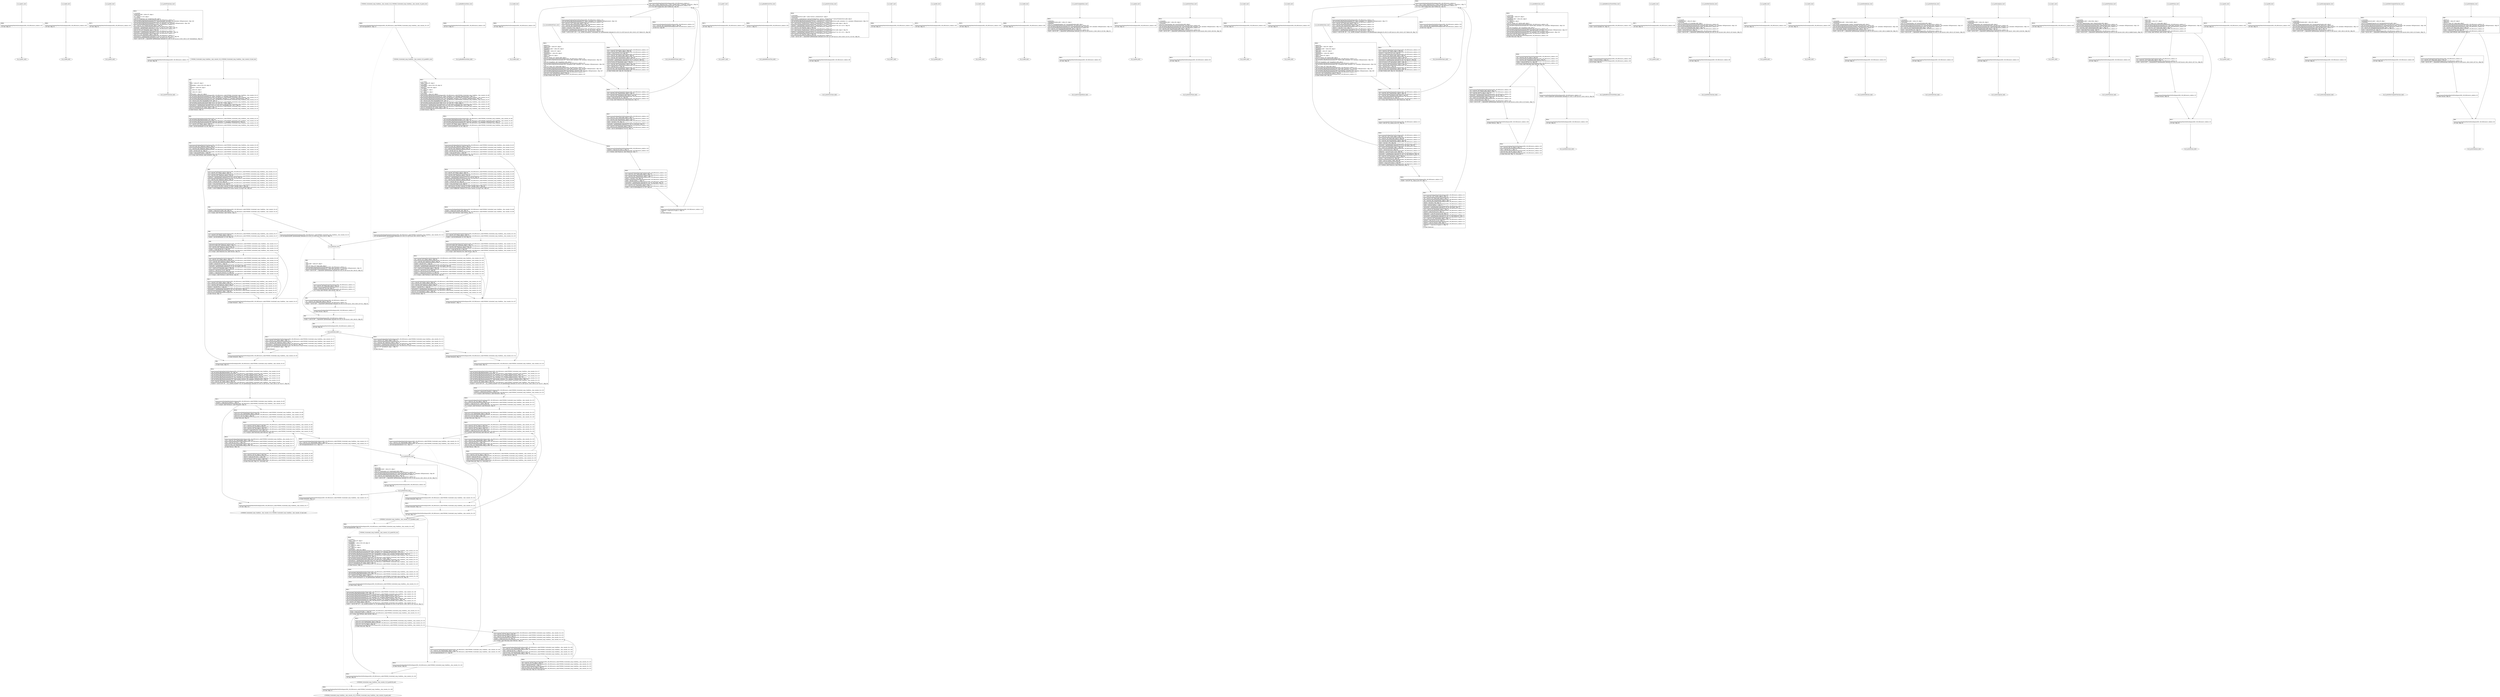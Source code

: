 digraph "icfg graph" {
BBio_ll_good1_end [label="{io_ll_good1_end}"];
BBio_ll_bad6_end [label="{io_ll_bad6_end}"];
BBio_ll_good5_end [label="{io_ll_good5_end}"];
BBio_ll_printWcharLine_end [label="{io_ll_printWcharLine_end}"];
BBCWE606_Unchecked_Loop_Condition__char_console_18_ll_CWE606_Unchecked_Loop_Condition__char_console_18_bad_end [label="{CWE606_Unchecked_Loop_Condition__char_console_18_ll_CWE606_Unchecked_Loop_Condition__char_console_18_bad_end}"];
BBio_ll_globalReturnsFalse_end [label="{io_ll_globalReturnsFalse_end}"];
BBio_ll_bad8_end [label="{io_ll_bad8_end}"];
BBio_ll_decodeHexWChars_end [label="{io_ll_decodeHexWChars_end}"];
BBio_ll_good7_end [label="{io_ll_good7_end}"];
BBCWE606_Unchecked_Loop_Condition__char_console_18_ll_goodB2G_end [label="{CWE606_Unchecked_Loop_Condition__char_console_18_ll_goodB2G_end}"];
BBio_ll_globalReturnsTrue_end [label="{io_ll_globalReturnsTrue_end}"];
BBio_ll_printStructLine_end [label="{io_ll_printStructLine_end}"];
BBio_ll_bad7_end [label="{io_ll_bad7_end}"];
BBio_ll_good6_end [label="{io_ll_good6_end}"];
BBio_ll_bad2_end [label="{io_ll_bad2_end}"];
BBio_ll_bad9_end [label="{io_ll_bad9_end}"];
BBio_ll_printUnsignedLine_end [label="{io_ll_printUnsignedLine_end}"];
BBio_ll_good4_end [label="{io_ll_good4_end}"];
BBio_ll_printSizeTLine_end [label="{io_ll_printSizeTLine_end}"];
BBio_ll_bad5_end [label="{io_ll_bad5_end}"];
BBio_ll_printLine_end [label="{io_ll_printLine_end}"];
BBio_ll_bad4_end [label="{io_ll_bad4_end}"];
BBio_ll_decodeHexChars_end [label="{io_ll_decodeHexChars_end}"];
BBio_ll_printBytesLine_end [label="{io_ll_printBytesLine_end}"];
BBio_ll_globalReturnsTrueOrFalse_end [label="{io_ll_globalReturnsTrueOrFalse_end}"];
BBio_ll_good3_end [label="{io_ll_good3_end}"];
BBio_ll_printHexCharLine_end [label="{io_ll_printHexCharLine_end}"];
BBio_ll_good9_end [label="{io_ll_good9_end}"];
BBio_ll_bad3_end [label="{io_ll_bad3_end}"];
BBio_ll_printDoubleLine_end [label="{io_ll_printDoubleLine_end}"];
BBio_ll_printShortLine_end [label="{io_ll_printShortLine_end}"];
BBio_ll_printLongLine_end [label="{io_ll_printLongLine_end}"];
BBio_ll_bad1_end [label="{io_ll_bad1_end}"];
BBio_ll_printFloatLine_end [label="{io_ll_printFloatLine_end}"];
BBCWE606_Unchecked_Loop_Condition__char_console_18_ll_CWE606_Unchecked_Loop_Condition__char_console_18_good_end [label="{CWE606_Unchecked_Loop_Condition__char_console_18_ll_CWE606_Unchecked_Loop_Condition__char_console_18_good_end}"];
BBio_ll_printWLine_end [label="{io_ll_printWLine_end}"];
BBio_ll_good2_end [label="{io_ll_good2_end}"];
BBio_ll_printIntLine_end [label="{io_ll_printIntLine_end}"];
BBio_ll_good8_end [label="{io_ll_good8_end}"];
BBio_ll_printLongLongLine_end [label="{io_ll_printLongLongLine_end}"];
BBio_ll_printHexUnsignedCharLine_end [label="{io_ll_printHexUnsignedCharLine_end}"];
BBio_ll_printSinkLine_end [label="{io_ll_printSinkLine_end}"];
BBCWE606_Unchecked_Loop_Condition__char_console_18_ll_goodG2B_end [label="{CWE606_Unchecked_Loop_Condition__char_console_18_ll_goodG2B_end}"];
BBio_ll_good1_start [label="{io_ll_good1_start}", shape=record];
io_ll_good1BB69 [label="{BB69:\l\l/home/raoxue/Desktop/MemVerif/workspace/000_108_995/source_code/io.c:187\l
  ret void, !dbg !52\l
}", shape=record];
BBio_ll_bad6_start [label="{io_ll_bad6_start}", shape=record];
io_ll_bad6BB83 [label="{BB83:\l\l/home/raoxue/Desktop/MemVerif/workspace/000_108_995/source_code/io.c:203\l
  ret void, !dbg !52\l
}", shape=record];
BBio_ll_good5_start [label="{io_ll_good5_start}", shape=record];
io_ll_good5BB73 [label="{BB73:\l\l/home/raoxue/Desktop/MemVerif/workspace/000_108_995/source_code/io.c:191\l
  ret void, !dbg !52\l
}", shape=record];
BBio_ll_printWcharLine_start [label="{io_ll_printWcharLine_start}", shape=record];
io_ll_printWcharLineBB28 [label="{BB28:\l\l/:718243584\l
  %wideChar.addr = alloca i32, align 4\l
/:718243584\l
  %s = alloca [2 x i32], align 4\l
/:718243584\l
  store i32 %wideChar, i32* %wideChar.addr, align 4\l
/home/raoxue/Desktop/MemVerif/workspace/000_108_995/source_code/io.c:70\l
  call void @llvm.dbg.declare(metadata i32* %wideChar.addr, metadata !162, metadata !DIExpression()), !dbg !163\l
/home/raoxue/Desktop/MemVerif/workspace/000_108_995/source_code/io.c:74\l
  call void @llvm.dbg.declare(metadata [2 x i32]* %s, metadata !164, metadata !DIExpression()), !dbg !168\l
/home/raoxue/Desktop/MemVerif/workspace/000_108_995/source_code/io.c:75\l
  %0 = load i32, i32* %wideChar.addr, align 4, !dbg !61\l
/home/raoxue/Desktop/MemVerif/workspace/000_108_995/source_code/io.c:75\l
  %arrayidx = getelementptr inbounds [2 x i32], [2 x i32]* %s, i64 0, i64 0, !dbg !62\l
/home/raoxue/Desktop/MemVerif/workspace/000_108_995/source_code/io.c:75\l
  store i32 %0, i32* %arrayidx, align 4, !dbg !63\l
/home/raoxue/Desktop/MemVerif/workspace/000_108_995/source_code/io.c:76\l
  %arrayidx1 = getelementptr inbounds [2 x i32], [2 x i32]* %s, i64 0, i64 1, !dbg !64\l
/home/raoxue/Desktop/MemVerif/workspace/000_108_995/source_code/io.c:76\l
  store i32 0, i32* %arrayidx1, align 4, !dbg !65\l
/home/raoxue/Desktop/MemVerif/workspace/000_108_995/source_code/io.c:77\l
  %arraydecay = getelementptr inbounds [2 x i32], [2 x i32]* %s, i64 0, i64 0, !dbg !66\l
/home/raoxue/Desktop/MemVerif/workspace/000_108_995/source_code/io.c:77\l
  %call = call i32 (i8*, ...) @printf(i8* getelementptr inbounds ([5 x i8], [5 x i8]* @.str.10, i64 0, i64 0), i32* %arraydecay), !dbg !67\l
}", shape=record];
io_ll_printWcharLineBB28 [label="{BB28:\l\l/:718243584\l
  %wideChar.addr = alloca i32, align 4\l
/:718243584\l
  %s = alloca [2 x i32], align 4\l
/:718243584\l
  store i32 %wideChar, i32* %wideChar.addr, align 4\l
/home/raoxue/Desktop/MemVerif/workspace/000_108_995/source_code/io.c:70\l
  call void @llvm.dbg.declare(metadata i32* %wideChar.addr, metadata !162, metadata !DIExpression()), !dbg !163\l
/home/raoxue/Desktop/MemVerif/workspace/000_108_995/source_code/io.c:74\l
  call void @llvm.dbg.declare(metadata [2 x i32]* %s, metadata !164, metadata !DIExpression()), !dbg !168\l
/home/raoxue/Desktop/MemVerif/workspace/000_108_995/source_code/io.c:75\l
  %0 = load i32, i32* %wideChar.addr, align 4, !dbg !61\l
/home/raoxue/Desktop/MemVerif/workspace/000_108_995/source_code/io.c:75\l
  %arrayidx = getelementptr inbounds [2 x i32], [2 x i32]* %s, i64 0, i64 0, !dbg !62\l
/home/raoxue/Desktop/MemVerif/workspace/000_108_995/source_code/io.c:75\l
  store i32 %0, i32* %arrayidx, align 4, !dbg !63\l
/home/raoxue/Desktop/MemVerif/workspace/000_108_995/source_code/io.c:76\l
  %arrayidx1 = getelementptr inbounds [2 x i32], [2 x i32]* %s, i64 0, i64 1, !dbg !64\l
/home/raoxue/Desktop/MemVerif/workspace/000_108_995/source_code/io.c:76\l
  store i32 0, i32* %arrayidx1, align 4, !dbg !65\l
/home/raoxue/Desktop/MemVerif/workspace/000_108_995/source_code/io.c:77\l
  %arraydecay = getelementptr inbounds [2 x i32], [2 x i32]* %s, i64 0, i64 0, !dbg !66\l
/home/raoxue/Desktop/MemVerif/workspace/000_108_995/source_code/io.c:77\l
  %call = call i32 (i8*, ...) @printf(i8* getelementptr inbounds ([5 x i8], [5 x i8]* @.str.10, i64 0, i64 0), i32* %arraydecay), !dbg !67\l
}", shape=record];
io_ll_printWcharLineBB29 [label="{BB29:\l\l/home/raoxue/Desktop/MemVerif/workspace/000_108_995/source_code/io.c:78\l
  ret void, !dbg !68\l
}", shape=record];
BBCWE606_Unchecked_Loop_Condition__char_console_18_ll_CWE606_Unchecked_Loop_Condition__char_console_18_bad_start [label="{CWE606_Unchecked_Loop_Condition__char_console_18_ll_CWE606_Unchecked_Loop_Condition__char_console_18_bad_start}", shape=record];
CWE606_Unchecked_Loop_Condition__char_console_18_ll_CWE606_Unchecked_Loop_Condition__char_console_18_badBB0 [label="{BB0:\l\l/:415\l
  %data = alloca i8*, align 8\l
/:415\l
  %dataBuffer = alloca [100 x i8], align 16\l
/:415\l
  %dataLen = alloca i64, align 8\l
/:415\l
  %i = alloca i32, align 4\l
/:415\l
  %n = alloca i32, align 4\l
/:415\l
  %intVariable = alloca i32, align 4\l
/home/raoxue/Desktop/MemVerif/workspace/000_108_995/source_code/CWE606_Unchecked_Loop_Condition__char_console_18.c:31\l
  call void @llvm.dbg.declare(metadata i8** %data, metadata !13, metadata !DIExpression()), !dbg !16\l
/home/raoxue/Desktop/MemVerif/workspace/000_108_995/source_code/CWE606_Unchecked_Loop_Condition__char_console_18.c:32\l
  call void @llvm.dbg.declare(metadata [100 x i8]* %dataBuffer, metadata !17, metadata !DIExpression()), !dbg !21\l
/home/raoxue/Desktop/MemVerif/workspace/000_108_995/source_code/CWE606_Unchecked_Loop_Condition__char_console_18.c:32\l
  %0 = bitcast [100 x i8]* %dataBuffer to i8*, !dbg !21\l
/home/raoxue/Desktop/MemVerif/workspace/000_108_995/source_code/CWE606_Unchecked_Loop_Condition__char_console_18.c:32\l
  call void @llvm.memset.p0i8.i64(i8* align 16 %0, i8 0, i64 100, i1 false), !dbg !21\l
/home/raoxue/Desktop/MemVerif/workspace/000_108_995/source_code/CWE606_Unchecked_Loop_Condition__char_console_18.c:33\l
  %arraydecay = getelementptr inbounds [100 x i8], [100 x i8]* %dataBuffer, i64 0, i64 0, !dbg !22\l
/home/raoxue/Desktop/MemVerif/workspace/000_108_995/source_code/CWE606_Unchecked_Loop_Condition__char_console_18.c:33\l
  store i8* %arraydecay, i8** %data, align 8, !dbg !23\l
/home/raoxue/Desktop/MemVerif/workspace/000_108_995/source_code/CWE606_Unchecked_Loop_Condition__char_console_18.c:34\l
  br label %source, !dbg !24\l
}", shape=record];
CWE606_Unchecked_Loop_Condition__char_console_18_ll_CWE606_Unchecked_Loop_Condition__char_console_18_badBB1 [label="{BB1:\l\l/home/raoxue/Desktop/MemVerif/workspace/000_108_995/source_code/CWE606_Unchecked_Loop_Condition__char_console_18.c:35\l
  call void @llvm.dbg.label(metadata !25), !dbg !26\l
/home/raoxue/Desktop/MemVerif/workspace/000_108_995/source_code/CWE606_Unchecked_Loop_Condition__char_console_18.c:38\l
  call void @llvm.dbg.declare(metadata i64* %dataLen, metadata !27, metadata !DIExpression()), !dbg !32\l
/home/raoxue/Desktop/MemVerif/workspace/000_108_995/source_code/CWE606_Unchecked_Loop_Condition__char_console_18.c:38\l
  %1 = load i8*, i8** %data, align 8, !dbg !33\l
/home/raoxue/Desktop/MemVerif/workspace/000_108_995/source_code/CWE606_Unchecked_Loop_Condition__char_console_18.c:38\l
  %call = call i64 @strlen(i8* %1) #6, !dbg !34\l
}", shape=record];
CWE606_Unchecked_Loop_Condition__char_console_18_ll_CWE606_Unchecked_Loop_Condition__char_console_18_badBB1 [label="{BB1:\l\l/home/raoxue/Desktop/MemVerif/workspace/000_108_995/source_code/CWE606_Unchecked_Loop_Condition__char_console_18.c:35\l
  call void @llvm.dbg.label(metadata !25), !dbg !26\l
/home/raoxue/Desktop/MemVerif/workspace/000_108_995/source_code/CWE606_Unchecked_Loop_Condition__char_console_18.c:38\l
  call void @llvm.dbg.declare(metadata i64* %dataLen, metadata !27, metadata !DIExpression()), !dbg !32\l
/home/raoxue/Desktop/MemVerif/workspace/000_108_995/source_code/CWE606_Unchecked_Loop_Condition__char_console_18.c:38\l
  %1 = load i8*, i8** %data, align 8, !dbg !33\l
/home/raoxue/Desktop/MemVerif/workspace/000_108_995/source_code/CWE606_Unchecked_Loop_Condition__char_console_18.c:38\l
  %call = call i64 @strlen(i8* %1) #6, !dbg !34\l
}", shape=record];
CWE606_Unchecked_Loop_Condition__char_console_18_ll_CWE606_Unchecked_Loop_Condition__char_console_18_badBB2 [label="{BB2:\l\l/home/raoxue/Desktop/MemVerif/workspace/000_108_995/source_code/CWE606_Unchecked_Loop_Condition__char_console_18.c:38\l
  store i64 %call, i64* %dataLen, align 8, !dbg !32\l
/home/raoxue/Desktop/MemVerif/workspace/000_108_995/source_code/CWE606_Unchecked_Loop_Condition__char_console_18.c:40\l
  %2 = load i64, i64* %dataLen, align 8, !dbg !35\l
/home/raoxue/Desktop/MemVerif/workspace/000_108_995/source_code/CWE606_Unchecked_Loop_Condition__char_console_18.c:40\l
  %sub = sub i64 100, %2, !dbg !37\l
/home/raoxue/Desktop/MemVerif/workspace/000_108_995/source_code/CWE606_Unchecked_Loop_Condition__char_console_18.c:40\l
  %cmp = icmp ugt i64 %sub, 1, !dbg !38\l
/home/raoxue/Desktop/MemVerif/workspace/000_108_995/source_code/CWE606_Unchecked_Loop_Condition__char_console_18.c:40\l
  br i1 %cmp, label %if.then, label %if.end18, !dbg !39\l
}", shape=record];
CWE606_Unchecked_Loop_Condition__char_console_18_ll_CWE606_Unchecked_Loop_Condition__char_console_18_badBB3 [label="{BB3:\l\l/home/raoxue/Desktop/MemVerif/workspace/000_108_995/source_code/CWE606_Unchecked_Loop_Condition__char_console_18.c:43\l
  %3 = load i8*, i8** %data, align 8, !dbg !40\l
/home/raoxue/Desktop/MemVerif/workspace/000_108_995/source_code/CWE606_Unchecked_Loop_Condition__char_console_18.c:43\l
  %4 = load i64, i64* %dataLen, align 8, !dbg !43\l
/home/raoxue/Desktop/MemVerif/workspace/000_108_995/source_code/CWE606_Unchecked_Loop_Condition__char_console_18.c:43\l
  %add.ptr = getelementptr inbounds i8, i8* %3, i64 %4, !dbg !44\l
/home/raoxue/Desktop/MemVerif/workspace/000_108_995/source_code/CWE606_Unchecked_Loop_Condition__char_console_18.c:43\l
  %5 = load i64, i64* %dataLen, align 8, !dbg !45\l
/home/raoxue/Desktop/MemVerif/workspace/000_108_995/source_code/CWE606_Unchecked_Loop_Condition__char_console_18.c:43\l
  %sub1 = sub i64 100, %5, !dbg !46\l
/home/raoxue/Desktop/MemVerif/workspace/000_108_995/source_code/CWE606_Unchecked_Loop_Condition__char_console_18.c:43\l
  %conv = trunc i64 %sub1 to i32, !dbg !47\l
/home/raoxue/Desktop/MemVerif/workspace/000_108_995/source_code/CWE606_Unchecked_Loop_Condition__char_console_18.c:43\l
  %6 = load %struct._IO_FILE*, %struct._IO_FILE** @stdin, align 8, !dbg !48\l
/home/raoxue/Desktop/MemVerif/workspace/000_108_995/source_code/CWE606_Unchecked_Loop_Condition__char_console_18.c:43\l
  %call2 = call i8* @fgets(i8* %add.ptr, i32 %conv, %struct._IO_FILE* %6), !dbg !49\l
}", shape=record];
CWE606_Unchecked_Loop_Condition__char_console_18_ll_CWE606_Unchecked_Loop_Condition__char_console_18_badBB3 [label="{BB3:\l\l/home/raoxue/Desktop/MemVerif/workspace/000_108_995/source_code/CWE606_Unchecked_Loop_Condition__char_console_18.c:43\l
  %3 = load i8*, i8** %data, align 8, !dbg !40\l
/home/raoxue/Desktop/MemVerif/workspace/000_108_995/source_code/CWE606_Unchecked_Loop_Condition__char_console_18.c:43\l
  %4 = load i64, i64* %dataLen, align 8, !dbg !43\l
/home/raoxue/Desktop/MemVerif/workspace/000_108_995/source_code/CWE606_Unchecked_Loop_Condition__char_console_18.c:43\l
  %add.ptr = getelementptr inbounds i8, i8* %3, i64 %4, !dbg !44\l
/home/raoxue/Desktop/MemVerif/workspace/000_108_995/source_code/CWE606_Unchecked_Loop_Condition__char_console_18.c:43\l
  %5 = load i64, i64* %dataLen, align 8, !dbg !45\l
/home/raoxue/Desktop/MemVerif/workspace/000_108_995/source_code/CWE606_Unchecked_Loop_Condition__char_console_18.c:43\l
  %sub1 = sub i64 100, %5, !dbg !46\l
/home/raoxue/Desktop/MemVerif/workspace/000_108_995/source_code/CWE606_Unchecked_Loop_Condition__char_console_18.c:43\l
  %conv = trunc i64 %sub1 to i32, !dbg !47\l
/home/raoxue/Desktop/MemVerif/workspace/000_108_995/source_code/CWE606_Unchecked_Loop_Condition__char_console_18.c:43\l
  %6 = load %struct._IO_FILE*, %struct._IO_FILE** @stdin, align 8, !dbg !48\l
/home/raoxue/Desktop/MemVerif/workspace/000_108_995/source_code/CWE606_Unchecked_Loop_Condition__char_console_18.c:43\l
  %call2 = call i8* @fgets(i8* %add.ptr, i32 %conv, %struct._IO_FILE* %6), !dbg !49\l
}", shape=record];
CWE606_Unchecked_Loop_Condition__char_console_18_ll_CWE606_Unchecked_Loop_Condition__char_console_18_badBB5 [label="{BB5:\l\l/home/raoxue/Desktop/MemVerif/workspace/000_108_995/source_code/CWE606_Unchecked_Loop_Condition__char_console_18.c:43\l
  %cmp3 = icmp ne i8* %call2, null, !dbg !50\l
/home/raoxue/Desktop/MemVerif/workspace/000_108_995/source_code/CWE606_Unchecked_Loop_Condition__char_console_18.c:43\l
  br i1 %cmp3, label %if.then5, label %if.else, !dbg !51\l
}", shape=record];
CWE606_Unchecked_Loop_Condition__char_console_18_ll_CWE606_Unchecked_Loop_Condition__char_console_18_badBB6 [label="{BB6:\l\l/home/raoxue/Desktop/MemVerif/workspace/000_108_995/source_code/CWE606_Unchecked_Loop_Condition__char_console_18.c:47\l
  %7 = load i8*, i8** %data, align 8, !dbg !52\l
/home/raoxue/Desktop/MemVerif/workspace/000_108_995/source_code/CWE606_Unchecked_Loop_Condition__char_console_18.c:47\l
  %call6 = call i64 @strlen(i8* %7) #6, !dbg !54\l
}", shape=record];
CWE606_Unchecked_Loop_Condition__char_console_18_ll_CWE606_Unchecked_Loop_Condition__char_console_18_badBB6 [label="{BB6:\l\l/home/raoxue/Desktop/MemVerif/workspace/000_108_995/source_code/CWE606_Unchecked_Loop_Condition__char_console_18.c:47\l
  %7 = load i8*, i8** %data, align 8, !dbg !52\l
/home/raoxue/Desktop/MemVerif/workspace/000_108_995/source_code/CWE606_Unchecked_Loop_Condition__char_console_18.c:47\l
  %call6 = call i64 @strlen(i8* %7) #6, !dbg !54\l
}", shape=record];
CWE606_Unchecked_Loop_Condition__char_console_18_ll_CWE606_Unchecked_Loop_Condition__char_console_18_badBB8 [label="{BB8:\l\l/home/raoxue/Desktop/MemVerif/workspace/000_108_995/source_code/CWE606_Unchecked_Loop_Condition__char_console_18.c:47\l
  store i64 %call6, i64* %dataLen, align 8, !dbg !55\l
/home/raoxue/Desktop/MemVerif/workspace/000_108_995/source_code/CWE606_Unchecked_Loop_Condition__char_console_18.c:48\l
  %8 = load i64, i64* %dataLen, align 8, !dbg !56\l
/home/raoxue/Desktop/MemVerif/workspace/000_108_995/source_code/CWE606_Unchecked_Loop_Condition__char_console_18.c:48\l
  %cmp7 = icmp ugt i64 %8, 0, !dbg !58\l
/home/raoxue/Desktop/MemVerif/workspace/000_108_995/source_code/CWE606_Unchecked_Loop_Condition__char_console_18.c:48\l
  br i1 %cmp7, label %land.lhs.true, label %if.end, !dbg !59\l
}", shape=record];
CWE606_Unchecked_Loop_Condition__char_console_18_ll_CWE606_Unchecked_Loop_Condition__char_console_18_badBB9 [label="{BB9:\l\l/home/raoxue/Desktop/MemVerif/workspace/000_108_995/source_code/CWE606_Unchecked_Loop_Condition__char_console_18.c:48\l
  %9 = load i8*, i8** %data, align 8, !dbg !60\l
/home/raoxue/Desktop/MemVerif/workspace/000_108_995/source_code/CWE606_Unchecked_Loop_Condition__char_console_18.c:48\l
  %10 = load i64, i64* %dataLen, align 8, !dbg !61\l
/home/raoxue/Desktop/MemVerif/workspace/000_108_995/source_code/CWE606_Unchecked_Loop_Condition__char_console_18.c:48\l
  %sub9 = sub i64 %10, 1, !dbg !62\l
/home/raoxue/Desktop/MemVerif/workspace/000_108_995/source_code/CWE606_Unchecked_Loop_Condition__char_console_18.c:48\l
  %arrayidx = getelementptr inbounds i8, i8* %9, i64 %sub9, !dbg !60\l
/home/raoxue/Desktop/MemVerif/workspace/000_108_995/source_code/CWE606_Unchecked_Loop_Condition__char_console_18.c:48\l
  %11 = load i8, i8* %arrayidx, align 1, !dbg !60\l
/home/raoxue/Desktop/MemVerif/workspace/000_108_995/source_code/CWE606_Unchecked_Loop_Condition__char_console_18.c:48\l
  %conv10 = sext i8 %11 to i32, !dbg !60\l
/home/raoxue/Desktop/MemVerif/workspace/000_108_995/source_code/CWE606_Unchecked_Loop_Condition__char_console_18.c:48\l
  %cmp11 = icmp eq i32 %conv10, 10, !dbg !63\l
/home/raoxue/Desktop/MemVerif/workspace/000_108_995/source_code/CWE606_Unchecked_Loop_Condition__char_console_18.c:48\l
  br i1 %cmp11, label %if.then13, label %if.end, !dbg !64\l
}", shape=record];
CWE606_Unchecked_Loop_Condition__char_console_18_ll_CWE606_Unchecked_Loop_Condition__char_console_18_badBB11 [label="{BB11:\l\l/home/raoxue/Desktop/MemVerif/workspace/000_108_995/source_code/CWE606_Unchecked_Loop_Condition__char_console_18.c:50\l
  %12 = load i8*, i8** %data, align 8, !dbg !65\l
/home/raoxue/Desktop/MemVerif/workspace/000_108_995/source_code/CWE606_Unchecked_Loop_Condition__char_console_18.c:50\l
  %13 = load i64, i64* %dataLen, align 8, !dbg !67\l
/home/raoxue/Desktop/MemVerif/workspace/000_108_995/source_code/CWE606_Unchecked_Loop_Condition__char_console_18.c:50\l
  %sub14 = sub i64 %13, 1, !dbg !68\l
/home/raoxue/Desktop/MemVerif/workspace/000_108_995/source_code/CWE606_Unchecked_Loop_Condition__char_console_18.c:50\l
  %arrayidx15 = getelementptr inbounds i8, i8* %12, i64 %sub14, !dbg !65\l
/home/raoxue/Desktop/MemVerif/workspace/000_108_995/source_code/CWE606_Unchecked_Loop_Condition__char_console_18.c:50\l
  store i8 0, i8* %arrayidx15, align 1, !dbg !69\l
/home/raoxue/Desktop/MemVerif/workspace/000_108_995/source_code/CWE606_Unchecked_Loop_Condition__char_console_18.c:51\l
  br label %if.end, !dbg !70\l
}", shape=record];
CWE606_Unchecked_Loop_Condition__char_console_18_ll_CWE606_Unchecked_Loop_Condition__char_console_18_badBB10 [label="{BB10:\l\l/home/raoxue/Desktop/MemVerif/workspace/000_108_995/source_code/CWE606_Unchecked_Loop_Condition__char_console_18.c:52\l
  br label %if.end17, !dbg !71\l
}", shape=record];
CWE606_Unchecked_Loop_Condition__char_console_18_ll_CWE606_Unchecked_Loop_Condition__char_console_18_badBB7 [label="{BB7:\l\l/home/raoxue/Desktop/MemVerif/workspace/000_108_995/source_code/CWE606_Unchecked_Loop_Condition__char_console_18.c:55\l
  call void @printLine(i8* getelementptr inbounds ([15 x i8], [15 x i8]* @.str, i64 0, i64 0)), !dbg !72\l
}", shape=record];
CWE606_Unchecked_Loop_Condition__char_console_18_ll_CWE606_Unchecked_Loop_Condition__char_console_18_badBB7 [label="{BB7:\l\l/home/raoxue/Desktop/MemVerif/workspace/000_108_995/source_code/CWE606_Unchecked_Loop_Condition__char_console_18.c:55\l
  call void @printLine(i8* getelementptr inbounds ([15 x i8], [15 x i8]* @.str, i64 0, i64 0)), !dbg !72\l
}", shape=record];
CWE606_Unchecked_Loop_Condition__char_console_18_ll_CWE606_Unchecked_Loop_Condition__char_console_18_badBB13 [label="{BB13:\l\l/home/raoxue/Desktop/MemVerif/workspace/000_108_995/source_code/CWE606_Unchecked_Loop_Condition__char_console_18.c:57\l
  %14 = load i8*, i8** %data, align 8, !dbg !74\l
/home/raoxue/Desktop/MemVerif/workspace/000_108_995/source_code/CWE606_Unchecked_Loop_Condition__char_console_18.c:57\l
  %15 = load i64, i64* %dataLen, align 8, !dbg !75\l
/home/raoxue/Desktop/MemVerif/workspace/000_108_995/source_code/CWE606_Unchecked_Loop_Condition__char_console_18.c:57\l
  %arrayidx16 = getelementptr inbounds i8, i8* %14, i64 %15, !dbg !74\l
/home/raoxue/Desktop/MemVerif/workspace/000_108_995/source_code/CWE606_Unchecked_Loop_Condition__char_console_18.c:57\l
  store i8 0, i8* %arrayidx16, align 1, !dbg !76\l
/:57\l
  br label %if.end17\l
}", shape=record];
CWE606_Unchecked_Loop_Condition__char_console_18_ll_CWE606_Unchecked_Loop_Condition__char_console_18_badBB12 [label="{BB12:\l\l/home/raoxue/Desktop/MemVerif/workspace/000_108_995/source_code/CWE606_Unchecked_Loop_Condition__char_console_18.c:59\l
  br label %if.end18, !dbg !77\l
}", shape=record];
CWE606_Unchecked_Loop_Condition__char_console_18_ll_CWE606_Unchecked_Loop_Condition__char_console_18_badBB4 [label="{BB4:\l\l/home/raoxue/Desktop/MemVerif/workspace/000_108_995/source_code/CWE606_Unchecked_Loop_Condition__char_console_18.c:61\l
  br label %sink, !dbg !78\l
}", shape=record];
CWE606_Unchecked_Loop_Condition__char_console_18_ll_CWE606_Unchecked_Loop_Condition__char_console_18_badBB14 [label="{BB14:\l\l/home/raoxue/Desktop/MemVerif/workspace/000_108_995/source_code/CWE606_Unchecked_Loop_Condition__char_console_18.c:62\l
  call void @llvm.dbg.label(metadata !79), !dbg !80\l
/home/raoxue/Desktop/MemVerif/workspace/000_108_995/source_code/CWE606_Unchecked_Loop_Condition__char_console_18.c:64\l
  call void @llvm.dbg.declare(metadata i32* %i, metadata !81, metadata !DIExpression()), !dbg !83\l
/home/raoxue/Desktop/MemVerif/workspace/000_108_995/source_code/CWE606_Unchecked_Loop_Condition__char_console_18.c:64\l
  call void @llvm.dbg.declare(metadata i32* %n, metadata !84, metadata !DIExpression()), !dbg !85\l
/home/raoxue/Desktop/MemVerif/workspace/000_108_995/source_code/CWE606_Unchecked_Loop_Condition__char_console_18.c:64\l
  call void @llvm.dbg.declare(metadata i32* %intVariable, metadata !86, metadata !DIExpression()), !dbg !87\l
/home/raoxue/Desktop/MemVerif/workspace/000_108_995/source_code/CWE606_Unchecked_Loop_Condition__char_console_18.c:65\l
  %16 = load i8*, i8** %data, align 8, !dbg !88\l
/home/raoxue/Desktop/MemVerif/workspace/000_108_995/source_code/CWE606_Unchecked_Loop_Condition__char_console_18.c:65\l
  %call19 = call i32 (i8*, i8*, ...) @__isoc99_sscanf(i8* %16, i8* getelementptr inbounds ([3 x i8], [3 x i8]* @.str.1, i64 0, i64 0), i32* %n) #7, !dbg !90\l
}", shape=record];
CWE606_Unchecked_Loop_Condition__char_console_18_ll_CWE606_Unchecked_Loop_Condition__char_console_18_badBB14 [label="{BB14:\l\l/home/raoxue/Desktop/MemVerif/workspace/000_108_995/source_code/CWE606_Unchecked_Loop_Condition__char_console_18.c:62\l
  call void @llvm.dbg.label(metadata !79), !dbg !80\l
/home/raoxue/Desktop/MemVerif/workspace/000_108_995/source_code/CWE606_Unchecked_Loop_Condition__char_console_18.c:64\l
  call void @llvm.dbg.declare(metadata i32* %i, metadata !81, metadata !DIExpression()), !dbg !83\l
/home/raoxue/Desktop/MemVerif/workspace/000_108_995/source_code/CWE606_Unchecked_Loop_Condition__char_console_18.c:64\l
  call void @llvm.dbg.declare(metadata i32* %n, metadata !84, metadata !DIExpression()), !dbg !85\l
/home/raoxue/Desktop/MemVerif/workspace/000_108_995/source_code/CWE606_Unchecked_Loop_Condition__char_console_18.c:64\l
  call void @llvm.dbg.declare(metadata i32* %intVariable, metadata !86, metadata !DIExpression()), !dbg !87\l
/home/raoxue/Desktop/MemVerif/workspace/000_108_995/source_code/CWE606_Unchecked_Loop_Condition__char_console_18.c:65\l
  %16 = load i8*, i8** %data, align 8, !dbg !88\l
/home/raoxue/Desktop/MemVerif/workspace/000_108_995/source_code/CWE606_Unchecked_Loop_Condition__char_console_18.c:65\l
  %call19 = call i32 (i8*, i8*, ...) @__isoc99_sscanf(i8* %16, i8* getelementptr inbounds ([3 x i8], [3 x i8]* @.str.1, i64 0, i64 0), i32* %n) #7, !dbg !90\l
}", shape=record];
CWE606_Unchecked_Loop_Condition__char_console_18_ll_CWE606_Unchecked_Loop_Condition__char_console_18_badBB15 [label="{BB15:\l\l/home/raoxue/Desktop/MemVerif/workspace/000_108_995/source_code/CWE606_Unchecked_Loop_Condition__char_console_18.c:65\l
  %cmp20 = icmp eq i32 %call19, 1, !dbg !91\l
/home/raoxue/Desktop/MemVerif/workspace/000_108_995/source_code/CWE606_Unchecked_Loop_Condition__char_console_18.c:65\l
  br i1 %cmp20, label %if.then22, label %if.end26, !dbg !92\l
}", shape=record];
CWE606_Unchecked_Loop_Condition__char_console_18_ll_CWE606_Unchecked_Loop_Condition__char_console_18_badBB16 [label="{BB16:\l\l/home/raoxue/Desktop/MemVerif/workspace/000_108_995/source_code/CWE606_Unchecked_Loop_Condition__char_console_18.c:68\l
  store i32 0, i32* %intVariable, align 4, !dbg !93\l
/home/raoxue/Desktop/MemVerif/workspace/000_108_995/source_code/CWE606_Unchecked_Loop_Condition__char_console_18.c:69\l
  store i32 0, i32* %i, align 4, !dbg !95\l
/home/raoxue/Desktop/MemVerif/workspace/000_108_995/source_code/CWE606_Unchecked_Loop_Condition__char_console_18.c:69\l
  br label %for.cond, !dbg !97\l
}", shape=record];
CWE606_Unchecked_Loop_Condition__char_console_18_ll_CWE606_Unchecked_Loop_Condition__char_console_18_badBB18 [label="{BB18:\l\l/home/raoxue/Desktop/MemVerif/workspace/000_108_995/source_code/CWE606_Unchecked_Loop_Condition__char_console_18.c:69\l
  %17 = load i32, i32* %i, align 4, !dbg !98\l
/home/raoxue/Desktop/MemVerif/workspace/000_108_995/source_code/CWE606_Unchecked_Loop_Condition__char_console_18.c:69\l
  %18 = load i32, i32* %n, align 4, !dbg !100\l
/home/raoxue/Desktop/MemVerif/workspace/000_108_995/source_code/CWE606_Unchecked_Loop_Condition__char_console_18.c:69\l
  %cmp23 = icmp slt i32 %17, %18, !dbg !101\l
/home/raoxue/Desktop/MemVerif/workspace/000_108_995/source_code/CWE606_Unchecked_Loop_Condition__char_console_18.c:69\l
  br i1 %cmp23, label %for.body, label %for.end, !dbg !102\l
}", shape=record];
CWE606_Unchecked_Loop_Condition__char_console_18_ll_CWE606_Unchecked_Loop_Condition__char_console_18_badBB19 [label="{BB19:\l\l/home/raoxue/Desktop/MemVerif/workspace/000_108_995/source_code/CWE606_Unchecked_Loop_Condition__char_console_18.c:72\l
  %19 = load i32, i32* %intVariable, align 4, !dbg !103\l
/home/raoxue/Desktop/MemVerif/workspace/000_108_995/source_code/CWE606_Unchecked_Loop_Condition__char_console_18.c:72\l
  %inc = add nsw i32 %19, 1, !dbg !103\l
/home/raoxue/Desktop/MemVerif/workspace/000_108_995/source_code/CWE606_Unchecked_Loop_Condition__char_console_18.c:72\l
  store i32 %inc, i32* %intVariable, align 4, !dbg !103\l
/home/raoxue/Desktop/MemVerif/workspace/000_108_995/source_code/CWE606_Unchecked_Loop_Condition__char_console_18.c:73\l
  br label %for.inc, !dbg !105\l
}", shape=record];
CWE606_Unchecked_Loop_Condition__char_console_18_ll_CWE606_Unchecked_Loop_Condition__char_console_18_badBB21 [label="{BB21:\l\l/home/raoxue/Desktop/MemVerif/workspace/000_108_995/source_code/CWE606_Unchecked_Loop_Condition__char_console_18.c:69\l
  %20 = load i32, i32* %i, align 4, !dbg !106\l
/home/raoxue/Desktop/MemVerif/workspace/000_108_995/source_code/CWE606_Unchecked_Loop_Condition__char_console_18.c:69\l
  %inc25 = add nsw i32 %20, 1, !dbg !106\l
/home/raoxue/Desktop/MemVerif/workspace/000_108_995/source_code/CWE606_Unchecked_Loop_Condition__char_console_18.c:69\l
  store i32 %inc25, i32* %i, align 4, !dbg !106\l
/home/raoxue/Desktop/MemVerif/workspace/000_108_995/source_code/CWE606_Unchecked_Loop_Condition__char_console_18.c:69\l
  br label %for.cond, !dbg !107, !llvm.loop !108\l
}", shape=record];
CWE606_Unchecked_Loop_Condition__char_console_18_ll_CWE606_Unchecked_Loop_Condition__char_console_18_badBB20 [label="{BB20:\l\l/home/raoxue/Desktop/MemVerif/workspace/000_108_995/source_code/CWE606_Unchecked_Loop_Condition__char_console_18.c:74\l
  %21 = load i32, i32* %intVariable, align 4, !dbg !111\l
/home/raoxue/Desktop/MemVerif/workspace/000_108_995/source_code/CWE606_Unchecked_Loop_Condition__char_console_18.c:74\l
  call void @printIntLine(i32 %21), !dbg !112\l
}", shape=record];
CWE606_Unchecked_Loop_Condition__char_console_18_ll_CWE606_Unchecked_Loop_Condition__char_console_18_badBB20 [label="{BB20:\l\l/home/raoxue/Desktop/MemVerif/workspace/000_108_995/source_code/CWE606_Unchecked_Loop_Condition__char_console_18.c:74\l
  %21 = load i32, i32* %intVariable, align 4, !dbg !111\l
/home/raoxue/Desktop/MemVerif/workspace/000_108_995/source_code/CWE606_Unchecked_Loop_Condition__char_console_18.c:74\l
  call void @printIntLine(i32 %21), !dbg !112\l
}", shape=record];
CWE606_Unchecked_Loop_Condition__char_console_18_ll_CWE606_Unchecked_Loop_Condition__char_console_18_badBB22 [label="{BB22:\l\l/home/raoxue/Desktop/MemVerif/workspace/000_108_995/source_code/CWE606_Unchecked_Loop_Condition__char_console_18.c:75\l
  br label %if.end26, !dbg !113\l
}", shape=record];
CWE606_Unchecked_Loop_Condition__char_console_18_ll_CWE606_Unchecked_Loop_Condition__char_console_18_badBB17 [label="{BB17:\l\l/home/raoxue/Desktop/MemVerif/workspace/000_108_995/source_code/CWE606_Unchecked_Loop_Condition__char_console_18.c:77\l
  ret void, !dbg !114\l
}", shape=record];
BBio_ll_globalReturnsFalse_start [label="{io_ll_globalReturnsFalse_start}", shape=record];
io_ll_globalReturnsFalseBB66 [label="{BB66:\l\l/home/raoxue/Desktop/MemVerif/workspace/000_108_995/source_code/io.c:163\l
  ret i32 0, !dbg !52\l
}", shape=record];
BBio_ll_bad8_start [label="{io_ll_bad8_start}", shape=record];
io_ll_bad8BB85 [label="{BB85:\l\l/home/raoxue/Desktop/MemVerif/workspace/000_108_995/source_code/io.c:205\l
  ret void, !dbg !52\l
}", shape=record];
BBio_ll_decodeHexWChars_start [label="{io_ll_decodeHexWChars_start}", shape=record];
io_ll_decodeHexWCharsBB55 [label="{BB55:\l\l/:98929224\l
  %bytes.addr = alloca i8*, align 8\l
/:98929224\l
  %numBytes.addr = alloca i64, align 8\l
/:98929224\l
  %hex.addr = alloca i32*, align 8\l
/:98929224\l
  %numWritten = alloca i64, align 8\l
/:98929224\l
  %byte = alloca i32, align 4\l
/:98929224\l
  store i8* %bytes, i8** %bytes.addr, align 8\l
/home/raoxue/Desktop/MemVerif/workspace/000_108_995/source_code/io.c:135\l
  call void @llvm.dbg.declare(metadata i8** %bytes.addr, metadata !290, metadata !DIExpression()), !dbg !291\l
/:135\l
  store i64 %numBytes, i64* %numBytes.addr, align 8\l
/home/raoxue/Desktop/MemVerif/workspace/000_108_995/source_code/io.c:135\l
  call void @llvm.dbg.declare(metadata i64* %numBytes.addr, metadata !292, metadata !DIExpression()), !dbg !293\l
/:135\l
  store i32* %hex, i32** %hex.addr, align 8\l
/home/raoxue/Desktop/MemVerif/workspace/000_108_995/source_code/io.c:135\l
  call void @llvm.dbg.declare(metadata i32** %hex.addr, metadata !294, metadata !DIExpression()), !dbg !295\l
/home/raoxue/Desktop/MemVerif/workspace/000_108_995/source_code/io.c:137\l
  call void @llvm.dbg.declare(metadata i64* %numWritten, metadata !296, metadata !DIExpression()), !dbg !297\l
/home/raoxue/Desktop/MemVerif/workspace/000_108_995/source_code/io.c:137\l
  store i64 0, i64* %numWritten, align 8, !dbg !65\l
/home/raoxue/Desktop/MemVerif/workspace/000_108_995/source_code/io.c:143\l
  br label %while.cond, !dbg !66\l
}", shape=record];
io_ll_decodeHexWCharsBB56 [label="{BB56:\l\l/home/raoxue/Desktop/MemVerif/workspace/000_108_995/source_code/io.c:143\l
  %0 = load i64, i64* %numWritten, align 8, !dbg !67\l
/home/raoxue/Desktop/MemVerif/workspace/000_108_995/source_code/io.c:143\l
  %1 = load i64, i64* %numBytes.addr, align 8, !dbg !68\l
/home/raoxue/Desktop/MemVerif/workspace/000_108_995/source_code/io.c:143\l
  %cmp = icmp ult i64 %0, %1, !dbg !69\l
/home/raoxue/Desktop/MemVerif/workspace/000_108_995/source_code/io.c:143\l
  br i1 %cmp, label %land.lhs.true, label %land.end, !dbg !70\l
}", shape=record];
io_ll_decodeHexWCharsBB57 [label="{BB57:\l\l/home/raoxue/Desktop/MemVerif/workspace/000_108_995/source_code/io.c:143\l
  %2 = load i32*, i32** %hex.addr, align 8, !dbg !71\l
/home/raoxue/Desktop/MemVerif/workspace/000_108_995/source_code/io.c:143\l
  %3 = load i64, i64* %numWritten, align 8, !dbg !72\l
/home/raoxue/Desktop/MemVerif/workspace/000_108_995/source_code/io.c:143\l
  %mul = mul i64 2, %3, !dbg !73\l
/home/raoxue/Desktop/MemVerif/workspace/000_108_995/source_code/io.c:143\l
  %arrayidx = getelementptr inbounds i32, i32* %2, i64 %mul, !dbg !71\l
/home/raoxue/Desktop/MemVerif/workspace/000_108_995/source_code/io.c:143\l
  %4 = load i32, i32* %arrayidx, align 4, !dbg !71\l
/home/raoxue/Desktop/MemVerif/workspace/000_108_995/source_code/io.c:143\l
  %call = call i32 @iswxdigit(i32 %4) #5, !dbg !74\l
}", shape=record];
io_ll_decodeHexWCharsBB57 [label="{BB57:\l\l/home/raoxue/Desktop/MemVerif/workspace/000_108_995/source_code/io.c:143\l
  %2 = load i32*, i32** %hex.addr, align 8, !dbg !71\l
/home/raoxue/Desktop/MemVerif/workspace/000_108_995/source_code/io.c:143\l
  %3 = load i64, i64* %numWritten, align 8, !dbg !72\l
/home/raoxue/Desktop/MemVerif/workspace/000_108_995/source_code/io.c:143\l
  %mul = mul i64 2, %3, !dbg !73\l
/home/raoxue/Desktop/MemVerif/workspace/000_108_995/source_code/io.c:143\l
  %arrayidx = getelementptr inbounds i32, i32* %2, i64 %mul, !dbg !71\l
/home/raoxue/Desktop/MemVerif/workspace/000_108_995/source_code/io.c:143\l
  %4 = load i32, i32* %arrayidx, align 4, !dbg !71\l
/home/raoxue/Desktop/MemVerif/workspace/000_108_995/source_code/io.c:143\l
  %call = call i32 @iswxdigit(i32 %4) #5, !dbg !74\l
}", shape=record];
io_ll_decodeHexWCharsBB59 [label="{BB59:\l\l/home/raoxue/Desktop/MemVerif/workspace/000_108_995/source_code/io.c:143\l
  %tobool = icmp ne i32 %call, 0, !dbg !74\l
/home/raoxue/Desktop/MemVerif/workspace/000_108_995/source_code/io.c:143\l
  br i1 %tobool, label %land.rhs, label %land.end, !dbg !75\l
}", shape=record];
io_ll_decodeHexWCharsBB60 [label="{BB60:\l\l/home/raoxue/Desktop/MemVerif/workspace/000_108_995/source_code/io.c:143\l
  %5 = load i32*, i32** %hex.addr, align 8, !dbg !76\l
/home/raoxue/Desktop/MemVerif/workspace/000_108_995/source_code/io.c:143\l
  %6 = load i64, i64* %numWritten, align 8, !dbg !77\l
/home/raoxue/Desktop/MemVerif/workspace/000_108_995/source_code/io.c:143\l
  %mul1 = mul i64 2, %6, !dbg !78\l
/home/raoxue/Desktop/MemVerif/workspace/000_108_995/source_code/io.c:143\l
  %add = add i64 %mul1, 1, !dbg !79\l
/home/raoxue/Desktop/MemVerif/workspace/000_108_995/source_code/io.c:143\l
  %arrayidx2 = getelementptr inbounds i32, i32* %5, i64 %add, !dbg !76\l
/home/raoxue/Desktop/MemVerif/workspace/000_108_995/source_code/io.c:143\l
  %7 = load i32, i32* %arrayidx2, align 4, !dbg !76\l
/home/raoxue/Desktop/MemVerif/workspace/000_108_995/source_code/io.c:143\l
  %call3 = call i32 @iswxdigit(i32 %7) #5, !dbg !80\l
}", shape=record];
io_ll_decodeHexWCharsBB60 [label="{BB60:\l\l/home/raoxue/Desktop/MemVerif/workspace/000_108_995/source_code/io.c:143\l
  %5 = load i32*, i32** %hex.addr, align 8, !dbg !76\l
/home/raoxue/Desktop/MemVerif/workspace/000_108_995/source_code/io.c:143\l
  %6 = load i64, i64* %numWritten, align 8, !dbg !77\l
/home/raoxue/Desktop/MemVerif/workspace/000_108_995/source_code/io.c:143\l
  %mul1 = mul i64 2, %6, !dbg !78\l
/home/raoxue/Desktop/MemVerif/workspace/000_108_995/source_code/io.c:143\l
  %add = add i64 %mul1, 1, !dbg !79\l
/home/raoxue/Desktop/MemVerif/workspace/000_108_995/source_code/io.c:143\l
  %arrayidx2 = getelementptr inbounds i32, i32* %5, i64 %add, !dbg !76\l
/home/raoxue/Desktop/MemVerif/workspace/000_108_995/source_code/io.c:143\l
  %7 = load i32, i32* %arrayidx2, align 4, !dbg !76\l
/home/raoxue/Desktop/MemVerif/workspace/000_108_995/source_code/io.c:143\l
  %call3 = call i32 @iswxdigit(i32 %7) #5, !dbg !80\l
}", shape=record];
io_ll_decodeHexWCharsBB61 [label="{BB61:\l\l/home/raoxue/Desktop/MemVerif/workspace/000_108_995/source_code/io.c:143\l
  %tobool4 = icmp ne i32 %call3, 0, !dbg !75\l
/:143\l
  br label %land.end\l
}", shape=record];
io_ll_decodeHexWCharsBB58 [label="{BB58:\l\l/home/raoxue/Desktop/MemVerif/workspace/000_108_995/source_code/io.c:0\l
  %8 = phi i1 [ false, %land.lhs.true ], [ false, %while.cond ], [ %tobool4, %land.rhs ], !dbg !81\l
/home/raoxue/Desktop/MemVerif/workspace/000_108_995/source_code/io.c:143\l
  br i1 %8, label %while.body, label %while.end, !dbg !66\l
}", shape=record];
io_ll_decodeHexWCharsBB62 [label="{BB62:\l\l/home/raoxue/Desktop/MemVerif/workspace/000_108_995/source_code/io.c:145\l
  call void @llvm.dbg.declare(metadata i32* %byte, metadata !314, metadata !DIExpression()), !dbg !316\l
/home/raoxue/Desktop/MemVerif/workspace/000_108_995/source_code/io.c:146\l
  %9 = load i32*, i32** %hex.addr, align 8, !dbg !85\l
/home/raoxue/Desktop/MemVerif/workspace/000_108_995/source_code/io.c:146\l
  %10 = load i64, i64* %numWritten, align 8, !dbg !86\l
/home/raoxue/Desktop/MemVerif/workspace/000_108_995/source_code/io.c:146\l
  %mul5 = mul i64 2, %10, !dbg !87\l
/home/raoxue/Desktop/MemVerif/workspace/000_108_995/source_code/io.c:146\l
  %arrayidx6 = getelementptr inbounds i32, i32* %9, i64 %mul5, !dbg !85\l
/home/raoxue/Desktop/MemVerif/workspace/000_108_995/source_code/io.c:146\l
  %call7 = call i32 (i32*, i32*, ...) @__isoc99_swscanf(i32* %arrayidx6, i32* getelementptr inbounds ([5 x i32], [5 x i32]* @.str.16, i64 0, i64 0), i32* %byte) #5, !dbg !88\l
}", shape=record];
io_ll_decodeHexWCharsBB62 [label="{BB62:\l\l/home/raoxue/Desktop/MemVerif/workspace/000_108_995/source_code/io.c:145\l
  call void @llvm.dbg.declare(metadata i32* %byte, metadata !314, metadata !DIExpression()), !dbg !316\l
/home/raoxue/Desktop/MemVerif/workspace/000_108_995/source_code/io.c:146\l
  %9 = load i32*, i32** %hex.addr, align 8, !dbg !85\l
/home/raoxue/Desktop/MemVerif/workspace/000_108_995/source_code/io.c:146\l
  %10 = load i64, i64* %numWritten, align 8, !dbg !86\l
/home/raoxue/Desktop/MemVerif/workspace/000_108_995/source_code/io.c:146\l
  %mul5 = mul i64 2, %10, !dbg !87\l
/home/raoxue/Desktop/MemVerif/workspace/000_108_995/source_code/io.c:146\l
  %arrayidx6 = getelementptr inbounds i32, i32* %9, i64 %mul5, !dbg !85\l
/home/raoxue/Desktop/MemVerif/workspace/000_108_995/source_code/io.c:146\l
  %call7 = call i32 (i32*, i32*, ...) @__isoc99_swscanf(i32* %arrayidx6, i32* getelementptr inbounds ([5 x i32], [5 x i32]* @.str.16, i64 0, i64 0), i32* %byte) #5, !dbg !88\l
}", shape=record];
io_ll_decodeHexWCharsBB64 [label="{BB64:\l\l/home/raoxue/Desktop/MemVerif/workspace/000_108_995/source_code/io.c:147\l
  %11 = load i32, i32* %byte, align 4, !dbg !89\l
/home/raoxue/Desktop/MemVerif/workspace/000_108_995/source_code/io.c:147\l
  %conv = trunc i32 %11 to i8, !dbg !90\l
/home/raoxue/Desktop/MemVerif/workspace/000_108_995/source_code/io.c:147\l
  %12 = load i8*, i8** %bytes.addr, align 8, !dbg !91\l
/home/raoxue/Desktop/MemVerif/workspace/000_108_995/source_code/io.c:147\l
  %13 = load i64, i64* %numWritten, align 8, !dbg !92\l
/home/raoxue/Desktop/MemVerif/workspace/000_108_995/source_code/io.c:147\l
  %arrayidx8 = getelementptr inbounds i8, i8* %12, i64 %13, !dbg !91\l
/home/raoxue/Desktop/MemVerif/workspace/000_108_995/source_code/io.c:147\l
  store i8 %conv, i8* %arrayidx8, align 1, !dbg !93\l
/home/raoxue/Desktop/MemVerif/workspace/000_108_995/source_code/io.c:148\l
  %14 = load i64, i64* %numWritten, align 8, !dbg !94\l
/home/raoxue/Desktop/MemVerif/workspace/000_108_995/source_code/io.c:148\l
  %inc = add i64 %14, 1, !dbg !94\l
/home/raoxue/Desktop/MemVerif/workspace/000_108_995/source_code/io.c:148\l
  store i64 %inc, i64* %numWritten, align 8, !dbg !94\l
/home/raoxue/Desktop/MemVerif/workspace/000_108_995/source_code/io.c:143\l
  br label %while.cond, !dbg !66, !llvm.loop !95\l
}", shape=record];
io_ll_decodeHexWCharsBB63 [label="{BB63:\l\l/home/raoxue/Desktop/MemVerif/workspace/000_108_995/source_code/io.c:151\l
  %15 = load i64, i64* %numWritten, align 8, !dbg !98\l
/home/raoxue/Desktop/MemVerif/workspace/000_108_995/source_code/io.c:151\l
  ret i64 %15, !dbg !99\l
}", shape=record];
BBio_ll_good7_start [label="{io_ll_good7_start}", shape=record];
io_ll_good7BB75 [label="{BB75:\l\l/home/raoxue/Desktop/MemVerif/workspace/000_108_995/source_code/io.c:193\l
  ret void, !dbg !52\l
}", shape=record];
BBCWE606_Unchecked_Loop_Condition__char_console_18_ll_goodB2G_start [label="{CWE606_Unchecked_Loop_Condition__char_console_18_ll_goodB2G_start}", shape=record];
CWE606_Unchecked_Loop_Condition__char_console_18_ll_goodB2GBB23 [label="{BB23:\l\l/:115278800\l
  %data = alloca i8*, align 8\l
/:115278800\l
  %dataBuffer = alloca [100 x i8], align 16\l
/:115278800\l
  %dataLen = alloca i64, align 8\l
/:115278800\l
  %i = alloca i32, align 4\l
/:115278800\l
  %n = alloca i32, align 4\l
/:115278800\l
  %intVariable = alloca i32, align 4\l
/home/raoxue/Desktop/MemVerif/workspace/000_108_995/source_code/CWE606_Unchecked_Loop_Condition__char_console_18.c:86\l
  call void @llvm.dbg.declare(metadata i8** %data, metadata !116, metadata !DIExpression()), !dbg !117\l
/home/raoxue/Desktop/MemVerif/workspace/000_108_995/source_code/CWE606_Unchecked_Loop_Condition__char_console_18.c:87\l
  call void @llvm.dbg.declare(metadata [100 x i8]* %dataBuffer, metadata !118, metadata !DIExpression()), !dbg !119\l
/home/raoxue/Desktop/MemVerif/workspace/000_108_995/source_code/CWE606_Unchecked_Loop_Condition__char_console_18.c:87\l
  %0 = bitcast [100 x i8]* %dataBuffer to i8*, !dbg !21\l
/home/raoxue/Desktop/MemVerif/workspace/000_108_995/source_code/CWE606_Unchecked_Loop_Condition__char_console_18.c:87\l
  call void @llvm.memset.p0i8.i64(i8* align 16 %0, i8 0, i64 100, i1 false), !dbg !21\l
/home/raoxue/Desktop/MemVerif/workspace/000_108_995/source_code/CWE606_Unchecked_Loop_Condition__char_console_18.c:88\l
  %arraydecay = getelementptr inbounds [100 x i8], [100 x i8]* %dataBuffer, i64 0, i64 0, !dbg !22\l
/home/raoxue/Desktop/MemVerif/workspace/000_108_995/source_code/CWE606_Unchecked_Loop_Condition__char_console_18.c:88\l
  store i8* %arraydecay, i8** %data, align 8, !dbg !23\l
/home/raoxue/Desktop/MemVerif/workspace/000_108_995/source_code/CWE606_Unchecked_Loop_Condition__char_console_18.c:89\l
  br label %source, !dbg !24\l
}", shape=record];
CWE606_Unchecked_Loop_Condition__char_console_18_ll_goodB2GBB24 [label="{BB24:\l\l/home/raoxue/Desktop/MemVerif/workspace/000_108_995/source_code/CWE606_Unchecked_Loop_Condition__char_console_18.c:90\l
  call void @llvm.dbg.label(metadata !123), !dbg !124\l
/home/raoxue/Desktop/MemVerif/workspace/000_108_995/source_code/CWE606_Unchecked_Loop_Condition__char_console_18.c:93\l
  call void @llvm.dbg.declare(metadata i64* %dataLen, metadata !125, metadata !DIExpression()), !dbg !127\l
/home/raoxue/Desktop/MemVerif/workspace/000_108_995/source_code/CWE606_Unchecked_Loop_Condition__char_console_18.c:93\l
  %1 = load i8*, i8** %data, align 8, !dbg !33\l
/home/raoxue/Desktop/MemVerif/workspace/000_108_995/source_code/CWE606_Unchecked_Loop_Condition__char_console_18.c:93\l
  %call = call i64 @strlen(i8* %1) #6, !dbg !34\l
}", shape=record];
CWE606_Unchecked_Loop_Condition__char_console_18_ll_goodB2GBB24 [label="{BB24:\l\l/home/raoxue/Desktop/MemVerif/workspace/000_108_995/source_code/CWE606_Unchecked_Loop_Condition__char_console_18.c:90\l
  call void @llvm.dbg.label(metadata !123), !dbg !124\l
/home/raoxue/Desktop/MemVerif/workspace/000_108_995/source_code/CWE606_Unchecked_Loop_Condition__char_console_18.c:93\l
  call void @llvm.dbg.declare(metadata i64* %dataLen, metadata !125, metadata !DIExpression()), !dbg !127\l
/home/raoxue/Desktop/MemVerif/workspace/000_108_995/source_code/CWE606_Unchecked_Loop_Condition__char_console_18.c:93\l
  %1 = load i8*, i8** %data, align 8, !dbg !33\l
/home/raoxue/Desktop/MemVerif/workspace/000_108_995/source_code/CWE606_Unchecked_Loop_Condition__char_console_18.c:93\l
  %call = call i64 @strlen(i8* %1) #6, !dbg !34\l
}", shape=record];
CWE606_Unchecked_Loop_Condition__char_console_18_ll_goodB2GBB25 [label="{BB25:\l\l/home/raoxue/Desktop/MemVerif/workspace/000_108_995/source_code/CWE606_Unchecked_Loop_Condition__char_console_18.c:93\l
  store i64 %call, i64* %dataLen, align 8, !dbg !32\l
/home/raoxue/Desktop/MemVerif/workspace/000_108_995/source_code/CWE606_Unchecked_Loop_Condition__char_console_18.c:95\l
  %2 = load i64, i64* %dataLen, align 8, !dbg !35\l
/home/raoxue/Desktop/MemVerif/workspace/000_108_995/source_code/CWE606_Unchecked_Loop_Condition__char_console_18.c:95\l
  %sub = sub i64 100, %2, !dbg !37\l
/home/raoxue/Desktop/MemVerif/workspace/000_108_995/source_code/CWE606_Unchecked_Loop_Condition__char_console_18.c:95\l
  %cmp = icmp ugt i64 %sub, 1, !dbg !38\l
/home/raoxue/Desktop/MemVerif/workspace/000_108_995/source_code/CWE606_Unchecked_Loop_Condition__char_console_18.c:95\l
  br i1 %cmp, label %if.then, label %if.end18, !dbg !39\l
}", shape=record];
CWE606_Unchecked_Loop_Condition__char_console_18_ll_goodB2GBB26 [label="{BB26:\l\l/home/raoxue/Desktop/MemVerif/workspace/000_108_995/source_code/CWE606_Unchecked_Loop_Condition__char_console_18.c:98\l
  %3 = load i8*, i8** %data, align 8, !dbg !40\l
/home/raoxue/Desktop/MemVerif/workspace/000_108_995/source_code/CWE606_Unchecked_Loop_Condition__char_console_18.c:98\l
  %4 = load i64, i64* %dataLen, align 8, !dbg !43\l
/home/raoxue/Desktop/MemVerif/workspace/000_108_995/source_code/CWE606_Unchecked_Loop_Condition__char_console_18.c:98\l
  %add.ptr = getelementptr inbounds i8, i8* %3, i64 %4, !dbg !44\l
/home/raoxue/Desktop/MemVerif/workspace/000_108_995/source_code/CWE606_Unchecked_Loop_Condition__char_console_18.c:98\l
  %5 = load i64, i64* %dataLen, align 8, !dbg !45\l
/home/raoxue/Desktop/MemVerif/workspace/000_108_995/source_code/CWE606_Unchecked_Loop_Condition__char_console_18.c:98\l
  %sub1 = sub i64 100, %5, !dbg !46\l
/home/raoxue/Desktop/MemVerif/workspace/000_108_995/source_code/CWE606_Unchecked_Loop_Condition__char_console_18.c:98\l
  %conv = trunc i64 %sub1 to i32, !dbg !47\l
/home/raoxue/Desktop/MemVerif/workspace/000_108_995/source_code/CWE606_Unchecked_Loop_Condition__char_console_18.c:98\l
  %6 = load %struct._IO_FILE*, %struct._IO_FILE** @stdin, align 8, !dbg !48\l
/home/raoxue/Desktop/MemVerif/workspace/000_108_995/source_code/CWE606_Unchecked_Loop_Condition__char_console_18.c:98\l
  %call2 = call i8* @fgets(i8* %add.ptr, i32 %conv, %struct._IO_FILE* %6), !dbg !49\l
}", shape=record];
CWE606_Unchecked_Loop_Condition__char_console_18_ll_goodB2GBB26 [label="{BB26:\l\l/home/raoxue/Desktop/MemVerif/workspace/000_108_995/source_code/CWE606_Unchecked_Loop_Condition__char_console_18.c:98\l
  %3 = load i8*, i8** %data, align 8, !dbg !40\l
/home/raoxue/Desktop/MemVerif/workspace/000_108_995/source_code/CWE606_Unchecked_Loop_Condition__char_console_18.c:98\l
  %4 = load i64, i64* %dataLen, align 8, !dbg !43\l
/home/raoxue/Desktop/MemVerif/workspace/000_108_995/source_code/CWE606_Unchecked_Loop_Condition__char_console_18.c:98\l
  %add.ptr = getelementptr inbounds i8, i8* %3, i64 %4, !dbg !44\l
/home/raoxue/Desktop/MemVerif/workspace/000_108_995/source_code/CWE606_Unchecked_Loop_Condition__char_console_18.c:98\l
  %5 = load i64, i64* %dataLen, align 8, !dbg !45\l
/home/raoxue/Desktop/MemVerif/workspace/000_108_995/source_code/CWE606_Unchecked_Loop_Condition__char_console_18.c:98\l
  %sub1 = sub i64 100, %5, !dbg !46\l
/home/raoxue/Desktop/MemVerif/workspace/000_108_995/source_code/CWE606_Unchecked_Loop_Condition__char_console_18.c:98\l
  %conv = trunc i64 %sub1 to i32, !dbg !47\l
/home/raoxue/Desktop/MemVerif/workspace/000_108_995/source_code/CWE606_Unchecked_Loop_Condition__char_console_18.c:98\l
  %6 = load %struct._IO_FILE*, %struct._IO_FILE** @stdin, align 8, !dbg !48\l
/home/raoxue/Desktop/MemVerif/workspace/000_108_995/source_code/CWE606_Unchecked_Loop_Condition__char_console_18.c:98\l
  %call2 = call i8* @fgets(i8* %add.ptr, i32 %conv, %struct._IO_FILE* %6), !dbg !49\l
}", shape=record];
CWE606_Unchecked_Loop_Condition__char_console_18_ll_goodB2GBB28 [label="{BB28:\l\l/home/raoxue/Desktop/MemVerif/workspace/000_108_995/source_code/CWE606_Unchecked_Loop_Condition__char_console_18.c:98\l
  %cmp3 = icmp ne i8* %call2, null, !dbg !50\l
/home/raoxue/Desktop/MemVerif/workspace/000_108_995/source_code/CWE606_Unchecked_Loop_Condition__char_console_18.c:98\l
  br i1 %cmp3, label %if.then5, label %if.else, !dbg !51\l
}", shape=record];
CWE606_Unchecked_Loop_Condition__char_console_18_ll_goodB2GBB29 [label="{BB29:\l\l/home/raoxue/Desktop/MemVerif/workspace/000_108_995/source_code/CWE606_Unchecked_Loop_Condition__char_console_18.c:102\l
  %7 = load i8*, i8** %data, align 8, !dbg !52\l
/home/raoxue/Desktop/MemVerif/workspace/000_108_995/source_code/CWE606_Unchecked_Loop_Condition__char_console_18.c:102\l
  %call6 = call i64 @strlen(i8* %7) #6, !dbg !54\l
}", shape=record];
CWE606_Unchecked_Loop_Condition__char_console_18_ll_goodB2GBB29 [label="{BB29:\l\l/home/raoxue/Desktop/MemVerif/workspace/000_108_995/source_code/CWE606_Unchecked_Loop_Condition__char_console_18.c:102\l
  %7 = load i8*, i8** %data, align 8, !dbg !52\l
/home/raoxue/Desktop/MemVerif/workspace/000_108_995/source_code/CWE606_Unchecked_Loop_Condition__char_console_18.c:102\l
  %call6 = call i64 @strlen(i8* %7) #6, !dbg !54\l
}", shape=record];
CWE606_Unchecked_Loop_Condition__char_console_18_ll_goodB2GBB31 [label="{BB31:\l\l/home/raoxue/Desktop/MemVerif/workspace/000_108_995/source_code/CWE606_Unchecked_Loop_Condition__char_console_18.c:102\l
  store i64 %call6, i64* %dataLen, align 8, !dbg !55\l
/home/raoxue/Desktop/MemVerif/workspace/000_108_995/source_code/CWE606_Unchecked_Loop_Condition__char_console_18.c:103\l
  %8 = load i64, i64* %dataLen, align 8, !dbg !56\l
/home/raoxue/Desktop/MemVerif/workspace/000_108_995/source_code/CWE606_Unchecked_Loop_Condition__char_console_18.c:103\l
  %cmp7 = icmp ugt i64 %8, 0, !dbg !58\l
/home/raoxue/Desktop/MemVerif/workspace/000_108_995/source_code/CWE606_Unchecked_Loop_Condition__char_console_18.c:103\l
  br i1 %cmp7, label %land.lhs.true, label %if.end, !dbg !59\l
}", shape=record];
CWE606_Unchecked_Loop_Condition__char_console_18_ll_goodB2GBB32 [label="{BB32:\l\l/home/raoxue/Desktop/MemVerif/workspace/000_108_995/source_code/CWE606_Unchecked_Loop_Condition__char_console_18.c:103\l
  %9 = load i8*, i8** %data, align 8, !dbg !60\l
/home/raoxue/Desktop/MemVerif/workspace/000_108_995/source_code/CWE606_Unchecked_Loop_Condition__char_console_18.c:103\l
  %10 = load i64, i64* %dataLen, align 8, !dbg !61\l
/home/raoxue/Desktop/MemVerif/workspace/000_108_995/source_code/CWE606_Unchecked_Loop_Condition__char_console_18.c:103\l
  %sub9 = sub i64 %10, 1, !dbg !62\l
/home/raoxue/Desktop/MemVerif/workspace/000_108_995/source_code/CWE606_Unchecked_Loop_Condition__char_console_18.c:103\l
  %arrayidx = getelementptr inbounds i8, i8* %9, i64 %sub9, !dbg !60\l
/home/raoxue/Desktop/MemVerif/workspace/000_108_995/source_code/CWE606_Unchecked_Loop_Condition__char_console_18.c:103\l
  %11 = load i8, i8* %arrayidx, align 1, !dbg !60\l
/home/raoxue/Desktop/MemVerif/workspace/000_108_995/source_code/CWE606_Unchecked_Loop_Condition__char_console_18.c:103\l
  %conv10 = sext i8 %11 to i32, !dbg !60\l
/home/raoxue/Desktop/MemVerif/workspace/000_108_995/source_code/CWE606_Unchecked_Loop_Condition__char_console_18.c:103\l
  %cmp11 = icmp eq i32 %conv10, 10, !dbg !63\l
/home/raoxue/Desktop/MemVerif/workspace/000_108_995/source_code/CWE606_Unchecked_Loop_Condition__char_console_18.c:103\l
  br i1 %cmp11, label %if.then13, label %if.end, !dbg !64\l
}", shape=record];
CWE606_Unchecked_Loop_Condition__char_console_18_ll_goodB2GBB34 [label="{BB34:\l\l/home/raoxue/Desktop/MemVerif/workspace/000_108_995/source_code/CWE606_Unchecked_Loop_Condition__char_console_18.c:105\l
  %12 = load i8*, i8** %data, align 8, !dbg !65\l
/home/raoxue/Desktop/MemVerif/workspace/000_108_995/source_code/CWE606_Unchecked_Loop_Condition__char_console_18.c:105\l
  %13 = load i64, i64* %dataLen, align 8, !dbg !67\l
/home/raoxue/Desktop/MemVerif/workspace/000_108_995/source_code/CWE606_Unchecked_Loop_Condition__char_console_18.c:105\l
  %sub14 = sub i64 %13, 1, !dbg !68\l
/home/raoxue/Desktop/MemVerif/workspace/000_108_995/source_code/CWE606_Unchecked_Loop_Condition__char_console_18.c:105\l
  %arrayidx15 = getelementptr inbounds i8, i8* %12, i64 %sub14, !dbg !65\l
/home/raoxue/Desktop/MemVerif/workspace/000_108_995/source_code/CWE606_Unchecked_Loop_Condition__char_console_18.c:105\l
  store i8 0, i8* %arrayidx15, align 1, !dbg !69\l
/home/raoxue/Desktop/MemVerif/workspace/000_108_995/source_code/CWE606_Unchecked_Loop_Condition__char_console_18.c:106\l
  br label %if.end, !dbg !70\l
}", shape=record];
CWE606_Unchecked_Loop_Condition__char_console_18_ll_goodB2GBB33 [label="{BB33:\l\l/home/raoxue/Desktop/MemVerif/workspace/000_108_995/source_code/CWE606_Unchecked_Loop_Condition__char_console_18.c:107\l
  br label %if.end17, !dbg !71\l
}", shape=record];
CWE606_Unchecked_Loop_Condition__char_console_18_ll_goodB2GBB30 [label="{BB30:\l\l/home/raoxue/Desktop/MemVerif/workspace/000_108_995/source_code/CWE606_Unchecked_Loop_Condition__char_console_18.c:110\l
  call void @printLine(i8* getelementptr inbounds ([15 x i8], [15 x i8]* @.str, i64 0, i64 0)), !dbg !72\l
}", shape=record];
CWE606_Unchecked_Loop_Condition__char_console_18_ll_goodB2GBB30 [label="{BB30:\l\l/home/raoxue/Desktop/MemVerif/workspace/000_108_995/source_code/CWE606_Unchecked_Loop_Condition__char_console_18.c:110\l
  call void @printLine(i8* getelementptr inbounds ([15 x i8], [15 x i8]* @.str, i64 0, i64 0)), !dbg !72\l
}", shape=record];
CWE606_Unchecked_Loop_Condition__char_console_18_ll_goodB2GBB36 [label="{BB36:\l\l/home/raoxue/Desktop/MemVerif/workspace/000_108_995/source_code/CWE606_Unchecked_Loop_Condition__char_console_18.c:112\l
  %14 = load i8*, i8** %data, align 8, !dbg !74\l
/home/raoxue/Desktop/MemVerif/workspace/000_108_995/source_code/CWE606_Unchecked_Loop_Condition__char_console_18.c:112\l
  %15 = load i64, i64* %dataLen, align 8, !dbg !75\l
/home/raoxue/Desktop/MemVerif/workspace/000_108_995/source_code/CWE606_Unchecked_Loop_Condition__char_console_18.c:112\l
  %arrayidx16 = getelementptr inbounds i8, i8* %14, i64 %15, !dbg !74\l
/home/raoxue/Desktop/MemVerif/workspace/000_108_995/source_code/CWE606_Unchecked_Loop_Condition__char_console_18.c:112\l
  store i8 0, i8* %arrayidx16, align 1, !dbg !76\l
/:112\l
  br label %if.end17\l
}", shape=record];
CWE606_Unchecked_Loop_Condition__char_console_18_ll_goodB2GBB35 [label="{BB35:\l\l/home/raoxue/Desktop/MemVerif/workspace/000_108_995/source_code/CWE606_Unchecked_Loop_Condition__char_console_18.c:114\l
  br label %if.end18, !dbg !77\l
}", shape=record];
CWE606_Unchecked_Loop_Condition__char_console_18_ll_goodB2GBB27 [label="{BB27:\l\l/home/raoxue/Desktop/MemVerif/workspace/000_108_995/source_code/CWE606_Unchecked_Loop_Condition__char_console_18.c:116\l
  br label %sink, !dbg !78\l
}", shape=record];
CWE606_Unchecked_Loop_Condition__char_console_18_ll_goodB2GBB37 [label="{BB37:\l\l/home/raoxue/Desktop/MemVerif/workspace/000_108_995/source_code/CWE606_Unchecked_Loop_Condition__char_console_18.c:117\l
  call void @llvm.dbg.label(metadata !174), !dbg !175\l
/home/raoxue/Desktop/MemVerif/workspace/000_108_995/source_code/CWE606_Unchecked_Loop_Condition__char_console_18.c:119\l
  call void @llvm.dbg.declare(metadata i32* %i, metadata !176, metadata !DIExpression()), !dbg !178\l
/home/raoxue/Desktop/MemVerif/workspace/000_108_995/source_code/CWE606_Unchecked_Loop_Condition__char_console_18.c:119\l
  call void @llvm.dbg.declare(metadata i32* %n, metadata !179, metadata !DIExpression()), !dbg !180\l
/home/raoxue/Desktop/MemVerif/workspace/000_108_995/source_code/CWE606_Unchecked_Loop_Condition__char_console_18.c:119\l
  call void @llvm.dbg.declare(metadata i32* %intVariable, metadata !181, metadata !DIExpression()), !dbg !182\l
/home/raoxue/Desktop/MemVerif/workspace/000_108_995/source_code/CWE606_Unchecked_Loop_Condition__char_console_18.c:120\l
  %16 = load i8*, i8** %data, align 8, !dbg !88\l
/home/raoxue/Desktop/MemVerif/workspace/000_108_995/source_code/CWE606_Unchecked_Loop_Condition__char_console_18.c:120\l
  %call19 = call i32 (i8*, i8*, ...) @__isoc99_sscanf(i8* %16, i8* getelementptr inbounds ([3 x i8], [3 x i8]* @.str.1, i64 0, i64 0), i32* %n) #7, !dbg !90\l
}", shape=record];
CWE606_Unchecked_Loop_Condition__char_console_18_ll_goodB2GBB37 [label="{BB37:\l\l/home/raoxue/Desktop/MemVerif/workspace/000_108_995/source_code/CWE606_Unchecked_Loop_Condition__char_console_18.c:117\l
  call void @llvm.dbg.label(metadata !174), !dbg !175\l
/home/raoxue/Desktop/MemVerif/workspace/000_108_995/source_code/CWE606_Unchecked_Loop_Condition__char_console_18.c:119\l
  call void @llvm.dbg.declare(metadata i32* %i, metadata !176, metadata !DIExpression()), !dbg !178\l
/home/raoxue/Desktop/MemVerif/workspace/000_108_995/source_code/CWE606_Unchecked_Loop_Condition__char_console_18.c:119\l
  call void @llvm.dbg.declare(metadata i32* %n, metadata !179, metadata !DIExpression()), !dbg !180\l
/home/raoxue/Desktop/MemVerif/workspace/000_108_995/source_code/CWE606_Unchecked_Loop_Condition__char_console_18.c:119\l
  call void @llvm.dbg.declare(metadata i32* %intVariable, metadata !181, metadata !DIExpression()), !dbg !182\l
/home/raoxue/Desktop/MemVerif/workspace/000_108_995/source_code/CWE606_Unchecked_Loop_Condition__char_console_18.c:120\l
  %16 = load i8*, i8** %data, align 8, !dbg !88\l
/home/raoxue/Desktop/MemVerif/workspace/000_108_995/source_code/CWE606_Unchecked_Loop_Condition__char_console_18.c:120\l
  %call19 = call i32 (i8*, i8*, ...) @__isoc99_sscanf(i8* %16, i8* getelementptr inbounds ([3 x i8], [3 x i8]* @.str.1, i64 0, i64 0), i32* %n) #7, !dbg !90\l
}", shape=record];
CWE606_Unchecked_Loop_Condition__char_console_18_ll_goodB2GBB38 [label="{BB38:\l\l/home/raoxue/Desktop/MemVerif/workspace/000_108_995/source_code/CWE606_Unchecked_Loop_Condition__char_console_18.c:120\l
  %cmp20 = icmp eq i32 %call19, 1, !dbg !91\l
/home/raoxue/Desktop/MemVerif/workspace/000_108_995/source_code/CWE606_Unchecked_Loop_Condition__char_console_18.c:120\l
  br i1 %cmp20, label %if.then22, label %if.end30, !dbg !92\l
}", shape=record];
CWE606_Unchecked_Loop_Condition__char_console_18_ll_goodB2GBB39 [label="{BB39:\l\l/home/raoxue/Desktop/MemVerif/workspace/000_108_995/source_code/CWE606_Unchecked_Loop_Condition__char_console_18.c:123\l
  %17 = load i32, i32* %n, align 4, !dbg !93\l
/home/raoxue/Desktop/MemVerif/workspace/000_108_995/source_code/CWE606_Unchecked_Loop_Condition__char_console_18.c:123\l
  %cmp23 = icmp slt i32 %17, 10000, !dbg !96\l
/home/raoxue/Desktop/MemVerif/workspace/000_108_995/source_code/CWE606_Unchecked_Loop_Condition__char_console_18.c:123\l
  br i1 %cmp23, label %if.then25, label %if.end29, !dbg !97\l
}", shape=record];
CWE606_Unchecked_Loop_Condition__char_console_18_ll_goodB2GBB41 [label="{BB41:\l\l/home/raoxue/Desktop/MemVerif/workspace/000_108_995/source_code/CWE606_Unchecked_Loop_Condition__char_console_18.c:125\l
  store i32 0, i32* %intVariable, align 4, !dbg !98\l
/home/raoxue/Desktop/MemVerif/workspace/000_108_995/source_code/CWE606_Unchecked_Loop_Condition__char_console_18.c:126\l
  store i32 0, i32* %i, align 4, !dbg !100\l
/home/raoxue/Desktop/MemVerif/workspace/000_108_995/source_code/CWE606_Unchecked_Loop_Condition__char_console_18.c:126\l
  br label %for.cond, !dbg !102\l
}", shape=record];
CWE606_Unchecked_Loop_Condition__char_console_18_ll_goodB2GBB43 [label="{BB43:\l\l/home/raoxue/Desktop/MemVerif/workspace/000_108_995/source_code/CWE606_Unchecked_Loop_Condition__char_console_18.c:126\l
  %18 = load i32, i32* %i, align 4, !dbg !103\l
/home/raoxue/Desktop/MemVerif/workspace/000_108_995/source_code/CWE606_Unchecked_Loop_Condition__char_console_18.c:126\l
  %19 = load i32, i32* %n, align 4, !dbg !105\l
/home/raoxue/Desktop/MemVerif/workspace/000_108_995/source_code/CWE606_Unchecked_Loop_Condition__char_console_18.c:126\l
  %cmp26 = icmp slt i32 %18, %19, !dbg !106\l
/home/raoxue/Desktop/MemVerif/workspace/000_108_995/source_code/CWE606_Unchecked_Loop_Condition__char_console_18.c:126\l
  br i1 %cmp26, label %for.body, label %for.end, !dbg !107\l
}", shape=record];
CWE606_Unchecked_Loop_Condition__char_console_18_ll_goodB2GBB44 [label="{BB44:\l\l/home/raoxue/Desktop/MemVerif/workspace/000_108_995/source_code/CWE606_Unchecked_Loop_Condition__char_console_18.c:129\l
  %20 = load i32, i32* %intVariable, align 4, !dbg !108\l
/home/raoxue/Desktop/MemVerif/workspace/000_108_995/source_code/CWE606_Unchecked_Loop_Condition__char_console_18.c:129\l
  %inc = add nsw i32 %20, 1, !dbg !108\l
/home/raoxue/Desktop/MemVerif/workspace/000_108_995/source_code/CWE606_Unchecked_Loop_Condition__char_console_18.c:129\l
  store i32 %inc, i32* %intVariable, align 4, !dbg !108\l
/home/raoxue/Desktop/MemVerif/workspace/000_108_995/source_code/CWE606_Unchecked_Loop_Condition__char_console_18.c:130\l
  br label %for.inc, !dbg !110\l
}", shape=record];
CWE606_Unchecked_Loop_Condition__char_console_18_ll_goodB2GBB46 [label="{BB46:\l\l/home/raoxue/Desktop/MemVerif/workspace/000_108_995/source_code/CWE606_Unchecked_Loop_Condition__char_console_18.c:126\l
  %21 = load i32, i32* %i, align 4, !dbg !111\l
/home/raoxue/Desktop/MemVerif/workspace/000_108_995/source_code/CWE606_Unchecked_Loop_Condition__char_console_18.c:126\l
  %inc28 = add nsw i32 %21, 1, !dbg !111\l
/home/raoxue/Desktop/MemVerif/workspace/000_108_995/source_code/CWE606_Unchecked_Loop_Condition__char_console_18.c:126\l
  store i32 %inc28, i32* %i, align 4, !dbg !111\l
/home/raoxue/Desktop/MemVerif/workspace/000_108_995/source_code/CWE606_Unchecked_Loop_Condition__char_console_18.c:126\l
  br label %for.cond, !dbg !112, !llvm.loop !113\l
}", shape=record];
CWE606_Unchecked_Loop_Condition__char_console_18_ll_goodB2GBB45 [label="{BB45:\l\l/home/raoxue/Desktop/MemVerif/workspace/000_108_995/source_code/CWE606_Unchecked_Loop_Condition__char_console_18.c:131\l
  %22 = load i32, i32* %intVariable, align 4, !dbg !116\l
/home/raoxue/Desktop/MemVerif/workspace/000_108_995/source_code/CWE606_Unchecked_Loop_Condition__char_console_18.c:131\l
  call void @printIntLine(i32 %22), !dbg !117\l
}", shape=record];
CWE606_Unchecked_Loop_Condition__char_console_18_ll_goodB2GBB45 [label="{BB45:\l\l/home/raoxue/Desktop/MemVerif/workspace/000_108_995/source_code/CWE606_Unchecked_Loop_Condition__char_console_18.c:131\l
  %22 = load i32, i32* %intVariable, align 4, !dbg !116\l
/home/raoxue/Desktop/MemVerif/workspace/000_108_995/source_code/CWE606_Unchecked_Loop_Condition__char_console_18.c:131\l
  call void @printIntLine(i32 %22), !dbg !117\l
}", shape=record];
CWE606_Unchecked_Loop_Condition__char_console_18_ll_goodB2GBB47 [label="{BB47:\l\l/home/raoxue/Desktop/MemVerif/workspace/000_108_995/source_code/CWE606_Unchecked_Loop_Condition__char_console_18.c:132\l
  br label %if.end29, !dbg !118\l
}", shape=record];
CWE606_Unchecked_Loop_Condition__char_console_18_ll_goodB2GBB42 [label="{BB42:\l\l/home/raoxue/Desktop/MemVerif/workspace/000_108_995/source_code/CWE606_Unchecked_Loop_Condition__char_console_18.c:133\l
  br label %if.end30, !dbg !119\l
}", shape=record];
CWE606_Unchecked_Loop_Condition__char_console_18_ll_goodB2GBB40 [label="{BB40:\l\l/home/raoxue/Desktop/MemVerif/workspace/000_108_995/source_code/CWE606_Unchecked_Loop_Condition__char_console_18.c:135\l
  ret void, !dbg !120\l
}", shape=record];
BBio_ll_globalReturnsTrue_start [label="{io_ll_globalReturnsTrue_start}", shape=record];
io_ll_globalReturnsTrueBB65 [label="{BB65:\l\l/home/raoxue/Desktop/MemVerif/workspace/000_108_995/source_code/io.c:158\l
  ret i32 1, !dbg !52\l
}", shape=record];
BBio_ll_printStructLine_start [label="{io_ll_printStructLine_start}", shape=record];
io_ll_printStructLineBB36 [label="{BB36:\l\l/:718243584\l
  %structTwoIntsStruct.addr = alloca %struct._twoIntsStruct*, align 8\l
/:718243584\l
  store %struct._twoIntsStruct* %structTwoIntsStruct, %struct._twoIntsStruct** %structTwoIntsStruct.addr, align 8\l
/home/raoxue/Desktop/MemVerif/workspace/000_108_995/source_code/io.c:95\l
  call void @llvm.dbg.declare(metadata %struct._twoIntsStruct** %structTwoIntsStruct.addr, metadata !212, metadata !DIExpression()), !dbg !213\l
/home/raoxue/Desktop/MemVerif/workspace/000_108_995/source_code/io.c:97\l
  %0 = load %struct._twoIntsStruct*, %struct._twoIntsStruct** %structTwoIntsStruct.addr, align 8, !dbg !61\l
/home/raoxue/Desktop/MemVerif/workspace/000_108_995/source_code/io.c:97\l
  %intOne = getelementptr inbounds %struct._twoIntsStruct, %struct._twoIntsStruct* %0, i32 0, i32 0, !dbg !62\l
/home/raoxue/Desktop/MemVerif/workspace/000_108_995/source_code/io.c:97\l
  %1 = load i32, i32* %intOne, align 4, !dbg !62\l
/home/raoxue/Desktop/MemVerif/workspace/000_108_995/source_code/io.c:97\l
  %2 = load %struct._twoIntsStruct*, %struct._twoIntsStruct** %structTwoIntsStruct.addr, align 8, !dbg !63\l
/home/raoxue/Desktop/MemVerif/workspace/000_108_995/source_code/io.c:97\l
  %intTwo = getelementptr inbounds %struct._twoIntsStruct, %struct._twoIntsStruct* %2, i32 0, i32 1, !dbg !64\l
/home/raoxue/Desktop/MemVerif/workspace/000_108_995/source_code/io.c:97\l
  %3 = load i32, i32* %intTwo, align 4, !dbg !64\l
/home/raoxue/Desktop/MemVerif/workspace/000_108_995/source_code/io.c:97\l
  %call = call i32 (i8*, ...) @printf(i8* getelementptr inbounds ([10 x i8], [10 x i8]* @.str.13, i64 0, i64 0), i32 %1, i32 %3), !dbg !65\l
}", shape=record];
io_ll_printStructLineBB36 [label="{BB36:\l\l/:718243584\l
  %structTwoIntsStruct.addr = alloca %struct._twoIntsStruct*, align 8\l
/:718243584\l
  store %struct._twoIntsStruct* %structTwoIntsStruct, %struct._twoIntsStruct** %structTwoIntsStruct.addr, align 8\l
/home/raoxue/Desktop/MemVerif/workspace/000_108_995/source_code/io.c:95\l
  call void @llvm.dbg.declare(metadata %struct._twoIntsStruct** %structTwoIntsStruct.addr, metadata !212, metadata !DIExpression()), !dbg !213\l
/home/raoxue/Desktop/MemVerif/workspace/000_108_995/source_code/io.c:97\l
  %0 = load %struct._twoIntsStruct*, %struct._twoIntsStruct** %structTwoIntsStruct.addr, align 8, !dbg !61\l
/home/raoxue/Desktop/MemVerif/workspace/000_108_995/source_code/io.c:97\l
  %intOne = getelementptr inbounds %struct._twoIntsStruct, %struct._twoIntsStruct* %0, i32 0, i32 0, !dbg !62\l
/home/raoxue/Desktop/MemVerif/workspace/000_108_995/source_code/io.c:97\l
  %1 = load i32, i32* %intOne, align 4, !dbg !62\l
/home/raoxue/Desktop/MemVerif/workspace/000_108_995/source_code/io.c:97\l
  %2 = load %struct._twoIntsStruct*, %struct._twoIntsStruct** %structTwoIntsStruct.addr, align 8, !dbg !63\l
/home/raoxue/Desktop/MemVerif/workspace/000_108_995/source_code/io.c:97\l
  %intTwo = getelementptr inbounds %struct._twoIntsStruct, %struct._twoIntsStruct* %2, i32 0, i32 1, !dbg !64\l
/home/raoxue/Desktop/MemVerif/workspace/000_108_995/source_code/io.c:97\l
  %3 = load i32, i32* %intTwo, align 4, !dbg !64\l
/home/raoxue/Desktop/MemVerif/workspace/000_108_995/source_code/io.c:97\l
  %call = call i32 (i8*, ...) @printf(i8* getelementptr inbounds ([10 x i8], [10 x i8]* @.str.13, i64 0, i64 0), i32 %1, i32 %3), !dbg !65\l
}", shape=record];
io_ll_printStructLineBB37 [label="{BB37:\l\l/home/raoxue/Desktop/MemVerif/workspace/000_108_995/source_code/io.c:98\l
  ret void, !dbg !66\l
}", shape=record];
BBio_ll_bad7_start [label="{io_ll_bad7_start}", shape=record];
io_ll_bad7BB84 [label="{BB84:\l\l/home/raoxue/Desktop/MemVerif/workspace/000_108_995/source_code/io.c:204\l
  ret void, !dbg !52\l
}", shape=record];
BBio_ll_good6_start [label="{io_ll_good6_start}", shape=record];
io_ll_good6BB74 [label="{BB74:\l\l/home/raoxue/Desktop/MemVerif/workspace/000_108_995/source_code/io.c:192\l
  ret void, !dbg !52\l
}", shape=record];
BBio_ll_bad2_start [label="{io_ll_bad2_start}", shape=record];
io_ll_bad2BB79 [label="{BB79:\l\l/home/raoxue/Desktop/MemVerif/workspace/000_108_995/source_code/io.c:199\l
  ret void, !dbg !52\l
}", shape=record];
BBio_ll_bad9_start [label="{io_ll_bad9_start}", shape=record];
io_ll_bad9BB86 [label="{BB86:\l\l/home/raoxue/Desktop/MemVerif/workspace/000_108_995/source_code/io.c:206\l
  ret void, !dbg !52\l
}", shape=record];
BBio_ll_printUnsignedLine_start [label="{io_ll_printUnsignedLine_start}", shape=record];
io_ll_printUnsignedLineBB30 [label="{BB30:\l\l/:99090264\l
  %unsignedNumber.addr = alloca i32, align 4\l
/:99090264\l
  store i32 %unsignedNumber, i32* %unsignedNumber.addr, align 4\l
/home/raoxue/Desktop/MemVerif/workspace/000_108_995/source_code/io.c:80\l
  call void @llvm.dbg.declare(metadata i32* %unsignedNumber.addr, metadata !180, metadata !DIExpression()), !dbg !181\l
/home/raoxue/Desktop/MemVerif/workspace/000_108_995/source_code/io.c:82\l
  %0 = load i32, i32* %unsignedNumber.addr, align 4, !dbg !54\l
/home/raoxue/Desktop/MemVerif/workspace/000_108_995/source_code/io.c:82\l
  %call = call i32 (i8*, ...) @printf(i8* getelementptr inbounds ([4 x i8], [4 x i8]* @.str.11, i64 0, i64 0), i32 %0), !dbg !55\l
}", shape=record];
io_ll_printUnsignedLineBB30 [label="{BB30:\l\l/:99090264\l
  %unsignedNumber.addr = alloca i32, align 4\l
/:99090264\l
  store i32 %unsignedNumber, i32* %unsignedNumber.addr, align 4\l
/home/raoxue/Desktop/MemVerif/workspace/000_108_995/source_code/io.c:80\l
  call void @llvm.dbg.declare(metadata i32* %unsignedNumber.addr, metadata !180, metadata !DIExpression()), !dbg !181\l
/home/raoxue/Desktop/MemVerif/workspace/000_108_995/source_code/io.c:82\l
  %0 = load i32, i32* %unsignedNumber.addr, align 4, !dbg !54\l
/home/raoxue/Desktop/MemVerif/workspace/000_108_995/source_code/io.c:82\l
  %call = call i32 (i8*, ...) @printf(i8* getelementptr inbounds ([4 x i8], [4 x i8]* @.str.11, i64 0, i64 0), i32 %0), !dbg !55\l
}", shape=record];
io_ll_printUnsignedLineBB31 [label="{BB31:\l\l/home/raoxue/Desktop/MemVerif/workspace/000_108_995/source_code/io.c:83\l
  ret void, !dbg !56\l
}", shape=record];
BBio_ll_good4_start [label="{io_ll_good4_start}", shape=record];
io_ll_good4BB72 [label="{BB72:\l\l/home/raoxue/Desktop/MemVerif/workspace/000_108_995/source_code/io.c:190\l
  ret void, !dbg !52\l
}", shape=record];
BBio_ll_printSizeTLine_start [label="{io_ll_printSizeTLine_start}", shape=record];
io_ll_printSizeTLineBB24 [label="{BB24:\l\l/:718243584\l
  %sizeTNumber.addr = alloca i64, align 8\l
/:718243584\l
  store i64 %sizeTNumber, i64* %sizeTNumber.addr, align 8\l
/home/raoxue/Desktop/MemVerif/workspace/000_108_995/source_code/io.c:60\l
  call void @llvm.dbg.declare(metadata i64* %sizeTNumber.addr, metadata !146, metadata !DIExpression()), !dbg !147\l
/home/raoxue/Desktop/MemVerif/workspace/000_108_995/source_code/io.c:62\l
  %0 = load i64, i64* %sizeTNumber.addr, align 8, !dbg !57\l
/home/raoxue/Desktop/MemVerif/workspace/000_108_995/source_code/io.c:62\l
  %call = call i32 (i8*, ...) @printf(i8* getelementptr inbounds ([5 x i8], [5 x i8]* @.str.8, i64 0, i64 0), i64 %0), !dbg !58\l
}", shape=record];
io_ll_printSizeTLineBB24 [label="{BB24:\l\l/:718243584\l
  %sizeTNumber.addr = alloca i64, align 8\l
/:718243584\l
  store i64 %sizeTNumber, i64* %sizeTNumber.addr, align 8\l
/home/raoxue/Desktop/MemVerif/workspace/000_108_995/source_code/io.c:60\l
  call void @llvm.dbg.declare(metadata i64* %sizeTNumber.addr, metadata !146, metadata !DIExpression()), !dbg !147\l
/home/raoxue/Desktop/MemVerif/workspace/000_108_995/source_code/io.c:62\l
  %0 = load i64, i64* %sizeTNumber.addr, align 8, !dbg !57\l
/home/raoxue/Desktop/MemVerif/workspace/000_108_995/source_code/io.c:62\l
  %call = call i32 (i8*, ...) @printf(i8* getelementptr inbounds ([5 x i8], [5 x i8]* @.str.8, i64 0, i64 0), i64 %0), !dbg !58\l
}", shape=record];
io_ll_printSizeTLineBB25 [label="{BB25:\l\l/home/raoxue/Desktop/MemVerif/workspace/000_108_995/source_code/io.c:63\l
  ret void, !dbg !59\l
}", shape=record];
BBio_ll_bad5_start [label="{io_ll_bad5_start}", shape=record];
io_ll_bad5BB82 [label="{BB82:\l\l/home/raoxue/Desktop/MemVerif/workspace/000_108_995/source_code/io.c:202\l
  ret void, !dbg !52\l
}", shape=record];
BBio_ll_printLine_start [label="{io_ll_printLine_start}", shape=record];
io_ll_printLineBB0 [label="{BB0:\l\l/:415\l
  %line.addr = alloca i8*, align 8\l
/:415\l
  store i8* %line, i8** %line.addr, align 8\l
/home/raoxue/Desktop/MemVerif/workspace/000_108_995/source_code/io.c:11\l
  call void @llvm.dbg.declare(metadata i8** %line.addr, metadata !52, metadata !DIExpression()), !dbg !53\l
/home/raoxue/Desktop/MemVerif/workspace/000_108_995/source_code/io.c:13\l
  %call = call i32 (i8*, ...) @printf(i8* getelementptr inbounds ([9 x i8], [9 x i8]* @.str, i64 0, i64 0)), !dbg !54\l
}", shape=record];
io_ll_printLineBB0 [label="{BB0:\l\l/:415\l
  %line.addr = alloca i8*, align 8\l
/:415\l
  store i8* %line, i8** %line.addr, align 8\l
/home/raoxue/Desktop/MemVerif/workspace/000_108_995/source_code/io.c:11\l
  call void @llvm.dbg.declare(metadata i8** %line.addr, metadata !52, metadata !DIExpression()), !dbg !53\l
/home/raoxue/Desktop/MemVerif/workspace/000_108_995/source_code/io.c:13\l
  %call = call i32 (i8*, ...) @printf(i8* getelementptr inbounds ([9 x i8], [9 x i8]* @.str, i64 0, i64 0)), !dbg !54\l
}", shape=record];
io_ll_printLineBB1 [label="{BB1:\l\l/home/raoxue/Desktop/MemVerif/workspace/000_108_995/source_code/io.c:14\l
  %0 = load i8*, i8** %line.addr, align 8, !dbg !55\l
/home/raoxue/Desktop/MemVerif/workspace/000_108_995/source_code/io.c:14\l
  %cmp = icmp ne i8* %0, null, !dbg !57\l
/home/raoxue/Desktop/MemVerif/workspace/000_108_995/source_code/io.c:14\l
  br i1 %cmp, label %if.then, label %if.end, !dbg !58\l
}", shape=record];
io_ll_printLineBB2 [label="{BB2:\l\l/home/raoxue/Desktop/MemVerif/workspace/000_108_995/source_code/io.c:16\l
  %1 = load i8*, i8** %line.addr, align 8, !dbg !59\l
/home/raoxue/Desktop/MemVerif/workspace/000_108_995/source_code/io.c:16\l
  %call1 = call i32 (i8*, ...) @printf(i8* getelementptr inbounds ([4 x i8], [4 x i8]* @.str.1, i64 0, i64 0), i8* %1), !dbg !61\l
}", shape=record];
io_ll_printLineBB2 [label="{BB2:\l\l/home/raoxue/Desktop/MemVerif/workspace/000_108_995/source_code/io.c:16\l
  %1 = load i8*, i8** %line.addr, align 8, !dbg !59\l
/home/raoxue/Desktop/MemVerif/workspace/000_108_995/source_code/io.c:16\l
  %call1 = call i32 (i8*, ...) @printf(i8* getelementptr inbounds ([4 x i8], [4 x i8]* @.str.1, i64 0, i64 0), i8* %1), !dbg !61\l
}", shape=record];
io_ll_printLineBB4 [label="{BB4:\l\l/home/raoxue/Desktop/MemVerif/workspace/000_108_995/source_code/io.c:17\l
  br label %if.end, !dbg !62\l
}", shape=record];
io_ll_printLineBB3 [label="{BB3:\l\l/home/raoxue/Desktop/MemVerif/workspace/000_108_995/source_code/io.c:18\l
  %call2 = call i32 (i8*, ...) @printf(i8* getelementptr inbounds ([9 x i8], [9 x i8]* @.str.2, i64 0, i64 0)), !dbg !63\l
}", shape=record];
io_ll_printLineBB3 [label="{BB3:\l\l/home/raoxue/Desktop/MemVerif/workspace/000_108_995/source_code/io.c:18\l
  %call2 = call i32 (i8*, ...) @printf(i8* getelementptr inbounds ([9 x i8], [9 x i8]* @.str.2, i64 0, i64 0)), !dbg !63\l
}", shape=record];
io_ll_printLineBB5 [label="{BB5:\l\l/home/raoxue/Desktop/MemVerif/workspace/000_108_995/source_code/io.c:19\l
  ret void, !dbg !64\l
}", shape=record];
BBio_ll_bad4_start [label="{io_ll_bad4_start}", shape=record];
io_ll_bad4BB81 [label="{BB81:\l\l/home/raoxue/Desktop/MemVerif/workspace/000_108_995/source_code/io.c:201\l
  ret void, !dbg !52\l
}", shape=record];
BBio_ll_decodeHexChars_start [label="{io_ll_decodeHexChars_start}", shape=record];
io_ll_decodeHexCharsBB45 [label="{BB45:\l\l/:98943552\l
  %bytes.addr = alloca i8*, align 8\l
/:98943552\l
  %numBytes.addr = alloca i64, align 8\l
/:98943552\l
  %hex.addr = alloca i8*, align 8\l
/:98943552\l
  %numWritten = alloca i64, align 8\l
/:98943552\l
  %byte = alloca i32, align 4\l
/:98943552\l
  store i8* %bytes, i8** %bytes.addr, align 8\l
/home/raoxue/Desktop/MemVerif/workspace/000_108_995/source_code/io.c:113\l
  call void @llvm.dbg.declare(metadata i8** %bytes.addr, metadata !253, metadata !DIExpression()), !dbg !254\l
/:113\l
  store i64 %numBytes, i64* %numBytes.addr, align 8\l
/home/raoxue/Desktop/MemVerif/workspace/000_108_995/source_code/io.c:113\l
  call void @llvm.dbg.declare(metadata i64* %numBytes.addr, metadata !255, metadata !DIExpression()), !dbg !256\l
/:113\l
  store i8* %hex, i8** %hex.addr, align 8\l
/home/raoxue/Desktop/MemVerif/workspace/000_108_995/source_code/io.c:113\l
  call void @llvm.dbg.declare(metadata i8** %hex.addr, metadata !257, metadata !DIExpression()), !dbg !258\l
/home/raoxue/Desktop/MemVerif/workspace/000_108_995/source_code/io.c:115\l
  call void @llvm.dbg.declare(metadata i64* %numWritten, metadata !259, metadata !DIExpression()), !dbg !260\l
/home/raoxue/Desktop/MemVerif/workspace/000_108_995/source_code/io.c:115\l
  store i64 0, i64* %numWritten, align 8, !dbg !63\l
/home/raoxue/Desktop/MemVerif/workspace/000_108_995/source_code/io.c:121\l
  br label %while.cond, !dbg !64\l
}", shape=record];
io_ll_decodeHexCharsBB46 [label="{BB46:\l\l/home/raoxue/Desktop/MemVerif/workspace/000_108_995/source_code/io.c:121\l
  %0 = load i64, i64* %numWritten, align 8, !dbg !65\l
/home/raoxue/Desktop/MemVerif/workspace/000_108_995/source_code/io.c:121\l
  %1 = load i64, i64* %numBytes.addr, align 8, !dbg !66\l
/home/raoxue/Desktop/MemVerif/workspace/000_108_995/source_code/io.c:121\l
  %cmp = icmp ult i64 %0, %1, !dbg !67\l
/home/raoxue/Desktop/MemVerif/workspace/000_108_995/source_code/io.c:121\l
  br i1 %cmp, label %land.lhs.true, label %land.end, !dbg !68\l
}", shape=record];
io_ll_decodeHexCharsBB47 [label="{BB47:\l\l/home/raoxue/Desktop/MemVerif/workspace/000_108_995/source_code/io.c:121\l
  %call = call i16** @__ctype_b_loc() #5, !dbg !69\l
}", shape=record];
io_ll_decodeHexCharsBB47 [label="{BB47:\l\l/home/raoxue/Desktop/MemVerif/workspace/000_108_995/source_code/io.c:121\l
  %call = call i16** @__ctype_b_loc() #5, !dbg !69\l
}", shape=record];
io_ll_decodeHexCharsBB49 [label="{BB49:\l\l/home/raoxue/Desktop/MemVerif/workspace/000_108_995/source_code/io.c:121\l
  %2 = load i16*, i16** %call, align 8, !dbg !69\l
/home/raoxue/Desktop/MemVerif/workspace/000_108_995/source_code/io.c:121\l
  %3 = load i8*, i8** %hex.addr, align 8, !dbg !69\l
/home/raoxue/Desktop/MemVerif/workspace/000_108_995/source_code/io.c:121\l
  %4 = load i64, i64* %numWritten, align 8, !dbg !69\l
/home/raoxue/Desktop/MemVerif/workspace/000_108_995/source_code/io.c:121\l
  %mul = mul i64 2, %4, !dbg !69\l
/home/raoxue/Desktop/MemVerif/workspace/000_108_995/source_code/io.c:121\l
  %arrayidx = getelementptr inbounds i8, i8* %3, i64 %mul, !dbg !69\l
/home/raoxue/Desktop/MemVerif/workspace/000_108_995/source_code/io.c:121\l
  %5 = load i8, i8* %arrayidx, align 1, !dbg !69\l
/home/raoxue/Desktop/MemVerif/workspace/000_108_995/source_code/io.c:121\l
  %conv = sext i8 %5 to i32, !dbg !69\l
/home/raoxue/Desktop/MemVerif/workspace/000_108_995/source_code/io.c:121\l
  %idxprom = sext i32 %conv to i64, !dbg !69\l
/home/raoxue/Desktop/MemVerif/workspace/000_108_995/source_code/io.c:121\l
  %arrayidx1 = getelementptr inbounds i16, i16* %2, i64 %idxprom, !dbg !69\l
/home/raoxue/Desktop/MemVerif/workspace/000_108_995/source_code/io.c:121\l
  %6 = load i16, i16* %arrayidx1, align 2, !dbg !69\l
/home/raoxue/Desktop/MemVerif/workspace/000_108_995/source_code/io.c:121\l
  %conv2 = zext i16 %6 to i32, !dbg !69\l
/home/raoxue/Desktop/MemVerif/workspace/000_108_995/source_code/io.c:121\l
  %and = and i32 %conv2, 4096, !dbg !69\l
/home/raoxue/Desktop/MemVerif/workspace/000_108_995/source_code/io.c:121\l
  %tobool = icmp ne i32 %and, 0, !dbg !69\l
/home/raoxue/Desktop/MemVerif/workspace/000_108_995/source_code/io.c:121\l
  br i1 %tobool, label %land.rhs, label %land.end, !dbg !70\l
}", shape=record];
io_ll_decodeHexCharsBB50 [label="{BB50:\l\l/home/raoxue/Desktop/MemVerif/workspace/000_108_995/source_code/io.c:121\l
  %call3 = call i16** @__ctype_b_loc() #5, !dbg !71\l
}", shape=record];
io_ll_decodeHexCharsBB50 [label="{BB50:\l\l/home/raoxue/Desktop/MemVerif/workspace/000_108_995/source_code/io.c:121\l
  %call3 = call i16** @__ctype_b_loc() #5, !dbg !71\l
}", shape=record];
io_ll_decodeHexCharsBB51 [label="{BB51:\l\l/home/raoxue/Desktop/MemVerif/workspace/000_108_995/source_code/io.c:121\l
  %7 = load i16*, i16** %call3, align 8, !dbg !71\l
/home/raoxue/Desktop/MemVerif/workspace/000_108_995/source_code/io.c:121\l
  %8 = load i8*, i8** %hex.addr, align 8, !dbg !71\l
/home/raoxue/Desktop/MemVerif/workspace/000_108_995/source_code/io.c:121\l
  %9 = load i64, i64* %numWritten, align 8, !dbg !71\l
/home/raoxue/Desktop/MemVerif/workspace/000_108_995/source_code/io.c:121\l
  %mul4 = mul i64 2, %9, !dbg !71\l
/home/raoxue/Desktop/MemVerif/workspace/000_108_995/source_code/io.c:121\l
  %add = add i64 %mul4, 1, !dbg !71\l
/home/raoxue/Desktop/MemVerif/workspace/000_108_995/source_code/io.c:121\l
  %arrayidx5 = getelementptr inbounds i8, i8* %8, i64 %add, !dbg !71\l
/home/raoxue/Desktop/MemVerif/workspace/000_108_995/source_code/io.c:121\l
  %10 = load i8, i8* %arrayidx5, align 1, !dbg !71\l
/home/raoxue/Desktop/MemVerif/workspace/000_108_995/source_code/io.c:121\l
  %conv6 = sext i8 %10 to i32, !dbg !71\l
/home/raoxue/Desktop/MemVerif/workspace/000_108_995/source_code/io.c:121\l
  %idxprom7 = sext i32 %conv6 to i64, !dbg !71\l
/home/raoxue/Desktop/MemVerif/workspace/000_108_995/source_code/io.c:121\l
  %arrayidx8 = getelementptr inbounds i16, i16* %7, i64 %idxprom7, !dbg !71\l
/home/raoxue/Desktop/MemVerif/workspace/000_108_995/source_code/io.c:121\l
  %11 = load i16, i16* %arrayidx8, align 2, !dbg !71\l
/home/raoxue/Desktop/MemVerif/workspace/000_108_995/source_code/io.c:121\l
  %conv9 = zext i16 %11 to i32, !dbg !71\l
/home/raoxue/Desktop/MemVerif/workspace/000_108_995/source_code/io.c:121\l
  %and10 = and i32 %conv9, 4096, !dbg !71\l
/home/raoxue/Desktop/MemVerif/workspace/000_108_995/source_code/io.c:121\l
  %tobool11 = icmp ne i32 %and10, 0, !dbg !70\l
/:121\l
  br label %land.end\l
}", shape=record];
io_ll_decodeHexCharsBB48 [label="{BB48:\l\l/home/raoxue/Desktop/MemVerif/workspace/000_108_995/source_code/io.c:0\l
  %12 = phi i1 [ false, %land.lhs.true ], [ false, %while.cond ], [ %tobool11, %land.rhs ], !dbg !72\l
/home/raoxue/Desktop/MemVerif/workspace/000_108_995/source_code/io.c:121\l
  br i1 %12, label %while.body, label %while.end, !dbg !64\l
}", shape=record];
io_ll_decodeHexCharsBB52 [label="{BB52:\l\l/home/raoxue/Desktop/MemVerif/workspace/000_108_995/source_code/io.c:123\l
  call void @llvm.dbg.declare(metadata i32* %byte, metadata !270, metadata !DIExpression()), !dbg !272\l
/home/raoxue/Desktop/MemVerif/workspace/000_108_995/source_code/io.c:124\l
  %13 = load i8*, i8** %hex.addr, align 8, !dbg !76\l
/home/raoxue/Desktop/MemVerif/workspace/000_108_995/source_code/io.c:124\l
  %14 = load i64, i64* %numWritten, align 8, !dbg !77\l
/home/raoxue/Desktop/MemVerif/workspace/000_108_995/source_code/io.c:124\l
  %mul12 = mul i64 2, %14, !dbg !78\l
/home/raoxue/Desktop/MemVerif/workspace/000_108_995/source_code/io.c:124\l
  %arrayidx13 = getelementptr inbounds i8, i8* %13, i64 %mul12, !dbg !76\l
/home/raoxue/Desktop/MemVerif/workspace/000_108_995/source_code/io.c:124\l
  %call14 = call i32 (i8*, i8*, ...) @__isoc99_sscanf(i8* %arrayidx13, i8* getelementptr inbounds ([5 x i8], [5 x i8]* @.str.14, i64 0, i64 0), i32* %byte) #6, !dbg !79\l
}", shape=record];
io_ll_decodeHexCharsBB52 [label="{BB52:\l\l/home/raoxue/Desktop/MemVerif/workspace/000_108_995/source_code/io.c:123\l
  call void @llvm.dbg.declare(metadata i32* %byte, metadata !270, metadata !DIExpression()), !dbg !272\l
/home/raoxue/Desktop/MemVerif/workspace/000_108_995/source_code/io.c:124\l
  %13 = load i8*, i8** %hex.addr, align 8, !dbg !76\l
/home/raoxue/Desktop/MemVerif/workspace/000_108_995/source_code/io.c:124\l
  %14 = load i64, i64* %numWritten, align 8, !dbg !77\l
/home/raoxue/Desktop/MemVerif/workspace/000_108_995/source_code/io.c:124\l
  %mul12 = mul i64 2, %14, !dbg !78\l
/home/raoxue/Desktop/MemVerif/workspace/000_108_995/source_code/io.c:124\l
  %arrayidx13 = getelementptr inbounds i8, i8* %13, i64 %mul12, !dbg !76\l
/home/raoxue/Desktop/MemVerif/workspace/000_108_995/source_code/io.c:124\l
  %call14 = call i32 (i8*, i8*, ...) @__isoc99_sscanf(i8* %arrayidx13, i8* getelementptr inbounds ([5 x i8], [5 x i8]* @.str.14, i64 0, i64 0), i32* %byte) #6, !dbg !79\l
}", shape=record];
io_ll_decodeHexCharsBB54 [label="{BB54:\l\l/home/raoxue/Desktop/MemVerif/workspace/000_108_995/source_code/io.c:125\l
  %15 = load i32, i32* %byte, align 4, !dbg !80\l
/home/raoxue/Desktop/MemVerif/workspace/000_108_995/source_code/io.c:125\l
  %conv15 = trunc i32 %15 to i8, !dbg !81\l
/home/raoxue/Desktop/MemVerif/workspace/000_108_995/source_code/io.c:125\l
  %16 = load i8*, i8** %bytes.addr, align 8, !dbg !82\l
/home/raoxue/Desktop/MemVerif/workspace/000_108_995/source_code/io.c:125\l
  %17 = load i64, i64* %numWritten, align 8, !dbg !83\l
/home/raoxue/Desktop/MemVerif/workspace/000_108_995/source_code/io.c:125\l
  %arrayidx16 = getelementptr inbounds i8, i8* %16, i64 %17, !dbg !82\l
/home/raoxue/Desktop/MemVerif/workspace/000_108_995/source_code/io.c:125\l
  store i8 %conv15, i8* %arrayidx16, align 1, !dbg !84\l
/home/raoxue/Desktop/MemVerif/workspace/000_108_995/source_code/io.c:126\l
  %18 = load i64, i64* %numWritten, align 8, !dbg !85\l
/home/raoxue/Desktop/MemVerif/workspace/000_108_995/source_code/io.c:126\l
  %inc = add i64 %18, 1, !dbg !85\l
/home/raoxue/Desktop/MemVerif/workspace/000_108_995/source_code/io.c:126\l
  store i64 %inc, i64* %numWritten, align 8, !dbg !85\l
/home/raoxue/Desktop/MemVerif/workspace/000_108_995/source_code/io.c:121\l
  br label %while.cond, !dbg !64, !llvm.loop !86\l
}", shape=record];
io_ll_decodeHexCharsBB53 [label="{BB53:\l\l/home/raoxue/Desktop/MemVerif/workspace/000_108_995/source_code/io.c:129\l
  %19 = load i64, i64* %numWritten, align 8, !dbg !89\l
/home/raoxue/Desktop/MemVerif/workspace/000_108_995/source_code/io.c:129\l
  ret i64 %19, !dbg !90\l
}", shape=record];
BBio_ll_printBytesLine_start [label="{io_ll_printBytesLine_start}", shape=record];
io_ll_printBytesLineBB38 [label="{BB38:\l\l/:718243584\l
  %bytes.addr = alloca i8*, align 8\l
/:718243584\l
  %numBytes.addr = alloca i64, align 8\l
/:718243584\l
  %i = alloca i64, align 8\l
/:718243584\l
  store i8* %bytes, i8** %bytes.addr, align 8\l
/home/raoxue/Desktop/MemVerif/workspace/000_108_995/source_code/io.c:100\l
  call void @llvm.dbg.declare(metadata i8** %bytes.addr, metadata !224, metadata !DIExpression()), !dbg !225\l
/:100\l
  store i64 %numBytes, i64* %numBytes.addr, align 8\l
/home/raoxue/Desktop/MemVerif/workspace/000_108_995/source_code/io.c:100\l
  call void @llvm.dbg.declare(metadata i64* %numBytes.addr, metadata !226, metadata !DIExpression()), !dbg !227\l
/home/raoxue/Desktop/MemVerif/workspace/000_108_995/source_code/io.c:102\l
  call void @llvm.dbg.declare(metadata i64* %i, metadata !228, metadata !DIExpression()), !dbg !229\l
/home/raoxue/Desktop/MemVerif/workspace/000_108_995/source_code/io.c:103\l
  store i64 0, i64* %i, align 8, !dbg !62\l
/home/raoxue/Desktop/MemVerif/workspace/000_108_995/source_code/io.c:103\l
  br label %for.cond, !dbg !64\l
}", shape=record];
io_ll_printBytesLineBB39 [label="{BB39:\l\l/home/raoxue/Desktop/MemVerif/workspace/000_108_995/source_code/io.c:103\l
  %0 = load i64, i64* %i, align 8, !dbg !65\l
/home/raoxue/Desktop/MemVerif/workspace/000_108_995/source_code/io.c:103\l
  %1 = load i64, i64* %numBytes.addr, align 8, !dbg !67\l
/home/raoxue/Desktop/MemVerif/workspace/000_108_995/source_code/io.c:103\l
  %cmp = icmp ult i64 %0, %1, !dbg !68\l
/home/raoxue/Desktop/MemVerif/workspace/000_108_995/source_code/io.c:103\l
  br i1 %cmp, label %for.body, label %for.end, !dbg !69\l
}", shape=record];
io_ll_printBytesLineBB40 [label="{BB40:\l\l/home/raoxue/Desktop/MemVerif/workspace/000_108_995/source_code/io.c:105\l
  %2 = load i8*, i8** %bytes.addr, align 8, !dbg !70\l
/home/raoxue/Desktop/MemVerif/workspace/000_108_995/source_code/io.c:105\l
  %3 = load i64, i64* %i, align 8, !dbg !72\l
/home/raoxue/Desktop/MemVerif/workspace/000_108_995/source_code/io.c:105\l
  %arrayidx = getelementptr inbounds i8, i8* %2, i64 %3, !dbg !70\l
/home/raoxue/Desktop/MemVerif/workspace/000_108_995/source_code/io.c:105\l
  %4 = load i8, i8* %arrayidx, align 1, !dbg !70\l
/home/raoxue/Desktop/MemVerif/workspace/000_108_995/source_code/io.c:105\l
  %conv = zext i8 %4 to i32, !dbg !70\l
/home/raoxue/Desktop/MemVerif/workspace/000_108_995/source_code/io.c:105\l
  %call = call i32 (i8*, ...) @printf(i8* getelementptr inbounds ([5 x i8], [5 x i8]* @.str.14, i64 0, i64 0), i32 %conv), !dbg !73\l
}", shape=record];
io_ll_printBytesLineBB40 [label="{BB40:\l\l/home/raoxue/Desktop/MemVerif/workspace/000_108_995/source_code/io.c:105\l
  %2 = load i8*, i8** %bytes.addr, align 8, !dbg !70\l
/home/raoxue/Desktop/MemVerif/workspace/000_108_995/source_code/io.c:105\l
  %3 = load i64, i64* %i, align 8, !dbg !72\l
/home/raoxue/Desktop/MemVerif/workspace/000_108_995/source_code/io.c:105\l
  %arrayidx = getelementptr inbounds i8, i8* %2, i64 %3, !dbg !70\l
/home/raoxue/Desktop/MemVerif/workspace/000_108_995/source_code/io.c:105\l
  %4 = load i8, i8* %arrayidx, align 1, !dbg !70\l
/home/raoxue/Desktop/MemVerif/workspace/000_108_995/source_code/io.c:105\l
  %conv = zext i8 %4 to i32, !dbg !70\l
/home/raoxue/Desktop/MemVerif/workspace/000_108_995/source_code/io.c:105\l
  %call = call i32 (i8*, ...) @printf(i8* getelementptr inbounds ([5 x i8], [5 x i8]* @.str.14, i64 0, i64 0), i32 %conv), !dbg !73\l
}", shape=record];
io_ll_printBytesLineBB42 [label="{BB42:\l\l/home/raoxue/Desktop/MemVerif/workspace/000_108_995/source_code/io.c:106\l
  br label %for.inc, !dbg !74\l
}", shape=record];
io_ll_printBytesLineBB43 [label="{BB43:\l\l/home/raoxue/Desktop/MemVerif/workspace/000_108_995/source_code/io.c:103\l
  %5 = load i64, i64* %i, align 8, !dbg !75\l
/home/raoxue/Desktop/MemVerif/workspace/000_108_995/source_code/io.c:103\l
  %inc = add i64 %5, 1, !dbg !75\l
/home/raoxue/Desktop/MemVerif/workspace/000_108_995/source_code/io.c:103\l
  store i64 %inc, i64* %i, align 8, !dbg !75\l
/home/raoxue/Desktop/MemVerif/workspace/000_108_995/source_code/io.c:103\l
  br label %for.cond, !dbg !76, !llvm.loop !77\l
}", shape=record];
io_ll_printBytesLineBB41 [label="{BB41:\l\l/home/raoxue/Desktop/MemVerif/workspace/000_108_995/source_code/io.c:107\l
  %call1 = call i32 @puts(i8* getelementptr inbounds ([1 x i8], [1 x i8]* @.str.15, i64 0, i64 0)), !dbg !80\l
}", shape=record];
io_ll_printBytesLineBB41 [label="{BB41:\l\l/home/raoxue/Desktop/MemVerif/workspace/000_108_995/source_code/io.c:107\l
  %call1 = call i32 @puts(i8* getelementptr inbounds ([1 x i8], [1 x i8]* @.str.15, i64 0, i64 0)), !dbg !80\l
}", shape=record];
io_ll_printBytesLineBB44 [label="{BB44:\l\l/home/raoxue/Desktop/MemVerif/workspace/000_108_995/source_code/io.c:108\l
  ret void, !dbg !81\l
}", shape=record];
BBio_ll_globalReturnsTrueOrFalse_start [label="{io_ll_globalReturnsTrueOrFalse_start}", shape=record];
io_ll_globalReturnsTrueOrFalseBB67 [label="{BB67:\l\l/home/raoxue/Desktop/MemVerif/workspace/000_108_995/source_code/io.c:168\l
  %call = call i32 @rand() #5, !dbg !52\l
}", shape=record];
io_ll_globalReturnsTrueOrFalseBB67 [label="{BB67:\l\l/home/raoxue/Desktop/MemVerif/workspace/000_108_995/source_code/io.c:168\l
  %call = call i32 @rand() #5, !dbg !52\l
}", shape=record];
io_ll_globalReturnsTrueOrFalseBB68 [label="{BB68:\l\l/home/raoxue/Desktop/MemVerif/workspace/000_108_995/source_code/io.c:168\l
  %rem = srem i32 %call, 2, !dbg !53\l
/home/raoxue/Desktop/MemVerif/workspace/000_108_995/source_code/io.c:168\l
  ret i32 %rem, !dbg !54\l
}", shape=record];
BBio_ll_good3_start [label="{io_ll_good3_start}", shape=record];
io_ll_good3BB71 [label="{BB71:\l\l/home/raoxue/Desktop/MemVerif/workspace/000_108_995/source_code/io.c:189\l
  ret void, !dbg !52\l
}", shape=record];
BBio_ll_printHexCharLine_start [label="{io_ll_printHexCharLine_start}", shape=record];
io_ll_printHexCharLineBB26 [label="{BB26:\l\l/:718243584\l
  %charHex.addr = alloca i8, align 1\l
/:718243584\l
  store i8 %charHex, i8* %charHex.addr, align 1\l
/home/raoxue/Desktop/MemVerif/workspace/000_108_995/source_code/io.c:65\l
  call void @llvm.dbg.declare(metadata i8* %charHex.addr, metadata !154, metadata !DIExpression()), !dbg !155\l
/home/raoxue/Desktop/MemVerif/workspace/000_108_995/source_code/io.c:67\l
  %0 = load i8, i8* %charHex.addr, align 1, !dbg !54\l
/home/raoxue/Desktop/MemVerif/workspace/000_108_995/source_code/io.c:67\l
  %conv = sext i8 %0 to i32, !dbg !54\l
/home/raoxue/Desktop/MemVerif/workspace/000_108_995/source_code/io.c:67\l
  %call = call i32 (i8*, ...) @printf(i8* getelementptr inbounds ([6 x i8], [6 x i8]* @.str.9, i64 0, i64 0), i32 %conv), !dbg !55\l
}", shape=record];
io_ll_printHexCharLineBB26 [label="{BB26:\l\l/:718243584\l
  %charHex.addr = alloca i8, align 1\l
/:718243584\l
  store i8 %charHex, i8* %charHex.addr, align 1\l
/home/raoxue/Desktop/MemVerif/workspace/000_108_995/source_code/io.c:65\l
  call void @llvm.dbg.declare(metadata i8* %charHex.addr, metadata !154, metadata !DIExpression()), !dbg !155\l
/home/raoxue/Desktop/MemVerif/workspace/000_108_995/source_code/io.c:67\l
  %0 = load i8, i8* %charHex.addr, align 1, !dbg !54\l
/home/raoxue/Desktop/MemVerif/workspace/000_108_995/source_code/io.c:67\l
  %conv = sext i8 %0 to i32, !dbg !54\l
/home/raoxue/Desktop/MemVerif/workspace/000_108_995/source_code/io.c:67\l
  %call = call i32 (i8*, ...) @printf(i8* getelementptr inbounds ([6 x i8], [6 x i8]* @.str.9, i64 0, i64 0), i32 %conv), !dbg !55\l
}", shape=record];
io_ll_printHexCharLineBB27 [label="{BB27:\l\l/home/raoxue/Desktop/MemVerif/workspace/000_108_995/source_code/io.c:68\l
  ret void, !dbg !56\l
}", shape=record];
BBio_ll_good9_start [label="{io_ll_good9_start}", shape=record];
io_ll_good9BB77 [label="{BB77:\l\l/home/raoxue/Desktop/MemVerif/workspace/000_108_995/source_code/io.c:195\l
  ret void, !dbg !52\l
}", shape=record];
BBio_ll_bad3_start [label="{io_ll_bad3_start}", shape=record];
io_ll_bad3BB80 [label="{BB80:\l\l/home/raoxue/Desktop/MemVerif/workspace/000_108_995/source_code/io.c:200\l
  ret void, !dbg !52\l
}", shape=record];
BBio_ll_printDoubleLine_start [label="{io_ll_printDoubleLine_start}", shape=record];
io_ll_printDoubleLineBB34 [label="{BB34:\l\l/:718243584\l
  %doubleNumber.addr = alloca double, align 8\l
/:718243584\l
  store double %doubleNumber, double* %doubleNumber.addr, align 8\l
/home/raoxue/Desktop/MemVerif/workspace/000_108_995/source_code/io.c:90\l
  call void @llvm.dbg.declare(metadata double* %doubleNumber.addr, metadata !197, metadata !DIExpression()), !dbg !198\l
/home/raoxue/Desktop/MemVerif/workspace/000_108_995/source_code/io.c:92\l
  %0 = load double, double* %doubleNumber.addr, align 8, !dbg !55\l
/home/raoxue/Desktop/MemVerif/workspace/000_108_995/source_code/io.c:92\l
  %call = call i32 (i8*, ...) @printf(i8* getelementptr inbounds ([4 x i8], [4 x i8]* @.str.12, i64 0, i64 0), double %0), !dbg !56\l
}", shape=record];
io_ll_printDoubleLineBB34 [label="{BB34:\l\l/:718243584\l
  %doubleNumber.addr = alloca double, align 8\l
/:718243584\l
  store double %doubleNumber, double* %doubleNumber.addr, align 8\l
/home/raoxue/Desktop/MemVerif/workspace/000_108_995/source_code/io.c:90\l
  call void @llvm.dbg.declare(metadata double* %doubleNumber.addr, metadata !197, metadata !DIExpression()), !dbg !198\l
/home/raoxue/Desktop/MemVerif/workspace/000_108_995/source_code/io.c:92\l
  %0 = load double, double* %doubleNumber.addr, align 8, !dbg !55\l
/home/raoxue/Desktop/MemVerif/workspace/000_108_995/source_code/io.c:92\l
  %call = call i32 (i8*, ...) @printf(i8* getelementptr inbounds ([4 x i8], [4 x i8]* @.str.12, i64 0, i64 0), double %0), !dbg !56\l
}", shape=record];
io_ll_printDoubleLineBB35 [label="{BB35:\l\l/home/raoxue/Desktop/MemVerif/workspace/000_108_995/source_code/io.c:93\l
  ret void, !dbg !57\l
}", shape=record];
BBio_ll_printShortLine_start [label="{io_ll_printShortLine_start}", shape=record];
io_ll_printShortLineBB16 [label="{BB16:\l\l/:718243584\l
  %shortNumber.addr = alloca i16, align 2\l
/:718243584\l
  store i16 %shortNumber, i16* %shortNumber.addr, align 2\l
/home/raoxue/Desktop/MemVerif/workspace/000_108_995/source_code/io.c:40\l
  call void @llvm.dbg.declare(metadata i16* %shortNumber.addr, metadata !106, metadata !DIExpression()), !dbg !107\l
/home/raoxue/Desktop/MemVerif/workspace/000_108_995/source_code/io.c:42\l
  %0 = load i16, i16* %shortNumber.addr, align 2, !dbg !55\l
/home/raoxue/Desktop/MemVerif/workspace/000_108_995/source_code/io.c:42\l
  %conv = sext i16 %0 to i32, !dbg !55\l
/home/raoxue/Desktop/MemVerif/workspace/000_108_995/source_code/io.c:42\l
  %call = call i32 (i8*, ...) @printf(i8* getelementptr inbounds ([5 x i8], [5 x i8]* @.str.5, i64 0, i64 0), i32 %conv), !dbg !56\l
}", shape=record];
io_ll_printShortLineBB16 [label="{BB16:\l\l/:718243584\l
  %shortNumber.addr = alloca i16, align 2\l
/:718243584\l
  store i16 %shortNumber, i16* %shortNumber.addr, align 2\l
/home/raoxue/Desktop/MemVerif/workspace/000_108_995/source_code/io.c:40\l
  call void @llvm.dbg.declare(metadata i16* %shortNumber.addr, metadata !106, metadata !DIExpression()), !dbg !107\l
/home/raoxue/Desktop/MemVerif/workspace/000_108_995/source_code/io.c:42\l
  %0 = load i16, i16* %shortNumber.addr, align 2, !dbg !55\l
/home/raoxue/Desktop/MemVerif/workspace/000_108_995/source_code/io.c:42\l
  %conv = sext i16 %0 to i32, !dbg !55\l
/home/raoxue/Desktop/MemVerif/workspace/000_108_995/source_code/io.c:42\l
  %call = call i32 (i8*, ...) @printf(i8* getelementptr inbounds ([5 x i8], [5 x i8]* @.str.5, i64 0, i64 0), i32 %conv), !dbg !56\l
}", shape=record];
io_ll_printShortLineBB17 [label="{BB17:\l\l/home/raoxue/Desktop/MemVerif/workspace/000_108_995/source_code/io.c:43\l
  ret void, !dbg !57\l
}", shape=record];
BBio_ll_printLongLine_start [label="{io_ll_printLongLine_start}", shape=record];
io_ll_printLongLineBB20 [label="{BB20:\l\l/:718243584\l
  %longNumber.addr = alloca i64, align 8\l
/:718243584\l
  store i64 %longNumber, i64* %longNumber.addr, align 8\l
/home/raoxue/Desktop/MemVerif/workspace/000_108_995/source_code/io.c:50\l
  call void @llvm.dbg.declare(metadata i64* %longNumber.addr, metadata !124, metadata !DIExpression()), !dbg !125\l
/home/raoxue/Desktop/MemVerif/workspace/000_108_995/source_code/io.c:52\l
  %0 = load i64, i64* %longNumber.addr, align 8, !dbg !55\l
/home/raoxue/Desktop/MemVerif/workspace/000_108_995/source_code/io.c:52\l
  %call = call i32 (i8*, ...) @printf(i8* getelementptr inbounds ([5 x i8], [5 x i8]* @.str.7, i64 0, i64 0), i64 %0), !dbg !56\l
}", shape=record];
io_ll_printLongLineBB20 [label="{BB20:\l\l/:718243584\l
  %longNumber.addr = alloca i64, align 8\l
/:718243584\l
  store i64 %longNumber, i64* %longNumber.addr, align 8\l
/home/raoxue/Desktop/MemVerif/workspace/000_108_995/source_code/io.c:50\l
  call void @llvm.dbg.declare(metadata i64* %longNumber.addr, metadata !124, metadata !DIExpression()), !dbg !125\l
/home/raoxue/Desktop/MemVerif/workspace/000_108_995/source_code/io.c:52\l
  %0 = load i64, i64* %longNumber.addr, align 8, !dbg !55\l
/home/raoxue/Desktop/MemVerif/workspace/000_108_995/source_code/io.c:52\l
  %call = call i32 (i8*, ...) @printf(i8* getelementptr inbounds ([5 x i8], [5 x i8]* @.str.7, i64 0, i64 0), i64 %0), !dbg !56\l
}", shape=record];
io_ll_printLongLineBB21 [label="{BB21:\l\l/home/raoxue/Desktop/MemVerif/workspace/000_108_995/source_code/io.c:53\l
  ret void, !dbg !57\l
}", shape=record];
BBio_ll_bad1_start [label="{io_ll_bad1_start}", shape=record];
io_ll_bad1BB78 [label="{BB78:\l\l/home/raoxue/Desktop/MemVerif/workspace/000_108_995/source_code/io.c:198\l
  ret void, !dbg !52\l
}", shape=record];
BBio_ll_printFloatLine_start [label="{io_ll_printFloatLine_start}", shape=record];
io_ll_printFloatLineBB18 [label="{BB18:\l\l/:718243584\l
  %floatNumber.addr = alloca float, align 4\l
/:718243584\l
  store float %floatNumber, float* %floatNumber.addr, align 4\l
/home/raoxue/Desktop/MemVerif/workspace/000_108_995/source_code/io.c:45\l
  call void @llvm.dbg.declare(metadata float* %floatNumber.addr, metadata !115, metadata !DIExpression()), !dbg !116\l
/home/raoxue/Desktop/MemVerif/workspace/000_108_995/source_code/io.c:47\l
  %0 = load float, float* %floatNumber.addr, align 4, !dbg !55\l
/home/raoxue/Desktop/MemVerif/workspace/000_108_995/source_code/io.c:47\l
  %conv = fpext float %0 to double, !dbg !55\l
/home/raoxue/Desktop/MemVerif/workspace/000_108_995/source_code/io.c:47\l
  %call = call i32 (i8*, ...) @printf(i8* getelementptr inbounds ([4 x i8], [4 x i8]* @.str.6, i64 0, i64 0), double %conv), !dbg !56\l
}", shape=record];
io_ll_printFloatLineBB18 [label="{BB18:\l\l/:718243584\l
  %floatNumber.addr = alloca float, align 4\l
/:718243584\l
  store float %floatNumber, float* %floatNumber.addr, align 4\l
/home/raoxue/Desktop/MemVerif/workspace/000_108_995/source_code/io.c:45\l
  call void @llvm.dbg.declare(metadata float* %floatNumber.addr, metadata !115, metadata !DIExpression()), !dbg !116\l
/home/raoxue/Desktop/MemVerif/workspace/000_108_995/source_code/io.c:47\l
  %0 = load float, float* %floatNumber.addr, align 4, !dbg !55\l
/home/raoxue/Desktop/MemVerif/workspace/000_108_995/source_code/io.c:47\l
  %conv = fpext float %0 to double, !dbg !55\l
/home/raoxue/Desktop/MemVerif/workspace/000_108_995/source_code/io.c:47\l
  %call = call i32 (i8*, ...) @printf(i8* getelementptr inbounds ([4 x i8], [4 x i8]* @.str.6, i64 0, i64 0), double %conv), !dbg !56\l
}", shape=record];
io_ll_printFloatLineBB19 [label="{BB19:\l\l/home/raoxue/Desktop/MemVerif/workspace/000_108_995/source_code/io.c:48\l
  ret void, !dbg !57\l
}", shape=record];
BBCWE606_Unchecked_Loop_Condition__char_console_18_ll_CWE606_Unchecked_Loop_Condition__char_console_18_good_start [label="{CWE606_Unchecked_Loop_Condition__char_console_18_ll_CWE606_Unchecked_Loop_Condition__char_console_18_good_start}", shape=record];
CWE606_Unchecked_Loop_Condition__char_console_18_ll_CWE606_Unchecked_Loop_Condition__char_console_18_goodBB60 [label="{BB60:\l\l/home/raoxue/Desktop/MemVerif/workspace/000_108_995/source_code/CWE606_Unchecked_Loop_Condition__char_console_18.c:167\l
  call void @goodB2G(), !dbg !13\l
}", shape=record];
CWE606_Unchecked_Loop_Condition__char_console_18_ll_CWE606_Unchecked_Loop_Condition__char_console_18_goodBB60 [label="{BB60:\l\l/home/raoxue/Desktop/MemVerif/workspace/000_108_995/source_code/CWE606_Unchecked_Loop_Condition__char_console_18.c:167\l
  call void @goodB2G(), !dbg !13\l
}", shape=record];
CWE606_Unchecked_Loop_Condition__char_console_18_ll_CWE606_Unchecked_Loop_Condition__char_console_18_goodBB61 [label="{BB61:\l\l/home/raoxue/Desktop/MemVerif/workspace/000_108_995/source_code/CWE606_Unchecked_Loop_Condition__char_console_18.c:168\l
  call void @goodG2B(), !dbg !14\l
}", shape=record];
CWE606_Unchecked_Loop_Condition__char_console_18_ll_CWE606_Unchecked_Loop_Condition__char_console_18_goodBB61 [label="{BB61:\l\l/home/raoxue/Desktop/MemVerif/workspace/000_108_995/source_code/CWE606_Unchecked_Loop_Condition__char_console_18.c:168\l
  call void @goodG2B(), !dbg !14\l
}", shape=record];
CWE606_Unchecked_Loop_Condition__char_console_18_ll_CWE606_Unchecked_Loop_Condition__char_console_18_goodBB62 [label="{BB62:\l\l/home/raoxue/Desktop/MemVerif/workspace/000_108_995/source_code/CWE606_Unchecked_Loop_Condition__char_console_18.c:169\l
  ret void, !dbg !15\l
}", shape=record];
BBio_ll_printWLine_start [label="{io_ll_printWLine_start}", shape=record];
io_ll_printWLineBB10 [label="{BB10:\l\l/:99101352\l
  %line.addr = alloca i32*, align 8\l
/:99101352\l
  store i32* %line, i32** %line.addr, align 8\l
/home/raoxue/Desktop/MemVerif/workspace/000_108_995/source_code/io.c:27\l
  call void @llvm.dbg.declare(metadata i32** %line.addr, metadata !83, metadata !DIExpression()), !dbg !84\l
/home/raoxue/Desktop/MemVerif/workspace/000_108_995/source_code/io.c:29\l
  %0 = load i32*, i32** %line.addr, align 8, !dbg !57\l
/home/raoxue/Desktop/MemVerif/workspace/000_108_995/source_code/io.c:29\l
  %cmp = icmp ne i32* %0, null, !dbg !59\l
/home/raoxue/Desktop/MemVerif/workspace/000_108_995/source_code/io.c:29\l
  br i1 %cmp, label %if.then, label %if.end, !dbg !60\l
}", shape=record];
io_ll_printWLineBB11 [label="{BB11:\l\l/home/raoxue/Desktop/MemVerif/workspace/000_108_995/source_code/io.c:31\l
  %1 = load i32*, i32** %line.addr, align 8, !dbg !61\l
/home/raoxue/Desktop/MemVerif/workspace/000_108_995/source_code/io.c:31\l
  %call = call i32 (i32*, ...) @wprintf(i32* getelementptr inbounds ([5 x i32], [5 x i32]* @.str.3, i64 0, i64 0), i32* %1), !dbg !63\l
}", shape=record];
io_ll_printWLineBB11 [label="{BB11:\l\l/home/raoxue/Desktop/MemVerif/workspace/000_108_995/source_code/io.c:31\l
  %1 = load i32*, i32** %line.addr, align 8, !dbg !61\l
/home/raoxue/Desktop/MemVerif/workspace/000_108_995/source_code/io.c:31\l
  %call = call i32 (i32*, ...) @wprintf(i32* getelementptr inbounds ([5 x i32], [5 x i32]* @.str.3, i64 0, i64 0), i32* %1), !dbg !63\l
}", shape=record];
io_ll_printWLineBB13 [label="{BB13:\l\l/home/raoxue/Desktop/MemVerif/workspace/000_108_995/source_code/io.c:32\l
  br label %if.end, !dbg !64\l
}", shape=record];
io_ll_printWLineBB12 [label="{BB12:\l\l/home/raoxue/Desktop/MemVerif/workspace/000_108_995/source_code/io.c:33\l
  ret void, !dbg !65\l
}", shape=record];
BBio_ll_good2_start [label="{io_ll_good2_start}", shape=record];
io_ll_good2BB70 [label="{BB70:\l\l/home/raoxue/Desktop/MemVerif/workspace/000_108_995/source_code/io.c:188\l
  ret void, !dbg !52\l
}", shape=record];
BBio_ll_printIntLine_start [label="{io_ll_printIntLine_start}", shape=record];
io_ll_printIntLineBB14 [label="{BB14:\l\l/:99102296\l
  %intNumber.addr = alloca i32, align 4\l
/:99102296\l
  store i32 %intNumber, i32* %intNumber.addr, align 4\l
/home/raoxue/Desktop/MemVerif/workspace/000_108_995/source_code/io.c:35\l
  call void @llvm.dbg.declare(metadata i32* %intNumber.addr, metadata !97, metadata !DIExpression()), !dbg !98\l
/home/raoxue/Desktop/MemVerif/workspace/000_108_995/source_code/io.c:37\l
  %0 = load i32, i32* %intNumber.addr, align 4, !dbg !54\l
/home/raoxue/Desktop/MemVerif/workspace/000_108_995/source_code/io.c:37\l
  %call = call i32 (i8*, ...) @printf(i8* getelementptr inbounds ([4 x i8], [4 x i8]* @.str.4, i64 0, i64 0), i32 %0), !dbg !55\l
}", shape=record];
io_ll_printIntLineBB14 [label="{BB14:\l\l/:99102296\l
  %intNumber.addr = alloca i32, align 4\l
/:99102296\l
  store i32 %intNumber, i32* %intNumber.addr, align 4\l
/home/raoxue/Desktop/MemVerif/workspace/000_108_995/source_code/io.c:35\l
  call void @llvm.dbg.declare(metadata i32* %intNumber.addr, metadata !97, metadata !DIExpression()), !dbg !98\l
/home/raoxue/Desktop/MemVerif/workspace/000_108_995/source_code/io.c:37\l
  %0 = load i32, i32* %intNumber.addr, align 4, !dbg !54\l
/home/raoxue/Desktop/MemVerif/workspace/000_108_995/source_code/io.c:37\l
  %call = call i32 (i8*, ...) @printf(i8* getelementptr inbounds ([4 x i8], [4 x i8]* @.str.4, i64 0, i64 0), i32 %0), !dbg !55\l
}", shape=record];
io_ll_printIntLineBB15 [label="{BB15:\l\l/home/raoxue/Desktop/MemVerif/workspace/000_108_995/source_code/io.c:38\l
  ret void, !dbg !56\l
}", shape=record];
BBio_ll_good8_start [label="{io_ll_good8_start}", shape=record];
io_ll_good8BB76 [label="{BB76:\l\l/home/raoxue/Desktop/MemVerif/workspace/000_108_995/source_code/io.c:194\l
  ret void, !dbg !52\l
}", shape=record];
BBio_ll_printLongLongLine_start [label="{io_ll_printLongLongLine_start}", shape=record];
io_ll_printLongLongLineBB22 [label="{BB22:\l\l/:718243584\l
  %longLongIntNumber.addr = alloca i64, align 8\l
/:718243584\l
  store i64 %longLongIntNumber, i64* %longLongIntNumber.addr, align 8\l
/home/raoxue/Desktop/MemVerif/workspace/000_108_995/source_code/io.c:55\l
  call void @llvm.dbg.declare(metadata i64* %longLongIntNumber.addr, metadata !136, metadata !DIExpression()), !dbg !137\l
/home/raoxue/Desktop/MemVerif/workspace/000_108_995/source_code/io.c:57\l
  %0 = load i64, i64* %longLongIntNumber.addr, align 8, !dbg !59\l
/home/raoxue/Desktop/MemVerif/workspace/000_108_995/source_code/io.c:57\l
  %call = call i32 (i8*, ...) @printf(i8* getelementptr inbounds ([5 x i8], [5 x i8]* @.str.7, i64 0, i64 0), i64 %0), !dbg !60\l
}", shape=record];
io_ll_printLongLongLineBB22 [label="{BB22:\l\l/:718243584\l
  %longLongIntNumber.addr = alloca i64, align 8\l
/:718243584\l
  store i64 %longLongIntNumber, i64* %longLongIntNumber.addr, align 8\l
/home/raoxue/Desktop/MemVerif/workspace/000_108_995/source_code/io.c:55\l
  call void @llvm.dbg.declare(metadata i64* %longLongIntNumber.addr, metadata !136, metadata !DIExpression()), !dbg !137\l
/home/raoxue/Desktop/MemVerif/workspace/000_108_995/source_code/io.c:57\l
  %0 = load i64, i64* %longLongIntNumber.addr, align 8, !dbg !59\l
/home/raoxue/Desktop/MemVerif/workspace/000_108_995/source_code/io.c:57\l
  %call = call i32 (i8*, ...) @printf(i8* getelementptr inbounds ([5 x i8], [5 x i8]* @.str.7, i64 0, i64 0), i64 %0), !dbg !60\l
}", shape=record];
io_ll_printLongLongLineBB23 [label="{BB23:\l\l/home/raoxue/Desktop/MemVerif/workspace/000_108_995/source_code/io.c:58\l
  ret void, !dbg !61\l
}", shape=record];
BBio_ll_printHexUnsignedCharLine_start [label="{io_ll_printHexUnsignedCharLine_start}", shape=record];
io_ll_printHexUnsignedCharLineBB32 [label="{BB32:\l\l/:718243584\l
  %unsignedCharacter.addr = alloca i8, align 1\l
/:718243584\l
  store i8 %unsignedCharacter, i8* %unsignedCharacter.addr, align 1\l
/home/raoxue/Desktop/MemVerif/workspace/000_108_995/source_code/io.c:85\l
  call void @llvm.dbg.declare(metadata i8* %unsignedCharacter.addr, metadata !188, metadata !DIExpression()), !dbg !189\l
/home/raoxue/Desktop/MemVerif/workspace/000_108_995/source_code/io.c:87\l
  %0 = load i8, i8* %unsignedCharacter.addr, align 1, !dbg !54\l
/home/raoxue/Desktop/MemVerif/workspace/000_108_995/source_code/io.c:87\l
  %conv = zext i8 %0 to i32, !dbg !54\l
/home/raoxue/Desktop/MemVerif/workspace/000_108_995/source_code/io.c:87\l
  %call = call i32 (i8*, ...) @printf(i8* getelementptr inbounds ([6 x i8], [6 x i8]* @.str.9, i64 0, i64 0), i32 %conv), !dbg !55\l
}", shape=record];
io_ll_printHexUnsignedCharLineBB32 [label="{BB32:\l\l/:718243584\l
  %unsignedCharacter.addr = alloca i8, align 1\l
/:718243584\l
  store i8 %unsignedCharacter, i8* %unsignedCharacter.addr, align 1\l
/home/raoxue/Desktop/MemVerif/workspace/000_108_995/source_code/io.c:85\l
  call void @llvm.dbg.declare(metadata i8* %unsignedCharacter.addr, metadata !188, metadata !DIExpression()), !dbg !189\l
/home/raoxue/Desktop/MemVerif/workspace/000_108_995/source_code/io.c:87\l
  %0 = load i8, i8* %unsignedCharacter.addr, align 1, !dbg !54\l
/home/raoxue/Desktop/MemVerif/workspace/000_108_995/source_code/io.c:87\l
  %conv = zext i8 %0 to i32, !dbg !54\l
/home/raoxue/Desktop/MemVerif/workspace/000_108_995/source_code/io.c:87\l
  %call = call i32 (i8*, ...) @printf(i8* getelementptr inbounds ([6 x i8], [6 x i8]* @.str.9, i64 0, i64 0), i32 %conv), !dbg !55\l
}", shape=record];
io_ll_printHexUnsignedCharLineBB33 [label="{BB33:\l\l/home/raoxue/Desktop/MemVerif/workspace/000_108_995/source_code/io.c:88\l
  ret void, !dbg !56\l
}", shape=record];
BBio_ll_printSinkLine_start [label="{io_ll_printSinkLine_start}", shape=record];
io_ll_printSinkLineBB6 [label="{BB6:\l\l/:98856112\l
  %line.addr = alloca i8*, align 8\l
/:98856112\l
  store i8* %line, i8** %line.addr, align 8\l
/home/raoxue/Desktop/MemVerif/workspace/000_108_995/source_code/io.c:20\l
  call void @llvm.dbg.declare(metadata i8** %line.addr, metadata !66, metadata !DIExpression()), !dbg !67\l
/home/raoxue/Desktop/MemVerif/workspace/000_108_995/source_code/io.c:22\l
  %0 = load i8*, i8** %line.addr, align 8, !dbg !54\l
/home/raoxue/Desktop/MemVerif/workspace/000_108_995/source_code/io.c:22\l
  %cmp = icmp ne i8* %0, null, !dbg !56\l
/home/raoxue/Desktop/MemVerif/workspace/000_108_995/source_code/io.c:22\l
  br i1 %cmp, label %if.then, label %if.end, !dbg !57\l
}", shape=record];
io_ll_printSinkLineBB7 [label="{BB7:\l\l/home/raoxue/Desktop/MemVerif/workspace/000_108_995/source_code/io.c:24\l
  %1 = load i8*, i8** %line.addr, align 8, !dbg !58\l
/home/raoxue/Desktop/MemVerif/workspace/000_108_995/source_code/io.c:24\l
  %call = call i32 (i8*, ...) @printf(i8* getelementptr inbounds ([4 x i8], [4 x i8]* @.str.1, i64 0, i64 0), i8* %1), !dbg !60\l
}", shape=record];
io_ll_printSinkLineBB7 [label="{BB7:\l\l/home/raoxue/Desktop/MemVerif/workspace/000_108_995/source_code/io.c:24\l
  %1 = load i8*, i8** %line.addr, align 8, !dbg !58\l
/home/raoxue/Desktop/MemVerif/workspace/000_108_995/source_code/io.c:24\l
  %call = call i32 (i8*, ...) @printf(i8* getelementptr inbounds ([4 x i8], [4 x i8]* @.str.1, i64 0, i64 0), i8* %1), !dbg !60\l
}", shape=record];
io_ll_printSinkLineBB9 [label="{BB9:\l\l/home/raoxue/Desktop/MemVerif/workspace/000_108_995/source_code/io.c:25\l
  br label %if.end, !dbg !61\l
}", shape=record];
io_ll_printSinkLineBB8 [label="{BB8:\l\l/home/raoxue/Desktop/MemVerif/workspace/000_108_995/source_code/io.c:26\l
  ret void, !dbg !62\l
}", shape=record];
BBCWE606_Unchecked_Loop_Condition__char_console_18_ll_goodG2B_start [label="{CWE606_Unchecked_Loop_Condition__char_console_18_ll_goodG2B_start}", shape=record];
CWE606_Unchecked_Loop_Condition__char_console_18_ll_goodG2BBB48 [label="{BB48:\l\l/:115339312\l
  %data = alloca i8*, align 8\l
/:115339312\l
  %dataBuffer = alloca [100 x i8], align 16\l
/:115339312\l
  %i = alloca i32, align 4\l
/:115339312\l
  %n = alloca i32, align 4\l
/:115339312\l
  %intVariable = alloca i32, align 4\l
/home/raoxue/Desktop/MemVerif/workspace/000_108_995/source_code/CWE606_Unchecked_Loop_Condition__char_console_18.c:140\l
  call void @llvm.dbg.declare(metadata i8** %data, metadata !216, metadata !DIExpression()), !dbg !217\l
/home/raoxue/Desktop/MemVerif/workspace/000_108_995/source_code/CWE606_Unchecked_Loop_Condition__char_console_18.c:141\l
  call void @llvm.dbg.declare(metadata [100 x i8]* %dataBuffer, metadata !218, metadata !DIExpression()), !dbg !219\l
/home/raoxue/Desktop/MemVerif/workspace/000_108_995/source_code/CWE606_Unchecked_Loop_Condition__char_console_18.c:141\l
  %0 = bitcast [100 x i8]* %dataBuffer to i8*, !dbg !21\l
/home/raoxue/Desktop/MemVerif/workspace/000_108_995/source_code/CWE606_Unchecked_Loop_Condition__char_console_18.c:141\l
  call void @llvm.memset.p0i8.i64(i8* align 16 %0, i8 0, i64 100, i1 false), !dbg !21\l
/home/raoxue/Desktop/MemVerif/workspace/000_108_995/source_code/CWE606_Unchecked_Loop_Condition__char_console_18.c:142\l
  %arraydecay = getelementptr inbounds [100 x i8], [100 x i8]* %dataBuffer, i64 0, i64 0, !dbg !22\l
/home/raoxue/Desktop/MemVerif/workspace/000_108_995/source_code/CWE606_Unchecked_Loop_Condition__char_console_18.c:142\l
  store i8* %arraydecay, i8** %data, align 8, !dbg !23\l
/home/raoxue/Desktop/MemVerif/workspace/000_108_995/source_code/CWE606_Unchecked_Loop_Condition__char_console_18.c:143\l
  br label %source, !dbg !24\l
}", shape=record];
CWE606_Unchecked_Loop_Condition__char_console_18_ll_goodG2BBB49 [label="{BB49:\l\l/home/raoxue/Desktop/MemVerif/workspace/000_108_995/source_code/CWE606_Unchecked_Loop_Condition__char_console_18.c:144\l
  call void @llvm.dbg.label(metadata !223), !dbg !224\l
/home/raoxue/Desktop/MemVerif/workspace/000_108_995/source_code/CWE606_Unchecked_Loop_Condition__char_console_18.c:146\l
  %1 = load i8*, i8** %data, align 8, !dbg !27\l
/home/raoxue/Desktop/MemVerif/workspace/000_108_995/source_code/CWE606_Unchecked_Loop_Condition__char_console_18.c:146\l
  %call = call i8* @strcpy(i8* %1, i8* getelementptr inbounds ([3 x i8], [3 x i8]* @.str.2, i64 0, i64 0)) #6, !dbg !28\l
}", shape=record];
CWE606_Unchecked_Loop_Condition__char_console_18_ll_goodG2BBB49 [label="{BB49:\l\l/home/raoxue/Desktop/MemVerif/workspace/000_108_995/source_code/CWE606_Unchecked_Loop_Condition__char_console_18.c:144\l
  call void @llvm.dbg.label(metadata !223), !dbg !224\l
/home/raoxue/Desktop/MemVerif/workspace/000_108_995/source_code/CWE606_Unchecked_Loop_Condition__char_console_18.c:146\l
  %1 = load i8*, i8** %data, align 8, !dbg !27\l
/home/raoxue/Desktop/MemVerif/workspace/000_108_995/source_code/CWE606_Unchecked_Loop_Condition__char_console_18.c:146\l
  %call = call i8* @strcpy(i8* %1, i8* getelementptr inbounds ([3 x i8], [3 x i8]* @.str.2, i64 0, i64 0)) #6, !dbg !28\l
}", shape=record];
CWE606_Unchecked_Loop_Condition__char_console_18_ll_goodG2BBB50 [label="{BB50:\l\l/home/raoxue/Desktop/MemVerif/workspace/000_108_995/source_code/CWE606_Unchecked_Loop_Condition__char_console_18.c:147\l
  br label %sink, !dbg !29\l
}", shape=record];
CWE606_Unchecked_Loop_Condition__char_console_18_ll_goodG2BBB51 [label="{BB51:\l\l/home/raoxue/Desktop/MemVerif/workspace/000_108_995/source_code/CWE606_Unchecked_Loop_Condition__char_console_18.c:148\l
  call void @llvm.dbg.label(metadata !228), !dbg !229\l
/home/raoxue/Desktop/MemVerif/workspace/000_108_995/source_code/CWE606_Unchecked_Loop_Condition__char_console_18.c:150\l
  call void @llvm.dbg.declare(metadata i32* %i, metadata !230, metadata !DIExpression()), !dbg !232\l
/home/raoxue/Desktop/MemVerif/workspace/000_108_995/source_code/CWE606_Unchecked_Loop_Condition__char_console_18.c:150\l
  call void @llvm.dbg.declare(metadata i32* %n, metadata !233, metadata !DIExpression()), !dbg !234\l
/home/raoxue/Desktop/MemVerif/workspace/000_108_995/source_code/CWE606_Unchecked_Loop_Condition__char_console_18.c:150\l
  call void @llvm.dbg.declare(metadata i32* %intVariable, metadata !235, metadata !DIExpression()), !dbg !236\l
/home/raoxue/Desktop/MemVerif/workspace/000_108_995/source_code/CWE606_Unchecked_Loop_Condition__char_console_18.c:151\l
  %2 = load i8*, i8** %data, align 8, !dbg !39\l
/home/raoxue/Desktop/MemVerif/workspace/000_108_995/source_code/CWE606_Unchecked_Loop_Condition__char_console_18.c:151\l
  %call1 = call i32 (i8*, i8*, ...) @__isoc99_sscanf(i8* %2, i8* getelementptr inbounds ([3 x i8], [3 x i8]* @.str.1, i64 0, i64 0), i32* %n) #6, !dbg !41\l
}", shape=record];
CWE606_Unchecked_Loop_Condition__char_console_18_ll_goodG2BBB51 [label="{BB51:\l\l/home/raoxue/Desktop/MemVerif/workspace/000_108_995/source_code/CWE606_Unchecked_Loop_Condition__char_console_18.c:148\l
  call void @llvm.dbg.label(metadata !228), !dbg !229\l
/home/raoxue/Desktop/MemVerif/workspace/000_108_995/source_code/CWE606_Unchecked_Loop_Condition__char_console_18.c:150\l
  call void @llvm.dbg.declare(metadata i32* %i, metadata !230, metadata !DIExpression()), !dbg !232\l
/home/raoxue/Desktop/MemVerif/workspace/000_108_995/source_code/CWE606_Unchecked_Loop_Condition__char_console_18.c:150\l
  call void @llvm.dbg.declare(metadata i32* %n, metadata !233, metadata !DIExpression()), !dbg !234\l
/home/raoxue/Desktop/MemVerif/workspace/000_108_995/source_code/CWE606_Unchecked_Loop_Condition__char_console_18.c:150\l
  call void @llvm.dbg.declare(metadata i32* %intVariable, metadata !235, metadata !DIExpression()), !dbg !236\l
/home/raoxue/Desktop/MemVerif/workspace/000_108_995/source_code/CWE606_Unchecked_Loop_Condition__char_console_18.c:151\l
  %2 = load i8*, i8** %data, align 8, !dbg !39\l
/home/raoxue/Desktop/MemVerif/workspace/000_108_995/source_code/CWE606_Unchecked_Loop_Condition__char_console_18.c:151\l
  %call1 = call i32 (i8*, i8*, ...) @__isoc99_sscanf(i8* %2, i8* getelementptr inbounds ([3 x i8], [3 x i8]* @.str.1, i64 0, i64 0), i32* %n) #6, !dbg !41\l
}", shape=record];
CWE606_Unchecked_Loop_Condition__char_console_18_ll_goodG2BBB52 [label="{BB52:\l\l/home/raoxue/Desktop/MemVerif/workspace/000_108_995/source_code/CWE606_Unchecked_Loop_Condition__char_console_18.c:151\l
  %cmp = icmp eq i32 %call1, 1, !dbg !42\l
/home/raoxue/Desktop/MemVerif/workspace/000_108_995/source_code/CWE606_Unchecked_Loop_Condition__char_console_18.c:151\l
  br i1 %cmp, label %if.then, label %if.end, !dbg !43\l
}", shape=record];
CWE606_Unchecked_Loop_Condition__char_console_18_ll_goodG2BBB53 [label="{BB53:\l\l/home/raoxue/Desktop/MemVerif/workspace/000_108_995/source_code/CWE606_Unchecked_Loop_Condition__char_console_18.c:154\l
  store i32 0, i32* %intVariable, align 4, !dbg !44\l
/home/raoxue/Desktop/MemVerif/workspace/000_108_995/source_code/CWE606_Unchecked_Loop_Condition__char_console_18.c:155\l
  store i32 0, i32* %i, align 4, !dbg !46\l
/home/raoxue/Desktop/MemVerif/workspace/000_108_995/source_code/CWE606_Unchecked_Loop_Condition__char_console_18.c:155\l
  br label %for.cond, !dbg !48\l
}", shape=record];
CWE606_Unchecked_Loop_Condition__char_console_18_ll_goodG2BBB55 [label="{BB55:\l\l/home/raoxue/Desktop/MemVerif/workspace/000_108_995/source_code/CWE606_Unchecked_Loop_Condition__char_console_18.c:155\l
  %3 = load i32, i32* %i, align 4, !dbg !49\l
/home/raoxue/Desktop/MemVerif/workspace/000_108_995/source_code/CWE606_Unchecked_Loop_Condition__char_console_18.c:155\l
  %4 = load i32, i32* %n, align 4, !dbg !51\l
/home/raoxue/Desktop/MemVerif/workspace/000_108_995/source_code/CWE606_Unchecked_Loop_Condition__char_console_18.c:155\l
  %cmp2 = icmp slt i32 %3, %4, !dbg !52\l
/home/raoxue/Desktop/MemVerif/workspace/000_108_995/source_code/CWE606_Unchecked_Loop_Condition__char_console_18.c:155\l
  br i1 %cmp2, label %for.body, label %for.end, !dbg !53\l
}", shape=record];
CWE606_Unchecked_Loop_Condition__char_console_18_ll_goodG2BBB56 [label="{BB56:\l\l/home/raoxue/Desktop/MemVerif/workspace/000_108_995/source_code/CWE606_Unchecked_Loop_Condition__char_console_18.c:158\l
  %5 = load i32, i32* %intVariable, align 4, !dbg !54\l
/home/raoxue/Desktop/MemVerif/workspace/000_108_995/source_code/CWE606_Unchecked_Loop_Condition__char_console_18.c:158\l
  %inc = add nsw i32 %5, 1, !dbg !54\l
/home/raoxue/Desktop/MemVerif/workspace/000_108_995/source_code/CWE606_Unchecked_Loop_Condition__char_console_18.c:158\l
  store i32 %inc, i32* %intVariable, align 4, !dbg !54\l
/home/raoxue/Desktop/MemVerif/workspace/000_108_995/source_code/CWE606_Unchecked_Loop_Condition__char_console_18.c:159\l
  br label %for.inc, !dbg !56\l
}", shape=record];
CWE606_Unchecked_Loop_Condition__char_console_18_ll_goodG2BBB58 [label="{BB58:\l\l/home/raoxue/Desktop/MemVerif/workspace/000_108_995/source_code/CWE606_Unchecked_Loop_Condition__char_console_18.c:155\l
  %6 = load i32, i32* %i, align 4, !dbg !57\l
/home/raoxue/Desktop/MemVerif/workspace/000_108_995/source_code/CWE606_Unchecked_Loop_Condition__char_console_18.c:155\l
  %inc3 = add nsw i32 %6, 1, !dbg !57\l
/home/raoxue/Desktop/MemVerif/workspace/000_108_995/source_code/CWE606_Unchecked_Loop_Condition__char_console_18.c:155\l
  store i32 %inc3, i32* %i, align 4, !dbg !57\l
/home/raoxue/Desktop/MemVerif/workspace/000_108_995/source_code/CWE606_Unchecked_Loop_Condition__char_console_18.c:155\l
  br label %for.cond, !dbg !58, !llvm.loop !59\l
}", shape=record];
CWE606_Unchecked_Loop_Condition__char_console_18_ll_goodG2BBB57 [label="{BB57:\l\l/home/raoxue/Desktop/MemVerif/workspace/000_108_995/source_code/CWE606_Unchecked_Loop_Condition__char_console_18.c:160\l
  %7 = load i32, i32* %intVariable, align 4, !dbg !62\l
/home/raoxue/Desktop/MemVerif/workspace/000_108_995/source_code/CWE606_Unchecked_Loop_Condition__char_console_18.c:160\l
  call void @printIntLine(i32 %7), !dbg !63\l
}", shape=record];
CWE606_Unchecked_Loop_Condition__char_console_18_ll_goodG2BBB57 [label="{BB57:\l\l/home/raoxue/Desktop/MemVerif/workspace/000_108_995/source_code/CWE606_Unchecked_Loop_Condition__char_console_18.c:160\l
  %7 = load i32, i32* %intVariable, align 4, !dbg !62\l
/home/raoxue/Desktop/MemVerif/workspace/000_108_995/source_code/CWE606_Unchecked_Loop_Condition__char_console_18.c:160\l
  call void @printIntLine(i32 %7), !dbg !63\l
}", shape=record];
CWE606_Unchecked_Loop_Condition__char_console_18_ll_goodG2BBB59 [label="{BB59:\l\l/home/raoxue/Desktop/MemVerif/workspace/000_108_995/source_code/CWE606_Unchecked_Loop_Condition__char_console_18.c:161\l
  br label %if.end, !dbg !64\l
}", shape=record];
CWE606_Unchecked_Loop_Condition__char_console_18_ll_goodG2BBB54 [label="{BB54:\l\l/home/raoxue/Desktop/MemVerif/workspace/000_108_995/source_code/CWE606_Unchecked_Loop_Condition__char_console_18.c:163\l
  ret void, !dbg !65\l
}", shape=record];
io_ll_good1BB69 -> BBio_ll_good1_end;
io_ll_bad6BB83 -> BBio_ll_bad6_end;
io_ll_good5BB73 -> BBio_ll_good5_end;
io_ll_printWcharLineBB29 -> BBio_ll_printWcharLine_end;
CWE606_Unchecked_Loop_Condition__char_console_18_ll_CWE606_Unchecked_Loop_Condition__char_console_18_badBB17 -> BBCWE606_Unchecked_Loop_Condition__char_console_18_ll_CWE606_Unchecked_Loop_Condition__char_console_18_bad_end;
io_ll_globalReturnsFalseBB66 -> BBio_ll_globalReturnsFalse_end;
io_ll_bad8BB85 -> BBio_ll_bad8_end;
io_ll_decodeHexWCharsBB63 -> BBio_ll_decodeHexWChars_end;
io_ll_good7BB75 -> BBio_ll_good7_end;
CWE606_Unchecked_Loop_Condition__char_console_18_ll_goodB2GBB40 -> BBCWE606_Unchecked_Loop_Condition__char_console_18_ll_goodB2G_end;
io_ll_globalReturnsTrueBB65 -> BBio_ll_globalReturnsTrue_end;
io_ll_printStructLineBB37 -> BBio_ll_printStructLine_end;
io_ll_bad7BB84 -> BBio_ll_bad7_end;
io_ll_good6BB74 -> BBio_ll_good6_end;
io_ll_bad2BB79 -> BBio_ll_bad2_end;
io_ll_bad9BB86 -> BBio_ll_bad9_end;
io_ll_printUnsignedLineBB31 -> BBio_ll_printUnsignedLine_end;
io_ll_good4BB72 -> BBio_ll_good4_end;
io_ll_printSizeTLineBB25 -> BBio_ll_printSizeTLine_end;
io_ll_bad5BB82 -> BBio_ll_bad5_end;
io_ll_printLineBB5 -> BBio_ll_printLine_end;
io_ll_bad4BB81 -> BBio_ll_bad4_end;
io_ll_decodeHexCharsBB53 -> BBio_ll_decodeHexChars_end;
io_ll_printBytesLineBB44 -> BBio_ll_printBytesLine_end;
io_ll_globalReturnsTrueOrFalseBB68 -> BBio_ll_globalReturnsTrueOrFalse_end;
io_ll_good3BB71 -> BBio_ll_good3_end;
io_ll_printHexCharLineBB27 -> BBio_ll_printHexCharLine_end;
io_ll_good9BB77 -> BBio_ll_good9_end;
io_ll_bad3BB80 -> BBio_ll_bad3_end;
io_ll_printDoubleLineBB35 -> BBio_ll_printDoubleLine_end;
io_ll_printShortLineBB17 -> BBio_ll_printShortLine_end;
io_ll_printLongLineBB21 -> BBio_ll_printLongLine_end;
io_ll_bad1BB78 -> BBio_ll_bad1_end;
io_ll_printFloatLineBB19 -> BBio_ll_printFloatLine_end;
CWE606_Unchecked_Loop_Condition__char_console_18_ll_CWE606_Unchecked_Loop_Condition__char_console_18_goodBB62 -> BBCWE606_Unchecked_Loop_Condition__char_console_18_ll_CWE606_Unchecked_Loop_Condition__char_console_18_good_end;
io_ll_printWLineBB12 -> BBio_ll_printWLine_end;
io_ll_good2BB70 -> BBio_ll_good2_end;
io_ll_printIntLineBB15 -> BBio_ll_printIntLine_end;
io_ll_good8BB76 -> BBio_ll_good8_end;
io_ll_printLongLongLineBB23 -> BBio_ll_printLongLongLine_end;
io_ll_printHexUnsignedCharLineBB33 -> BBio_ll_printHexUnsignedCharLine_end;
io_ll_printSinkLineBB8 -> BBio_ll_printSinkLine_end;
CWE606_Unchecked_Loop_Condition__char_console_18_ll_goodG2BBB54 -> BBCWE606_Unchecked_Loop_Condition__char_console_18_ll_goodG2B_end;
BBio_ll_good1_start -> io_ll_good1BB69;
BBio_ll_bad6_start -> io_ll_bad6BB83;
BBio_ll_good5_start -> io_ll_good5BB73;
BBio_ll_printWcharLine_start -> io_ll_printWcharLineBB28;
io_ll_printWcharLineBB28 -> io_ll_printWcharLineBB29;
CWE606_Unchecked_Loop_Condition__char_console_18_ll_CWE606_Unchecked_Loop_Condition__char_console_18_badBB7 -> BBio_ll_printLine_start;
BBio_ll_printLine_end -> CWE606_Unchecked_Loop_Condition__char_console_18_ll_CWE606_Unchecked_Loop_Condition__char_console_18_badBB13;
CWE606_Unchecked_Loop_Condition__char_console_18_ll_CWE606_Unchecked_Loop_Condition__char_console_18_badBB20 -> BBio_ll_printIntLine_start;
BBio_ll_printIntLine_end -> CWE606_Unchecked_Loop_Condition__char_console_18_ll_CWE606_Unchecked_Loop_Condition__char_console_18_badBB22;
BBCWE606_Unchecked_Loop_Condition__char_console_18_ll_CWE606_Unchecked_Loop_Condition__char_console_18_bad_start -> CWE606_Unchecked_Loop_Condition__char_console_18_ll_CWE606_Unchecked_Loop_Condition__char_console_18_badBB0;
CWE606_Unchecked_Loop_Condition__char_console_18_ll_CWE606_Unchecked_Loop_Condition__char_console_18_badBB0 -> CWE606_Unchecked_Loop_Condition__char_console_18_ll_CWE606_Unchecked_Loop_Condition__char_console_18_badBB1;
CWE606_Unchecked_Loop_Condition__char_console_18_ll_CWE606_Unchecked_Loop_Condition__char_console_18_badBB1 -> CWE606_Unchecked_Loop_Condition__char_console_18_ll_CWE606_Unchecked_Loop_Condition__char_console_18_badBB2;
CWE606_Unchecked_Loop_Condition__char_console_18_ll_CWE606_Unchecked_Loop_Condition__char_console_18_badBB2 -> CWE606_Unchecked_Loop_Condition__char_console_18_ll_CWE606_Unchecked_Loop_Condition__char_console_18_badBB3;
CWE606_Unchecked_Loop_Condition__char_console_18_ll_CWE606_Unchecked_Loop_Condition__char_console_18_badBB2 -> CWE606_Unchecked_Loop_Condition__char_console_18_ll_CWE606_Unchecked_Loop_Condition__char_console_18_badBB4;
CWE606_Unchecked_Loop_Condition__char_console_18_ll_CWE606_Unchecked_Loop_Condition__char_console_18_badBB3 -> CWE606_Unchecked_Loop_Condition__char_console_18_ll_CWE606_Unchecked_Loop_Condition__char_console_18_badBB5;
CWE606_Unchecked_Loop_Condition__char_console_18_ll_CWE606_Unchecked_Loop_Condition__char_console_18_badBB5 -> CWE606_Unchecked_Loop_Condition__char_console_18_ll_CWE606_Unchecked_Loop_Condition__char_console_18_badBB6;
CWE606_Unchecked_Loop_Condition__char_console_18_ll_CWE606_Unchecked_Loop_Condition__char_console_18_badBB5 -> CWE606_Unchecked_Loop_Condition__char_console_18_ll_CWE606_Unchecked_Loop_Condition__char_console_18_badBB7;
CWE606_Unchecked_Loop_Condition__char_console_18_ll_CWE606_Unchecked_Loop_Condition__char_console_18_badBB6 -> CWE606_Unchecked_Loop_Condition__char_console_18_ll_CWE606_Unchecked_Loop_Condition__char_console_18_badBB8;
CWE606_Unchecked_Loop_Condition__char_console_18_ll_CWE606_Unchecked_Loop_Condition__char_console_18_badBB8 -> CWE606_Unchecked_Loop_Condition__char_console_18_ll_CWE606_Unchecked_Loop_Condition__char_console_18_badBB9;
CWE606_Unchecked_Loop_Condition__char_console_18_ll_CWE606_Unchecked_Loop_Condition__char_console_18_badBB8 -> CWE606_Unchecked_Loop_Condition__char_console_18_ll_CWE606_Unchecked_Loop_Condition__char_console_18_badBB10;
CWE606_Unchecked_Loop_Condition__char_console_18_ll_CWE606_Unchecked_Loop_Condition__char_console_18_badBB9 -> CWE606_Unchecked_Loop_Condition__char_console_18_ll_CWE606_Unchecked_Loop_Condition__char_console_18_badBB11;
CWE606_Unchecked_Loop_Condition__char_console_18_ll_CWE606_Unchecked_Loop_Condition__char_console_18_badBB9 -> CWE606_Unchecked_Loop_Condition__char_console_18_ll_CWE606_Unchecked_Loop_Condition__char_console_18_badBB10;
CWE606_Unchecked_Loop_Condition__char_console_18_ll_CWE606_Unchecked_Loop_Condition__char_console_18_badBB11 -> CWE606_Unchecked_Loop_Condition__char_console_18_ll_CWE606_Unchecked_Loop_Condition__char_console_18_badBB10;
CWE606_Unchecked_Loop_Condition__char_console_18_ll_CWE606_Unchecked_Loop_Condition__char_console_18_badBB10 -> CWE606_Unchecked_Loop_Condition__char_console_18_ll_CWE606_Unchecked_Loop_Condition__char_console_18_badBB12;
CWE606_Unchecked_Loop_Condition__char_console_18_ll_CWE606_Unchecked_Loop_Condition__char_console_18_badBB7 -> CWE606_Unchecked_Loop_Condition__char_console_18_ll_CWE606_Unchecked_Loop_Condition__char_console_18_badBB13  [style=dotted];
CWE606_Unchecked_Loop_Condition__char_console_18_ll_CWE606_Unchecked_Loop_Condition__char_console_18_badBB13 -> CWE606_Unchecked_Loop_Condition__char_console_18_ll_CWE606_Unchecked_Loop_Condition__char_console_18_badBB12;
CWE606_Unchecked_Loop_Condition__char_console_18_ll_CWE606_Unchecked_Loop_Condition__char_console_18_badBB12 -> CWE606_Unchecked_Loop_Condition__char_console_18_ll_CWE606_Unchecked_Loop_Condition__char_console_18_badBB4;
CWE606_Unchecked_Loop_Condition__char_console_18_ll_CWE606_Unchecked_Loop_Condition__char_console_18_badBB4 -> CWE606_Unchecked_Loop_Condition__char_console_18_ll_CWE606_Unchecked_Loop_Condition__char_console_18_badBB14;
CWE606_Unchecked_Loop_Condition__char_console_18_ll_CWE606_Unchecked_Loop_Condition__char_console_18_badBB14 -> CWE606_Unchecked_Loop_Condition__char_console_18_ll_CWE606_Unchecked_Loop_Condition__char_console_18_badBB15;
CWE606_Unchecked_Loop_Condition__char_console_18_ll_CWE606_Unchecked_Loop_Condition__char_console_18_badBB15 -> CWE606_Unchecked_Loop_Condition__char_console_18_ll_CWE606_Unchecked_Loop_Condition__char_console_18_badBB16;
CWE606_Unchecked_Loop_Condition__char_console_18_ll_CWE606_Unchecked_Loop_Condition__char_console_18_badBB15 -> CWE606_Unchecked_Loop_Condition__char_console_18_ll_CWE606_Unchecked_Loop_Condition__char_console_18_badBB17;
CWE606_Unchecked_Loop_Condition__char_console_18_ll_CWE606_Unchecked_Loop_Condition__char_console_18_badBB16 -> CWE606_Unchecked_Loop_Condition__char_console_18_ll_CWE606_Unchecked_Loop_Condition__char_console_18_badBB18;
CWE606_Unchecked_Loop_Condition__char_console_18_ll_CWE606_Unchecked_Loop_Condition__char_console_18_badBB18 -> CWE606_Unchecked_Loop_Condition__char_console_18_ll_CWE606_Unchecked_Loop_Condition__char_console_18_badBB19;
CWE606_Unchecked_Loop_Condition__char_console_18_ll_CWE606_Unchecked_Loop_Condition__char_console_18_badBB18 -> CWE606_Unchecked_Loop_Condition__char_console_18_ll_CWE606_Unchecked_Loop_Condition__char_console_18_badBB20;
CWE606_Unchecked_Loop_Condition__char_console_18_ll_CWE606_Unchecked_Loop_Condition__char_console_18_badBB19 -> CWE606_Unchecked_Loop_Condition__char_console_18_ll_CWE606_Unchecked_Loop_Condition__char_console_18_badBB21;
CWE606_Unchecked_Loop_Condition__char_console_18_ll_CWE606_Unchecked_Loop_Condition__char_console_18_badBB21 -> CWE606_Unchecked_Loop_Condition__char_console_18_ll_CWE606_Unchecked_Loop_Condition__char_console_18_badBB18;
CWE606_Unchecked_Loop_Condition__char_console_18_ll_CWE606_Unchecked_Loop_Condition__char_console_18_badBB20 -> CWE606_Unchecked_Loop_Condition__char_console_18_ll_CWE606_Unchecked_Loop_Condition__char_console_18_badBB22  [style=dotted];
CWE606_Unchecked_Loop_Condition__char_console_18_ll_CWE606_Unchecked_Loop_Condition__char_console_18_badBB22 -> CWE606_Unchecked_Loop_Condition__char_console_18_ll_CWE606_Unchecked_Loop_Condition__char_console_18_badBB17;
BBio_ll_globalReturnsFalse_start -> io_ll_globalReturnsFalseBB66;
BBio_ll_bad8_start -> io_ll_bad8BB85;
BBio_ll_decodeHexWChars_start -> io_ll_decodeHexWCharsBB55;
io_ll_decodeHexWCharsBB55 -> io_ll_decodeHexWCharsBB56;
io_ll_decodeHexWCharsBB56 -> io_ll_decodeHexWCharsBB57;
io_ll_decodeHexWCharsBB56 -> io_ll_decodeHexWCharsBB58;
io_ll_decodeHexWCharsBB57 -> io_ll_decodeHexWCharsBB59;
io_ll_decodeHexWCharsBB59 -> io_ll_decodeHexWCharsBB60;
io_ll_decodeHexWCharsBB59 -> io_ll_decodeHexWCharsBB58;
io_ll_decodeHexWCharsBB60 -> io_ll_decodeHexWCharsBB61;
io_ll_decodeHexWCharsBB61 -> io_ll_decodeHexWCharsBB58;
io_ll_decodeHexWCharsBB58 -> io_ll_decodeHexWCharsBB62;
io_ll_decodeHexWCharsBB58 -> io_ll_decodeHexWCharsBB63;
io_ll_decodeHexWCharsBB62 -> io_ll_decodeHexWCharsBB64;
io_ll_decodeHexWCharsBB64 -> io_ll_decodeHexWCharsBB56;
BBio_ll_good7_start -> io_ll_good7BB75;
CWE606_Unchecked_Loop_Condition__char_console_18_ll_goodB2GBB30 -> BBio_ll_printLine_start;
BBio_ll_printLine_end -> CWE606_Unchecked_Loop_Condition__char_console_18_ll_goodB2GBB36;
CWE606_Unchecked_Loop_Condition__char_console_18_ll_goodB2GBB45 -> BBio_ll_printIntLine_start;
BBio_ll_printIntLine_end -> CWE606_Unchecked_Loop_Condition__char_console_18_ll_goodB2GBB47;
BBCWE606_Unchecked_Loop_Condition__char_console_18_ll_goodB2G_start -> CWE606_Unchecked_Loop_Condition__char_console_18_ll_goodB2GBB23;
CWE606_Unchecked_Loop_Condition__char_console_18_ll_goodB2GBB23 -> CWE606_Unchecked_Loop_Condition__char_console_18_ll_goodB2GBB24;
CWE606_Unchecked_Loop_Condition__char_console_18_ll_goodB2GBB24 -> CWE606_Unchecked_Loop_Condition__char_console_18_ll_goodB2GBB25;
CWE606_Unchecked_Loop_Condition__char_console_18_ll_goodB2GBB25 -> CWE606_Unchecked_Loop_Condition__char_console_18_ll_goodB2GBB26;
CWE606_Unchecked_Loop_Condition__char_console_18_ll_goodB2GBB25 -> CWE606_Unchecked_Loop_Condition__char_console_18_ll_goodB2GBB27;
CWE606_Unchecked_Loop_Condition__char_console_18_ll_goodB2GBB26 -> CWE606_Unchecked_Loop_Condition__char_console_18_ll_goodB2GBB28;
CWE606_Unchecked_Loop_Condition__char_console_18_ll_goodB2GBB28 -> CWE606_Unchecked_Loop_Condition__char_console_18_ll_goodB2GBB29;
CWE606_Unchecked_Loop_Condition__char_console_18_ll_goodB2GBB28 -> CWE606_Unchecked_Loop_Condition__char_console_18_ll_goodB2GBB30;
CWE606_Unchecked_Loop_Condition__char_console_18_ll_goodB2GBB29 -> CWE606_Unchecked_Loop_Condition__char_console_18_ll_goodB2GBB31;
CWE606_Unchecked_Loop_Condition__char_console_18_ll_goodB2GBB31 -> CWE606_Unchecked_Loop_Condition__char_console_18_ll_goodB2GBB32;
CWE606_Unchecked_Loop_Condition__char_console_18_ll_goodB2GBB31 -> CWE606_Unchecked_Loop_Condition__char_console_18_ll_goodB2GBB33;
CWE606_Unchecked_Loop_Condition__char_console_18_ll_goodB2GBB32 -> CWE606_Unchecked_Loop_Condition__char_console_18_ll_goodB2GBB34;
CWE606_Unchecked_Loop_Condition__char_console_18_ll_goodB2GBB32 -> CWE606_Unchecked_Loop_Condition__char_console_18_ll_goodB2GBB33;
CWE606_Unchecked_Loop_Condition__char_console_18_ll_goodB2GBB34 -> CWE606_Unchecked_Loop_Condition__char_console_18_ll_goodB2GBB33;
CWE606_Unchecked_Loop_Condition__char_console_18_ll_goodB2GBB33 -> CWE606_Unchecked_Loop_Condition__char_console_18_ll_goodB2GBB35;
CWE606_Unchecked_Loop_Condition__char_console_18_ll_goodB2GBB30 -> CWE606_Unchecked_Loop_Condition__char_console_18_ll_goodB2GBB36  [style=dotted];
CWE606_Unchecked_Loop_Condition__char_console_18_ll_goodB2GBB36 -> CWE606_Unchecked_Loop_Condition__char_console_18_ll_goodB2GBB35;
CWE606_Unchecked_Loop_Condition__char_console_18_ll_goodB2GBB35 -> CWE606_Unchecked_Loop_Condition__char_console_18_ll_goodB2GBB27;
CWE606_Unchecked_Loop_Condition__char_console_18_ll_goodB2GBB27 -> CWE606_Unchecked_Loop_Condition__char_console_18_ll_goodB2GBB37;
CWE606_Unchecked_Loop_Condition__char_console_18_ll_goodB2GBB37 -> CWE606_Unchecked_Loop_Condition__char_console_18_ll_goodB2GBB38;
CWE606_Unchecked_Loop_Condition__char_console_18_ll_goodB2GBB38 -> CWE606_Unchecked_Loop_Condition__char_console_18_ll_goodB2GBB39;
CWE606_Unchecked_Loop_Condition__char_console_18_ll_goodB2GBB38 -> CWE606_Unchecked_Loop_Condition__char_console_18_ll_goodB2GBB40;
CWE606_Unchecked_Loop_Condition__char_console_18_ll_goodB2GBB39 -> CWE606_Unchecked_Loop_Condition__char_console_18_ll_goodB2GBB41;
CWE606_Unchecked_Loop_Condition__char_console_18_ll_goodB2GBB39 -> CWE606_Unchecked_Loop_Condition__char_console_18_ll_goodB2GBB42;
CWE606_Unchecked_Loop_Condition__char_console_18_ll_goodB2GBB41 -> CWE606_Unchecked_Loop_Condition__char_console_18_ll_goodB2GBB43;
CWE606_Unchecked_Loop_Condition__char_console_18_ll_goodB2GBB43 -> CWE606_Unchecked_Loop_Condition__char_console_18_ll_goodB2GBB44;
CWE606_Unchecked_Loop_Condition__char_console_18_ll_goodB2GBB43 -> CWE606_Unchecked_Loop_Condition__char_console_18_ll_goodB2GBB45;
CWE606_Unchecked_Loop_Condition__char_console_18_ll_goodB2GBB44 -> CWE606_Unchecked_Loop_Condition__char_console_18_ll_goodB2GBB46;
CWE606_Unchecked_Loop_Condition__char_console_18_ll_goodB2GBB46 -> CWE606_Unchecked_Loop_Condition__char_console_18_ll_goodB2GBB43;
CWE606_Unchecked_Loop_Condition__char_console_18_ll_goodB2GBB45 -> CWE606_Unchecked_Loop_Condition__char_console_18_ll_goodB2GBB47  [style=dotted];
CWE606_Unchecked_Loop_Condition__char_console_18_ll_goodB2GBB47 -> CWE606_Unchecked_Loop_Condition__char_console_18_ll_goodB2GBB42;
CWE606_Unchecked_Loop_Condition__char_console_18_ll_goodB2GBB42 -> CWE606_Unchecked_Loop_Condition__char_console_18_ll_goodB2GBB40;
BBio_ll_globalReturnsTrue_start -> io_ll_globalReturnsTrueBB65;
BBio_ll_printStructLine_start -> io_ll_printStructLineBB36;
io_ll_printStructLineBB36 -> io_ll_printStructLineBB37;
BBio_ll_bad7_start -> io_ll_bad7BB84;
BBio_ll_good6_start -> io_ll_good6BB74;
BBio_ll_bad2_start -> io_ll_bad2BB79;
BBio_ll_bad9_start -> io_ll_bad9BB86;
BBio_ll_printUnsignedLine_start -> io_ll_printUnsignedLineBB30;
io_ll_printUnsignedLineBB30 -> io_ll_printUnsignedLineBB31;
BBio_ll_good4_start -> io_ll_good4BB72;
BBio_ll_printSizeTLine_start -> io_ll_printSizeTLineBB24;
io_ll_printSizeTLineBB24 -> io_ll_printSizeTLineBB25;
BBio_ll_bad5_start -> io_ll_bad5BB82;
BBio_ll_printLine_start -> io_ll_printLineBB0;
io_ll_printLineBB0 -> io_ll_printLineBB1;
io_ll_printLineBB1 -> io_ll_printLineBB2;
io_ll_printLineBB1 -> io_ll_printLineBB3;
io_ll_printLineBB2 -> io_ll_printLineBB4;
io_ll_printLineBB4 -> io_ll_printLineBB3;
io_ll_printLineBB3 -> io_ll_printLineBB5;
BBio_ll_bad4_start -> io_ll_bad4BB81;
BBio_ll_decodeHexChars_start -> io_ll_decodeHexCharsBB45;
io_ll_decodeHexCharsBB45 -> io_ll_decodeHexCharsBB46;
io_ll_decodeHexCharsBB46 -> io_ll_decodeHexCharsBB47;
io_ll_decodeHexCharsBB46 -> io_ll_decodeHexCharsBB48;
io_ll_decodeHexCharsBB47 -> io_ll_decodeHexCharsBB49;
io_ll_decodeHexCharsBB49 -> io_ll_decodeHexCharsBB50;
io_ll_decodeHexCharsBB49 -> io_ll_decodeHexCharsBB48;
io_ll_decodeHexCharsBB50 -> io_ll_decodeHexCharsBB51;
io_ll_decodeHexCharsBB51 -> io_ll_decodeHexCharsBB48;
io_ll_decodeHexCharsBB48 -> io_ll_decodeHexCharsBB52;
io_ll_decodeHexCharsBB48 -> io_ll_decodeHexCharsBB53;
io_ll_decodeHexCharsBB52 -> io_ll_decodeHexCharsBB54;
io_ll_decodeHexCharsBB54 -> io_ll_decodeHexCharsBB46;
BBio_ll_printBytesLine_start -> io_ll_printBytesLineBB38;
io_ll_printBytesLineBB38 -> io_ll_printBytesLineBB39;
io_ll_printBytesLineBB39 -> io_ll_printBytesLineBB40;
io_ll_printBytesLineBB39 -> io_ll_printBytesLineBB41;
io_ll_printBytesLineBB40 -> io_ll_printBytesLineBB42;
io_ll_printBytesLineBB42 -> io_ll_printBytesLineBB43;
io_ll_printBytesLineBB43 -> io_ll_printBytesLineBB39;
io_ll_printBytesLineBB41 -> io_ll_printBytesLineBB44;
BBio_ll_globalReturnsTrueOrFalse_start -> io_ll_globalReturnsTrueOrFalseBB67;
io_ll_globalReturnsTrueOrFalseBB67 -> io_ll_globalReturnsTrueOrFalseBB68;
BBio_ll_good3_start -> io_ll_good3BB71;
BBio_ll_printHexCharLine_start -> io_ll_printHexCharLineBB26;
io_ll_printHexCharLineBB26 -> io_ll_printHexCharLineBB27;
BBio_ll_good9_start -> io_ll_good9BB77;
BBio_ll_bad3_start -> io_ll_bad3BB80;
BBio_ll_printDoubleLine_start -> io_ll_printDoubleLineBB34;
io_ll_printDoubleLineBB34 -> io_ll_printDoubleLineBB35;
BBio_ll_printShortLine_start -> io_ll_printShortLineBB16;
io_ll_printShortLineBB16 -> io_ll_printShortLineBB17;
BBio_ll_printLongLine_start -> io_ll_printLongLineBB20;
io_ll_printLongLineBB20 -> io_ll_printLongLineBB21;
BBio_ll_bad1_start -> io_ll_bad1BB78;
BBio_ll_printFloatLine_start -> io_ll_printFloatLineBB18;
io_ll_printFloatLineBB18 -> io_ll_printFloatLineBB19;
CWE606_Unchecked_Loop_Condition__char_console_18_ll_CWE606_Unchecked_Loop_Condition__char_console_18_goodBB60 -> BBCWE606_Unchecked_Loop_Condition__char_console_18_ll_goodB2G_start;
BBCWE606_Unchecked_Loop_Condition__char_console_18_ll_goodB2G_end -> CWE606_Unchecked_Loop_Condition__char_console_18_ll_CWE606_Unchecked_Loop_Condition__char_console_18_goodBB61;
CWE606_Unchecked_Loop_Condition__char_console_18_ll_CWE606_Unchecked_Loop_Condition__char_console_18_goodBB61 -> BBCWE606_Unchecked_Loop_Condition__char_console_18_ll_goodG2B_start;
BBCWE606_Unchecked_Loop_Condition__char_console_18_ll_goodG2B_end -> CWE606_Unchecked_Loop_Condition__char_console_18_ll_CWE606_Unchecked_Loop_Condition__char_console_18_goodBB62;
BBCWE606_Unchecked_Loop_Condition__char_console_18_ll_CWE606_Unchecked_Loop_Condition__char_console_18_good_start -> CWE606_Unchecked_Loop_Condition__char_console_18_ll_CWE606_Unchecked_Loop_Condition__char_console_18_goodBB60;
CWE606_Unchecked_Loop_Condition__char_console_18_ll_CWE606_Unchecked_Loop_Condition__char_console_18_goodBB60 -> CWE606_Unchecked_Loop_Condition__char_console_18_ll_CWE606_Unchecked_Loop_Condition__char_console_18_goodBB61  [style=dotted];
CWE606_Unchecked_Loop_Condition__char_console_18_ll_CWE606_Unchecked_Loop_Condition__char_console_18_goodBB61 -> CWE606_Unchecked_Loop_Condition__char_console_18_ll_CWE606_Unchecked_Loop_Condition__char_console_18_goodBB62  [style=dotted];
BBio_ll_printWLine_start -> io_ll_printWLineBB10;
io_ll_printWLineBB10 -> io_ll_printWLineBB11;
io_ll_printWLineBB10 -> io_ll_printWLineBB12;
io_ll_printWLineBB11 -> io_ll_printWLineBB13;
io_ll_printWLineBB13 -> io_ll_printWLineBB12;
BBio_ll_good2_start -> io_ll_good2BB70;
BBio_ll_printIntLine_start -> io_ll_printIntLineBB14;
io_ll_printIntLineBB14 -> io_ll_printIntLineBB15;
BBio_ll_good8_start -> io_ll_good8BB76;
BBio_ll_printLongLongLine_start -> io_ll_printLongLongLineBB22;
io_ll_printLongLongLineBB22 -> io_ll_printLongLongLineBB23;
BBio_ll_printHexUnsignedCharLine_start -> io_ll_printHexUnsignedCharLineBB32;
io_ll_printHexUnsignedCharLineBB32 -> io_ll_printHexUnsignedCharLineBB33;
BBio_ll_printSinkLine_start -> io_ll_printSinkLineBB6;
io_ll_printSinkLineBB6 -> io_ll_printSinkLineBB7;
io_ll_printSinkLineBB6 -> io_ll_printSinkLineBB8;
io_ll_printSinkLineBB7 -> io_ll_printSinkLineBB9;
io_ll_printSinkLineBB9 -> io_ll_printSinkLineBB8;
CWE606_Unchecked_Loop_Condition__char_console_18_ll_goodG2BBB57 -> BBio_ll_printIntLine_start;
BBio_ll_printIntLine_end -> CWE606_Unchecked_Loop_Condition__char_console_18_ll_goodG2BBB59;
BBCWE606_Unchecked_Loop_Condition__char_console_18_ll_goodG2B_start -> CWE606_Unchecked_Loop_Condition__char_console_18_ll_goodG2BBB48;
CWE606_Unchecked_Loop_Condition__char_console_18_ll_goodG2BBB48 -> CWE606_Unchecked_Loop_Condition__char_console_18_ll_goodG2BBB49;
CWE606_Unchecked_Loop_Condition__char_console_18_ll_goodG2BBB49 -> CWE606_Unchecked_Loop_Condition__char_console_18_ll_goodG2BBB50;
CWE606_Unchecked_Loop_Condition__char_console_18_ll_goodG2BBB50 -> CWE606_Unchecked_Loop_Condition__char_console_18_ll_goodG2BBB51;
CWE606_Unchecked_Loop_Condition__char_console_18_ll_goodG2BBB51 -> CWE606_Unchecked_Loop_Condition__char_console_18_ll_goodG2BBB52;
CWE606_Unchecked_Loop_Condition__char_console_18_ll_goodG2BBB52 -> CWE606_Unchecked_Loop_Condition__char_console_18_ll_goodG2BBB53;
CWE606_Unchecked_Loop_Condition__char_console_18_ll_goodG2BBB52 -> CWE606_Unchecked_Loop_Condition__char_console_18_ll_goodG2BBB54;
CWE606_Unchecked_Loop_Condition__char_console_18_ll_goodG2BBB53 -> CWE606_Unchecked_Loop_Condition__char_console_18_ll_goodG2BBB55;
CWE606_Unchecked_Loop_Condition__char_console_18_ll_goodG2BBB55 -> CWE606_Unchecked_Loop_Condition__char_console_18_ll_goodG2BBB56;
CWE606_Unchecked_Loop_Condition__char_console_18_ll_goodG2BBB55 -> CWE606_Unchecked_Loop_Condition__char_console_18_ll_goodG2BBB57;
CWE606_Unchecked_Loop_Condition__char_console_18_ll_goodG2BBB56 -> CWE606_Unchecked_Loop_Condition__char_console_18_ll_goodG2BBB58;
CWE606_Unchecked_Loop_Condition__char_console_18_ll_goodG2BBB58 -> CWE606_Unchecked_Loop_Condition__char_console_18_ll_goodG2BBB55;
CWE606_Unchecked_Loop_Condition__char_console_18_ll_goodG2BBB57 -> CWE606_Unchecked_Loop_Condition__char_console_18_ll_goodG2BBB59  [style=dotted];
CWE606_Unchecked_Loop_Condition__char_console_18_ll_goodG2BBB59 -> CWE606_Unchecked_Loop_Condition__char_console_18_ll_goodG2BBB54;
}
